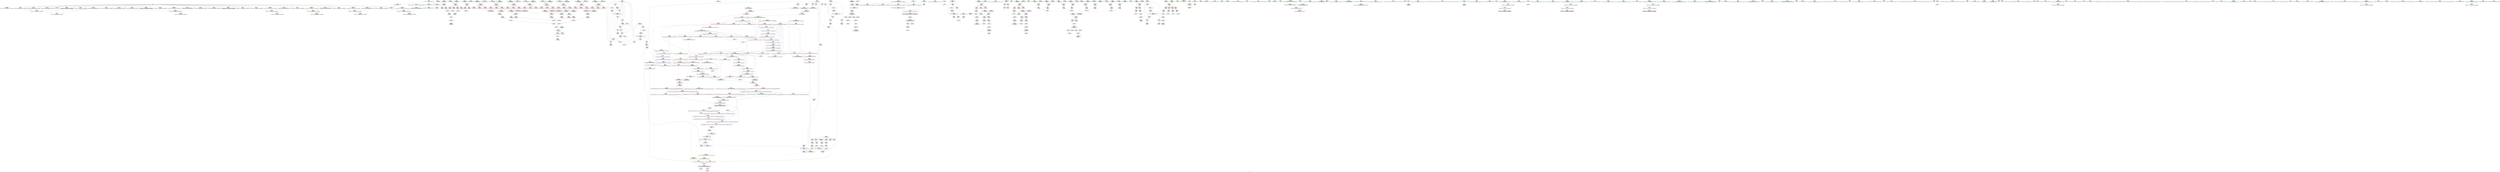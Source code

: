 digraph "SVFG" {
	label="SVFG";

	Node0x55dd6d549510 [shape=record,color=grey,label="{NodeID: 0\nNullPtr}"];
	Node0x55dd6d549510 -> Node0x55dd6d572c80[style=solid];
	Node0x55dd6d549510 -> Node0x55dd6d572d80[style=solid];
	Node0x55dd6d549510 -> Node0x55dd6d572e50[style=solid];
	Node0x55dd6d549510 -> Node0x55dd6d572f20[style=solid];
	Node0x55dd6d549510 -> Node0x55dd6d572ff0[style=solid];
	Node0x55dd6d549510 -> Node0x55dd6d5730c0[style=solid];
	Node0x55dd6d549510 -> Node0x55dd6d573190[style=solid];
	Node0x55dd6d549510 -> Node0x55dd6d573260[style=solid];
	Node0x55dd6d549510 -> Node0x55dd6d573330[style=solid];
	Node0x55dd6d549510 -> Node0x55dd6d573400[style=solid];
	Node0x55dd6d549510 -> Node0x55dd6d5734d0[style=solid];
	Node0x55dd6d549510 -> Node0x55dd6d5735a0[style=solid];
	Node0x55dd6d549510 -> Node0x55dd6d573670[style=solid];
	Node0x55dd6d549510 -> Node0x55dd6d573740[style=solid];
	Node0x55dd6d549510 -> Node0x55dd6d573810[style=solid];
	Node0x55dd6d549510 -> Node0x55dd6d5738e0[style=solid];
	Node0x55dd6d549510 -> Node0x55dd6d5739b0[style=solid];
	Node0x55dd6d549510 -> Node0x55dd6d573a80[style=solid];
	Node0x55dd6d549510 -> Node0x55dd6d573b50[style=solid];
	Node0x55dd6d549510 -> Node0x55dd6d576d00[style=solid];
	Node0x55dd6d580d10 [shape=record,color=grey,label="{NodeID: 775\n316 = cmp(314, 315, )\n}"];
	Node0x55dd6d580d10 -> Node0x55dd6d5742d0[style=solid];
	Node0x55dd6d577620 [shape=record,color=blue,label="{NodeID: 443\n158\<--150\nx0.addr\<--x0\n_Z9crossOperdddddd\n}"];
	Node0x55dd6d577620 -> Node0x55dd6d57b7e0[style=dashed];
	Node0x55dd6d577620 -> Node0x55dd6d57b8b0[style=dashed];
	Node0x55dd6d57aae0 [shape=record,color=red,label="{NodeID: 277\n676\<--11\n\<--n\nmain\n}"];
	Node0x55dd6d57aae0 -> Node0x55dd6d5785f0[style=solid];
	Node0x55dd6d57aae0 -> Node0x55dd6d59aef0[style=solid];
	Node0x55dd6d56b6e0 [shape=record,color=green,label="{NodeID: 111\n576\<--577\nmain\<--main_field_insensitive\n}"];
	Node0x55dd6d5fd720 [shape=record,color=black,label="{NodeID: 1052\n220 = PHI()\n2nd arg _Z11isIntersectdddddddd }"];
	Node0x55dd6d5fd720 -> Node0x55dd6d577f10[style=solid];
	Node0x55dd6d574880 [shape=record,color=red,label="{NodeID: 388\n817\<--765\n\<--__last.addr\n_ZSt18__next_permutationIPiN9__gnu_cxx5__ops15_Iter_less_iterEEbT_S4_T0_\n}"];
	Node0x55dd6d574880 -> Node0x55dd6d58a6c0[style=solid];
	Node0x55dd6d56fb10 [shape=record,color=black,label="{NodeID: 222\n621\<--620\nidxprom\<--\nmain\n}"];
	Node0x55dd6d56c050 [shape=record,color=green,label="{NodeID: 56\n156\<--157\nretval\<--retval_field_insensitive\n_Z9crossOperdddddd\n}"];
	Node0x55dd6d56c050 -> Node0x55dd6d57b710[style=solid];
	Node0x55dd6d56c050 -> Node0x55dd6d577bd0[style=solid];
	Node0x55dd6d56c050 -> Node0x55dd6d577ca0[style=solid];
	Node0x55dd6d58a040 [shape=record,color=blue,label="{NodeID: 499\n759\<--285\nretval\<--\n_ZSt18__next_permutationIPiN9__gnu_cxx5__ops15_Iter_less_iterEEbT_S4_T0_\n}"];
	Node0x55dd6d58a040 -> Node0x55dd6d554a00[style=dashed];
	Node0x55dd6d57d860 [shape=record,color=red,label="{NodeID: 333\n308\<--297\n\<--t.addr\n_Z8isMiddleddd\n}"];
	Node0x55dd6d57d860 -> Node0x55dd6d59a5f0[style=solid];
	Node0x55dd6d5730c0 [shape=record,color=black,label="{NodeID: 167\n487\<--3\nlpad.val\<--dummyVal\n_Z5toIntNSt7__cxx1112basic_stringIcSt11char_traitsIcESaIcEEE\n}"];
	Node0x55dd6d567330 [shape=record,color=green,label="{NodeID: 1\n7\<--1\n__dso_handle\<--dummyObj\nGlob }"];
	Node0x55dd6d580e90 [shape=record,color=grey,label="{NodeID: 776\n668 = cmp(667, 625, )\n}"];
	Node0x55dd6d5776f0 [shape=record,color=blue,label="{NodeID: 444\n160\<--151\ny0.addr\<--y0\n_Z9crossOperdddddd\n}"];
	Node0x55dd6d5776f0 -> Node0x55dd6d57b980[style=dashed];
	Node0x55dd6d5776f0 -> Node0x55dd6d57ba50[style=dashed];
	Node0x55dd6d57abb0 [shape=record,color=red,label="{NodeID: 278\n687\<--11\n\<--n\nmain\n}"];
	Node0x55dd6d57abb0 -> Node0x55dd6d5786c0[style=solid];
	Node0x55dd6d56b7e0 [shape=record,color=green,label="{NodeID: 112\n579\<--580\nretval\<--retval_field_insensitive\nmain\n}"];
	Node0x55dd6d56b7e0 -> Node0x55dd6d588f30[style=solid];
	Node0x55dd6d5fd7f0 [shape=record,color=black,label="{NodeID: 1053\n221 = PHI()\n3rd arg _Z11isIntersectdddddddd }"];
	Node0x55dd6d5fd7f0 -> Node0x55dd6d577fe0[style=solid];
	Node0x55dd6d574950 [shape=record,color=red,label="{NodeID: 389\n834\<--765\n\<--__last.addr\n_ZSt18__next_permutationIPiN9__gnu_cxx5__ops15_Iter_less_iterEEbT_S4_T0_\n|{<s0>45}}"];
	Node0x55dd6d574950:s0 -> Node0x55dd6d5fe100[style=solid,color=red];
	Node0x55dd6d56fbe0 [shape=record,color=black,label="{NodeID: 223\n628\<--627\nidxprom6\<--\nmain\n}"];
	Node0x55dd6d56c120 [shape=record,color=green,label="{NodeID: 57\n158\<--159\nx0.addr\<--x0.addr_field_insensitive\n_Z9crossOperdddddd\n}"];
	Node0x55dd6d56c120 -> Node0x55dd6d57b7e0[style=solid];
	Node0x55dd6d56c120 -> Node0x55dd6d57b8b0[style=solid];
	Node0x55dd6d56c120 -> Node0x55dd6d577620[style=solid];
	Node0x55dd6d58a110 [shape=record,color=blue,label="{NodeID: 500\n767\<--789\n__i\<--\n_ZSt18__next_permutationIPiN9__gnu_cxx5__ops15_Iter_less_iterEEbT_S4_T0_\n}"];
	Node0x55dd6d58a110 -> Node0x55dd6d574af0[style=dashed];
	Node0x55dd6d58a110 -> Node0x55dd6d58a1e0[style=dashed];
	Node0x55dd6d57d930 [shape=record,color=red,label="{NodeID: 334\n318\<--297\n\<--t.addr\n_Z8isMiddleddd\n}"];
	Node0x55dd6d57d930 -> Node0x55dd6d581490[style=solid];
	Node0x55dd6d573190 [shape=record,color=black,label="{NodeID: 168\n488\<--3\nlpad.val1\<--dummyVal\n_Z5toIntNSt7__cxx1112basic_stringIcSt11char_traitsIcESaIcEEE\n}"];
	Node0x55dd6d567670 [shape=record,color=green,label="{NodeID: 2\n9\<--1\n\<--dummyObj\nCan only get source location for instruction, argument, global var or function.}"];
	Node0x55dd6d581010 [shape=record,color=grey,label="{NodeID: 777\n312 = cmp(311, 199, )\n}"];
	Node0x55dd6d5777c0 [shape=record,color=blue,label="{NodeID: 445\n162\<--152\nx1.addr\<--x1\n_Z9crossOperdddddd\n}"];
	Node0x55dd6d5777c0 -> Node0x55dd6d57bb20[style=dashed];
	Node0x55dd6d57ac80 [shape=record,color=red,label="{NodeID: 279\n702\<--11\n\<--n\nmain\n}"];
	Node0x55dd6d57ac80 -> Node0x55dd6d582810[style=solid];
	Node0x55dd6d56b8b0 [shape=record,color=green,label="{NodeID: 113\n581\<--582\ntestcase\<--testcase_field_insensitive\nmain\n}"];
	Node0x55dd6d56b8b0 -> Node0x55dd6d57ee50[style=solid];
	Node0x55dd6d5fd8c0 [shape=record,color=black,label="{NodeID: 1054\n222 = PHI()\n4th arg _Z11isIntersectdddddddd }"];
	Node0x55dd6d5fd8c0 -> Node0x55dd6d5780b0[style=solid];
	Node0x55dd6d574a20 [shape=record,color=red,label="{NodeID: 390\n848\<--765\n\<--__last.addr\n_ZSt18__next_permutationIPiN9__gnu_cxx5__ops15_Iter_less_iterEEbT_S4_T0_\n|{<s0>47}}"];
	Node0x55dd6d574a20:s0 -> Node0x55dd6d5fe100[style=solid,color=red];
	Node0x55dd6d56fcb0 [shape=record,color=black,label="{NodeID: 224\n631\<--630\nconv\<--\nmain\n}"];
	Node0x55dd6d56fcb0 -> Node0x55dd6d59ad70[style=solid];
	Node0x55dd6d56c1f0 [shape=record,color=green,label="{NodeID: 58\n160\<--161\ny0.addr\<--y0.addr_field_insensitive\n_Z9crossOperdddddd\n}"];
	Node0x55dd6d56c1f0 -> Node0x55dd6d57b980[style=solid];
	Node0x55dd6d56c1f0 -> Node0x55dd6d57ba50[style=solid];
	Node0x55dd6d56c1f0 -> Node0x55dd6d5776f0[style=solid];
	Node0x55dd6d58a1e0 [shape=record,color=blue,label="{NodeID: 501\n767\<--792\n__i\<--incdec.ptr\n_ZSt18__next_permutationIPiN9__gnu_cxx5__ops15_Iter_less_iterEEbT_S4_T0_\n}"];
	Node0x55dd6d58a1e0 -> Node0x55dd6d574bc0[style=dashed];
	Node0x55dd6d58a1e0 -> Node0x55dd6d58a380[style=dashed];
	Node0x55dd6d58a1e0 -> Node0x55dd6d554f00[style=dashed];
	Node0x55dd6d57da00 [shape=record,color=red,label="{NodeID: 335\n334\<--331\n\<--c.addr\n_Z11isUpperCasec\n}"];
	Node0x55dd6d57da00 -> Node0x55dd6d56e2b0[style=solid];
	Node0x55dd6d573260 [shape=record,color=black,label="{NodeID: 169\n506\<--3\ns\<--dummyVal\n_Z7toInt64NSt7__cxx1112basic_stringIcSt11char_traitsIcESaIcEEE\n0th arg _Z7toInt64NSt7__cxx1112basic_stringIcSt11char_traitsIcESaIcEEE }"];
	Node0x55dd6d567730 [shape=record,color=green,label="{NodeID: 3\n12\<--1\n\<--dummyObj\nCan only get source location for instruction, argument, global var or function.}"];
	Node0x55dd6d581190 [shape=record,color=grey,label="{NodeID: 778\n785 = cmp(783, 784, )\n}"];
	Node0x55dd6d577890 [shape=record,color=blue,label="{NodeID: 446\n164\<--153\ny1.addr\<--y1\n_Z9crossOperdddddd\n}"];
	Node0x55dd6d577890 -> Node0x55dd6d57bbf0[style=dashed];
	Node0x55dd6d57ad50 [shape=record,color=red,label="{NodeID: 280\n594\<--21\n\<--stdin\nmain\n}"];
	Node0x55dd6d57ad50 -> Node0x55dd6d56f970[style=solid];
	Node0x55dd6d570310 [shape=record,color=green,label="{NodeID: 114\n583\<--584\ncaseId\<--caseId_field_insensitive\nmain\n}"];
	Node0x55dd6d570310 -> Node0x55dd6d57ef20[style=solid];
	Node0x55dd6d570310 -> Node0x55dd6d57eff0[style=solid];
	Node0x55dd6d570310 -> Node0x55dd6d57f0c0[style=solid];
	Node0x55dd6d570310 -> Node0x55dd6d589000[style=solid];
	Node0x55dd6d570310 -> Node0x55dd6d589c30[style=solid];
	Node0x55dd6d5fd990 [shape=record,color=black,label="{NodeID: 1055\n223 = PHI()\n5th arg _Z11isIntersectdddddddd }"];
	Node0x55dd6d5fd990 -> Node0x55dd6d578180[style=solid];
	Node0x55dd6d574af0 [shape=record,color=red,label="{NodeID: 391\n791\<--767\n\<--__i\n_ZSt18__next_permutationIPiN9__gnu_cxx5__ops15_Iter_less_iterEEbT_S4_T0_\n}"];
	Node0x55dd6d574af0 -> Node0x55dd6d57a120[style=solid];
	Node0x55dd6d56fd80 [shape=record,color=black,label="{NodeID: 225\n636\<--633\nidxprom8\<--\nmain\n}"];
	Node0x55dd6d56c2c0 [shape=record,color=green,label="{NodeID: 59\n162\<--163\nx1.addr\<--x1.addr_field_insensitive\n_Z9crossOperdddddd\n}"];
	Node0x55dd6d56c2c0 -> Node0x55dd6d57bb20[style=solid];
	Node0x55dd6d56c2c0 -> Node0x55dd6d5777c0[style=solid];
	Node0x55dd6d5ca310 [shape=record,color=yellow,style=double,label="{NodeID: 834\n94V_1 = ENCHI(MR_94V_0)\npts\{16 \}\nFun[_ZSt9iter_swapIPiS0_EvT_T0_]|{<s0>48|<s1>48|<s2>48}}"];
	Node0x55dd6d5ca310:s0 -> Node0x55dd6d5765c0[style=dashed,color=red];
	Node0x55dd6d5ca310:s1 -> Node0x55dd6d576690[style=dashed,color=red];
	Node0x55dd6d5ca310:s2 -> Node0x55dd6d58b560[style=dashed,color=red];
	Node0x55dd6d58a2b0 [shape=record,color=blue,label="{NodeID: 502\n759\<--285\nretval\<--\n_ZSt18__next_permutationIPiN9__gnu_cxx5__ops15_Iter_less_iterEEbT_S4_T0_\n}"];
	Node0x55dd6d58a2b0 -> Node0x55dd6d554a00[style=dashed];
	Node0x55dd6d57dad0 [shape=record,color=red,label="{NodeID: 336\n339\<--331\n\<--c.addr\n_Z11isUpperCasec\n}"];
	Node0x55dd6d57dad0 -> Node0x55dd6d56e380[style=solid];
	Node0x55dd6d573330 [shape=record,color=black,label="{NodeID: 170\n525\<--3\n\<--dummyVal\n_Z7toInt64NSt7__cxx1112basic_stringIcSt11char_traitsIcESaIcEEE\n}"];
	Node0x55dd6d5677f0 [shape=record,color=green,label="{NodeID: 4\n17\<--1\n.str\<--dummyObj\nGlob }"];
	Node0x55dd6d581310 [shape=record,color=grey,label="{NodeID: 779\n322 = cmp(317, 321, )\n}"];
	Node0x55dd6d581310 -> Node0x55dd6d599410[style=solid];
	Node0x55dd6d577960 [shape=record,color=blue,label="{NodeID: 447\n166\<--154\nx2.addr\<--x2\n_Z9crossOperdddddd\n}"];
	Node0x55dd6d577960 -> Node0x55dd6d57bcc0[style=dashed];
	Node0x55dd6d57ae20 [shape=record,color=red,label="{NodeID: 281\n600\<--26\n\<--stdout\nmain\n}"];
	Node0x55dd6d57ae20 -> Node0x55dd6d56fa40[style=solid];
	Node0x55dd6d5703e0 [shape=record,color=green,label="{NodeID: 115\n585\<--586\nstr\<--str_field_insensitive\nmain\n}"];
	Node0x55dd6d5703e0 -> Node0x55dd6d579d10[style=solid];
	Node0x55dd6d5703e0 -> Node0x55dd6d579de0[style=solid];
	Node0x55dd6d5703e0 -> Node0x55dd6d579eb0[style=solid];
	Node0x55dd6d5703e0 -> Node0x55dd6d579f80[style=solid];
	Node0x55dd6d5703e0 -> Node0x55dd6d57a050[style=solid];
	Node0x55dd6d5fda60 [shape=record,color=black,label="{NodeID: 1056\n224 = PHI()\n6th arg _Z11isIntersectdddddddd }"];
	Node0x55dd6d5fda60 -> Node0x55dd6d578250[style=solid];
	Node0x55dd6d574bc0 [shape=record,color=red,label="{NodeID: 392\n794\<--767\n\<--__i\n_ZSt18__next_permutationIPiN9__gnu_cxx5__ops15_Iter_less_iterEEbT_S4_T0_\n}"];
	Node0x55dd6d574bc0 -> Node0x55dd6d580710[style=solid];
	Node0x55dd6d56fe50 [shape=record,color=black,label="{NodeID: 226\n645\<--644\nidx.ext\<--\nmain\n}"];
	Node0x55dd6d56c390 [shape=record,color=green,label="{NodeID: 60\n164\<--165\ny1.addr\<--y1.addr_field_insensitive\n_Z9crossOperdddddd\n}"];
	Node0x55dd6d56c390 -> Node0x55dd6d57bbf0[style=solid];
	Node0x55dd6d56c390 -> Node0x55dd6d577890[style=solid];
	Node0x55dd6d58a380 [shape=record,color=blue,label="{NodeID: 503\n767\<--800\n__i\<--\n_ZSt18__next_permutationIPiN9__gnu_cxx5__ops15_Iter_less_iterEEbT_S4_T0_\n}"];
	Node0x55dd6d58a380 -> Node0x55dd6d574c90[style=dashed];
	Node0x55dd6d58a380 -> Node0x55dd6d58a450[style=dashed];
	Node0x55dd6d57dba0 [shape=record,color=red,label="{NodeID: 337\n353\<--350\n\<--c.addr\n_Z11isLowerCasec\n}"];
	Node0x55dd6d57dba0 -> Node0x55dd6d56e520[style=solid];
	Node0x55dd6d573400 [shape=record,color=black,label="{NodeID: 171\n526\<--3\n\<--dummyVal\n_Z7toInt64NSt7__cxx1112basic_stringIcSt11char_traitsIcESaIcEEE\n}"];
	Node0x55dd6d573400 -> Node0x55dd6d588b20[style=solid];
	Node0x55dd6d568060 [shape=record,color=green,label="{NodeID: 5\n19\<--1\n.str.2\<--dummyObj\nGlob }"];
	Node0x55dd6d581490 [shape=record,color=grey,label="{NodeID: 780\n320 = cmp(318, 319, )\n}"];
	Node0x55dd6d581490 -> Node0x55dd6d5743a0[style=solid];
	Node0x55dd6d577a30 [shape=record,color=blue,label="{NodeID: 448\n168\<--155\ny2.addr\<--y2\n_Z9crossOperdddddd\n}"];
	Node0x55dd6d577a30 -> Node0x55dd6d57bd90[style=dashed];
	Node0x55dd6d57aef0 [shape=record,color=red,label="{NodeID: 282\n92\<--80\n\<--x1.addr\n_Z4distdddd\n}"];
	Node0x55dd6d57aef0 -> Node0x55dd6d599cf0[style=solid];
	Node0x55dd6d5704b0 [shape=record,color=green,label="{NodeID: 116\n587\<--588\ni\<--i_field_insensitive\nmain\n}"];
	Node0x55dd6d5704b0 -> Node0x55dd6d57f190[style=solid];
	Node0x55dd6d5704b0 -> Node0x55dd6d57f260[style=solid];
	Node0x55dd6d5704b0 -> Node0x55dd6d57f330[style=solid];
	Node0x55dd6d5704b0 -> Node0x55dd6d5891a0[style=solid];
	Node0x55dd6d5704b0 -> Node0x55dd6d589410[style=solid];
	Node0x55dd6d5fdb60 [shape=record,color=black,label="{NodeID: 1057\n225 = PHI()\n7th arg _Z11isIntersectdddddddd }"];
	Node0x55dd6d5fdb60 -> Node0x55dd6d578320[style=solid];
	Node0x55dd6d574c90 [shape=record,color=red,label="{NodeID: 393\n802\<--767\n\<--__i\n_ZSt18__next_permutationIPiN9__gnu_cxx5__ops15_Iter_less_iterEEbT_S4_T0_\n}"];
	Node0x55dd6d574c90 -> Node0x55dd6d57a1f0[style=solid];
	Node0x55dd6d56ff20 [shape=record,color=black,label="{NodeID: 227\n652\<--649\nconv12\<--call11\nmain\n}"];
	Node0x55dd6d56ff20 -> Node0x55dd6d582e10[style=solid];
	Node0x55dd6d56c460 [shape=record,color=green,label="{NodeID: 61\n166\<--167\nx2.addr\<--x2.addr_field_insensitive\n_Z9crossOperdddddd\n}"];
	Node0x55dd6d56c460 -> Node0x55dd6d57bcc0[style=solid];
	Node0x55dd6d56c460 -> Node0x55dd6d577960[style=solid];
	Node0x55dd6d58a450 [shape=record,color=blue,label="{NodeID: 504\n767\<--803\n__i\<--incdec.ptr4\n_ZSt18__next_permutationIPiN9__gnu_cxx5__ops15_Iter_less_iterEEbT_S4_T0_\n}"];
	Node0x55dd6d58a450 -> Node0x55dd6d574d60[style=dashed];
	Node0x55dd6d58a450 -> Node0x55dd6d574e30[style=dashed];
	Node0x55dd6d58a450 -> Node0x55dd6d58a5f0[style=dashed];
	Node0x55dd6d57dc70 [shape=record,color=red,label="{NodeID: 338\n358\<--350\n\<--c.addr\n_Z11isLowerCasec\n}"];
	Node0x55dd6d57dc70 -> Node0x55dd6d56e5f0[style=solid];
	Node0x55dd6d5734d0 [shape=record,color=black,label="{NodeID: 172\n528\<--3\n\<--dummyVal\n_Z7toInt64NSt7__cxx1112basic_stringIcSt11char_traitsIcESaIcEEE\n}"];
	Node0x55dd6d5734d0 -> Node0x55dd6d588bf0[style=solid];
	Node0x55dd6d568120 [shape=record,color=green,label="{NodeID: 6\n21\<--1\nstdin\<--dummyObj\nGlob }"];
	Node0x55dd6d581610 [shape=record,color=grey,label="{NodeID: 781\n406 = cmp(405, 407, )\n}"];
	Node0x55dd6d581610 -> Node0x55dd6d5988d0[style=solid];
	Node0x55dd6d577b00 [shape=record,color=blue,label="{NodeID: 449\n170\<--192\nt\<--sub5\n_Z9crossOperdddddd\n}"];
	Node0x55dd6d577b00 -> Node0x55dd6d57be60[style=dashed];
	Node0x55dd6d577b00 -> Node0x55dd6d57bf30[style=dashed];
	Node0x55dd6d57afc0 [shape=record,color=red,label="{NodeID: 283\n98\<--82\n\<--y1.addr\n_Z4distdddd\n}"];
	Node0x55dd6d57afc0 -> Node0x55dd6d59a770[style=solid];
	Node0x55dd6d570580 [shape=record,color=green,label="{NodeID: 117\n589\<--590\ni17\<--i17_field_insensitive\nmain\n}"];
	Node0x55dd6d570580 -> Node0x55dd6d57f400[style=solid];
	Node0x55dd6d570580 -> Node0x55dd6d57f4d0[style=solid];
	Node0x55dd6d570580 -> Node0x55dd6d57f5a0[style=solid];
	Node0x55dd6d570580 -> Node0x55dd6d589750[style=solid];
	Node0x55dd6d570580 -> Node0x55dd6d5899c0[style=solid];
	Node0x55dd6d5fdc60 [shape=record,color=black,label="{NodeID: 1058\n368 = PHI()\n0th arg _Z8isLetterc }"];
	Node0x55dd6d5fdc60 -> Node0x55dd6d5884a0[style=solid];
	Node0x55dd6d574d60 [shape=record,color=red,label="{NodeID: 394\n806\<--767\n\<--__i\n_ZSt18__next_permutationIPiN9__gnu_cxx5__ops15_Iter_less_iterEEbT_S4_T0_\n}"];
	Node0x55dd6d574d60 -> Node0x55dd6d58a520[style=solid];
	Node0x55dd6d56fff0 [shape=record,color=black,label="{NodeID: 228\n659\<--656\nidxprom15\<--\nmain\n}"];
	Node0x55dd6d56c530 [shape=record,color=green,label="{NodeID: 62\n168\<--169\ny2.addr\<--y2.addr_field_insensitive\n_Z9crossOperdddddd\n}"];
	Node0x55dd6d56c530 -> Node0x55dd6d57bd90[style=solid];
	Node0x55dd6d56c530 -> Node0x55dd6d577a30[style=solid];
	Node0x55dd6d5d6050 [shape=record,color=yellow,style=double,label="{NodeID: 1003\n94V_2 = CSCHI(MR_94V_1)\npts\{16 \}\nCS[]|{<s0>34|<s1>34|<s2>34|<s3>35|<s4>35}}"];
	Node0x55dd6d5d6050:s0 -> Node0x55dd6d57fc20[style=dashed,color=blue];
	Node0x55dd6d5d6050:s1 -> Node0x55dd6d589680[style=dashed,color=blue];
	Node0x55dd6d5d6050:s2 -> Node0x55dd6d5c28b0[style=dashed,color=blue];
	Node0x55dd6d5d6050:s3 -> Node0x55dd6d57fc20[style=dashed,color=blue];
	Node0x55dd6d5d6050:s4 -> Node0x55dd6d5c28b0[style=dashed,color=blue];
	Node0x55dd6d58a520 [shape=record,color=blue,label="{NodeID: 505\n769\<--806\n__ii\<--\n_ZSt18__next_permutationIPiN9__gnu_cxx5__ops15_Iter_less_iterEEbT_S4_T0_\n}"];
	Node0x55dd6d58a520 -> Node0x55dd6d575240[style=dashed];
	Node0x55dd6d58a520 -> Node0x55dd6d575310[style=dashed];
	Node0x55dd6d58a520 -> Node0x55dd6d58a520[style=dashed];
	Node0x55dd6d58a520 -> Node0x55dd6d554ff0[style=dashed];
	Node0x55dd6d57dd40 [shape=record,color=red,label="{NodeID: 339\n372\<--369\n\<--c.addr\n_Z8isLetterc\n}"];
	Node0x55dd6d57dd40 -> Node0x55dd6d56e790[style=solid];
	Node0x55dd6d5735a0 [shape=record,color=black,label="{NodeID: 173\n534\<--3\nlpad.val\<--dummyVal\n_Z7toInt64NSt7__cxx1112basic_stringIcSt11char_traitsIcESaIcEEE\n}"];
	Node0x55dd6d5681e0 [shape=record,color=green,label="{NodeID: 7\n22\<--1\n.str.3\<--dummyObj\nGlob }"];
	Node0x55dd6d581790 [shape=record,color=grey,label="{NodeID: 782\n917 = cmp(915, 916, )\n}"];
	Node0x55dd6d577bd0 [shape=record,color=blue,label="{NodeID: 450\n156\<--12\nretval\<--\n_Z9crossOperdddddd\n}"];
	Node0x55dd6d577bd0 -> Node0x55dd6d5c87b0[style=dashed];
	Node0x55dd6d57b090 [shape=record,color=red,label="{NodeID: 284\n93\<--84\n\<--x2.addr\n_Z4distdddd\n}"];
	Node0x55dd6d57b090 -> Node0x55dd6d599cf0[style=solid];
	Node0x55dd6d570650 [shape=record,color=green,label="{NodeID: 118\n591\<--592\ni37\<--i37_field_insensitive\nmain\n}"];
	Node0x55dd6d570650 -> Node0x55dd6d57f670[style=solid];
	Node0x55dd6d570650 -> Node0x55dd6d57f740[style=solid];
	Node0x55dd6d570650 -> Node0x55dd6d57f810[style=solid];
	Node0x55dd6d570650 -> Node0x55dd6d589a90[style=solid];
	Node0x55dd6d570650 -> Node0x55dd6d589b60[style=solid];
	Node0x55dd6d5fdd60 [shape=record,color=black,label="{NodeID: 1059\n414 = PHI()\n0th arg _Z11toLowerCasec }"];
	Node0x55dd6d5fdd60 -> Node0x55dd6d588640[style=solid];
	Node0x55dd6d5cda10 [shape=record,color=yellow,style=double,label="{NodeID: 893\n2V_1 = ENCHI(MR_2V_0)\npts\{10 \}\nFun[_GLOBAL__sub_I_ACRush_1_1.cpp]|{<s0>54}}"];
	Node0x55dd6d5cda10:s0 -> Node0x55dd6d576e00[style=dashed,color=red];
	Node0x55dd6d574e30 [shape=record,color=red,label="{NodeID: 395\n808\<--767\n\<--__i\n_ZSt18__next_permutationIPiN9__gnu_cxx5__ops15_Iter_less_iterEEbT_S4_T0_\n}"];
	Node0x55dd6d574e30 -> Node0x55dd6d57a2c0[style=solid];
	Node0x55dd6d5700c0 [shape=record,color=black,label="{NodeID: 229\n665\<--664\nidxprom19\<--\nmain\n}"];
	Node0x55dd6d56c600 [shape=record,color=green,label="{NodeID: 63\n170\<--171\nt\<--t_field_insensitive\n_Z9crossOperdddddd\n}"];
	Node0x55dd6d56c600 -> Node0x55dd6d57be60[style=solid];
	Node0x55dd6d56c600 -> Node0x55dd6d57bf30[style=solid];
	Node0x55dd6d56c600 -> Node0x55dd6d577b00[style=solid];
	Node0x55dd6d5ca6f0 [shape=record,color=yellow,style=double,label="{NodeID: 838\n98V_1 = ENCHI(MR_98V_0)\npts\{582 \}\nFun[main]}"];
	Node0x55dd6d5ca6f0 -> Node0x55dd6d57ee50[style=dashed];
	Node0x55dd6d58a5f0 [shape=record,color=blue,label="{NodeID: 506\n767\<--809\n__i\<--incdec.ptr5\n_ZSt18__next_permutationIPiN9__gnu_cxx5__ops15_Iter_less_iterEEbT_S4_T0_\n}"];
	Node0x55dd6d58a5f0 -> Node0x55dd6d574d60[style=dashed];
	Node0x55dd6d58a5f0 -> Node0x55dd6d574e30[style=dashed];
	Node0x55dd6d58a5f0 -> Node0x55dd6d574f00[style=dashed];
	Node0x55dd6d58a5f0 -> Node0x55dd6d574fd0[style=dashed];
	Node0x55dd6d58a5f0 -> Node0x55dd6d5750a0[style=dashed];
	Node0x55dd6d58a5f0 -> Node0x55dd6d575170[style=dashed];
	Node0x55dd6d58a5f0 -> Node0x55dd6d58a5f0[style=dashed];
	Node0x55dd6d58a5f0 -> Node0x55dd6d554f00[style=dashed];
	Node0x55dd6d57de10 [shape=record,color=red,label="{NodeID: 340\n376\<--369\n\<--c.addr\n_Z8isLetterc\n}"];
	Node0x55dd6d57de10 -> Node0x55dd6d56e860[style=solid];
	Node0x55dd6d573670 [shape=record,color=black,label="{NodeID: 174\n535\<--3\nlpad.val1\<--dummyVal\n_Z7toInt64NSt7__cxx1112basic_stringIcSt11char_traitsIcESaIcEEE\n}"];
	Node0x55dd6d568300 [shape=record,color=green,label="{NodeID: 8\n24\<--1\n.str.4\<--dummyObj\nGlob }"];
	Node0x55dd6d581910 [shape=record,color=grey,label="{NodeID: 783\n360 = cmp(359, 361, )\n}"];
	Node0x55dd6d581910 -> Node0x55dd6d5977f0[style=solid];
	Node0x55dd6d577ca0 [shape=record,color=blue,label="{NodeID: 451\n156\<--206\nretval\<--cond\n_Z9crossOperdddddd\n}"];
	Node0x55dd6d577ca0 -> Node0x55dd6d5c87b0[style=dashed];
	Node0x55dd6d57b160 [shape=record,color=red,label="{NodeID: 285\n99\<--86\n\<--y2.addr\n_Z4distdddd\n}"];
	Node0x55dd6d57b160 -> Node0x55dd6d59a770[style=solid];
	Node0x55dd6d570720 [shape=record,color=green,label="{NodeID: 119\n598\<--599\nfreopen\<--freopen_field_insensitive\n}"];
	Node0x55dd6d5fde60 [shape=record,color=black,label="{NodeID: 1060\n896 = PHI(833, 847, )\n0th arg _ZSt9__reverseIPiEvT_S1_St26random_access_iterator_tag }"];
	Node0x55dd6d5fde60 -> Node0x55dd6d58ae10[style=solid];
	Node0x55dd6d574f00 [shape=record,color=red,label="{NodeID: 396\n811\<--767\n\<--__i\n_ZSt18__next_permutationIPiN9__gnu_cxx5__ops15_Iter_less_iterEEbT_S4_T0_\n|{<s0>41}}"];
	Node0x55dd6d574f00:s0 -> Node0x55dd6d600000[style=solid,color=red];
	Node0x55dd6d570190 [shape=record,color=black,label="{NodeID: 230\n671\<--670\nidxprom23\<--\nmain\n}"];
	Node0x55dd6d56c6d0 [shape=record,color=green,label="{NodeID: 64\n196\<--197\nllvm.fabs.f64\<--llvm.fabs.f64_field_insensitive\n}"];
	Node0x55dd6d5d6310 [shape=record,color=yellow,style=double,label="{NodeID: 1005\n94V_2 = CSCHI(MR_94V_1)\npts\{16 \}\nCS[]|{<s0>43|<s1>49}}"];
	Node0x55dd6d5d6310:s0 -> Node0x55dd6d5d6730[style=dashed,color=blue];
	Node0x55dd6d5d6310:s1 -> Node0x55dd6d5c82b0[style=dashed,color=blue];
	Node0x55dd6d58a6c0 [shape=record,color=blue,label="{NodeID: 507\n771\<--817\n__j\<--\n_ZSt18__next_permutationIPiN9__gnu_cxx5__ops15_Iter_less_iterEEbT_S4_T0_\n}"];
	Node0x55dd6d58a6c0 -> Node0x55dd6d5753e0[style=dashed];
	Node0x55dd6d58a6c0 -> Node0x55dd6d58a790[style=dashed];
	Node0x55dd6d57dee0 [shape=record,color=red,label="{NodeID: 341\n380\<--369\n\<--c.addr\n_Z8isLetterc\n}"];
	Node0x55dd6d57dee0 -> Node0x55dd6d56e930[style=solid];
	Node0x55dd6d573740 [shape=record,color=black,label="{NodeID: 175\n543\<--3\ns\<--dummyVal\n_Z8toDoubleNSt7__cxx1112basic_stringIcSt11char_traitsIcESaIcEEE\n0th arg _Z8toDoubleNSt7__cxx1112basic_stringIcSt11char_traitsIcESaIcEEE }"];
	Node0x55dd6d568390 [shape=record,color=green,label="{NodeID: 9\n26\<--1\nstdout\<--dummyObj\nGlob }"];
	Node0x55dd6d581a90 [shape=record,color=grey,label="{NodeID: 784\n624 = cmp(623, 625, )\n}"];
	Node0x55dd6d577d70 [shape=record,color=blue,label="{NodeID: 452\n226\<--218\nx1.addr\<--x1\n_Z11isIntersectdddddddd\n}"];
	Node0x55dd6d577d70 -> Node0x55dd6d57c000[style=dashed];
	Node0x55dd6d577d70 -> Node0x55dd6d57c0d0[style=dashed];
	Node0x55dd6d577d70 -> Node0x55dd6d57c1a0[style=dashed];
	Node0x55dd6d57b230 [shape=record,color=red,label="{NodeID: 286\n114\<--111\n\<--x.addr\n_Z3sqrIdET_S0_\n}"];
	Node0x55dd6d57b230 -> Node0x55dd6d59aa70[style=solid];
	Node0x55dd6d570820 [shape=record,color=green,label="{NodeID: 120\n606\<--607\nscanf\<--scanf_field_insensitive\n}"];
	Node0x55dd6d5fe100 [shape=record,color=black,label="{NodeID: 1061\n897 = PHI(834, 848, )\n1st arg _ZSt9__reverseIPiEvT_S1_St26random_access_iterator_tag }"];
	Node0x55dd6d5fe100 -> Node0x55dd6d58aee0[style=solid];
	Node0x55dd6d596170 [shape=record,color=black,label="{NodeID: 729\n449 = PHI(444, 447, )\n}"];
	Node0x55dd6d596170 -> Node0x55dd6d56f2f0[style=solid];
	Node0x55dd6d574fd0 [shape=record,color=red,label="{NodeID: 397\n820\<--767\n\<--__i\n_ZSt18__next_permutationIPiN9__gnu_cxx5__ops15_Iter_less_iterEEbT_S4_T0_\n|{<s0>42}}"];
	Node0x55dd6d574fd0:s0 -> Node0x55dd6d600000[style=solid,color=red];
	Node0x55dd6d578560 [shape=record,color=black,label="{NodeID: 231\n674\<--673\nconv25\<--\nmain\n}"];
	Node0x55dd6d578560 -> Node0x55dd6d59abf0[style=solid];
	Node0x55dd6d56c7d0 [shape=record,color=green,label="{NodeID: 65\n215\<--216\n_Z11isIntersectdddddddd\<--_Z11isIntersectdddddddd_field_insensitive\n}"];
	Node0x55dd6d58a790 [shape=record,color=blue,label="{NodeID: 508\n771\<--822\n__j\<--incdec.ptr7\n_ZSt18__next_permutationIPiN9__gnu_cxx5__ops15_Iter_less_iterEEbT_S4_T0_\n}"];
	Node0x55dd6d58a790 -> Node0x55dd6d5753e0[style=dashed];
	Node0x55dd6d58a790 -> Node0x55dd6d5754b0[style=dashed];
	Node0x55dd6d58a790 -> Node0x55dd6d58a790[style=dashed];
	Node0x55dd6d58a790 -> Node0x55dd6d5550e0[style=dashed];
	Node0x55dd6d57dfb0 [shape=record,color=red,label="{NodeID: 342\n384\<--369\n\<--c.addr\n_Z8isLetterc\n}"];
	Node0x55dd6d57dfb0 -> Node0x55dd6d56ea00[style=solid];
	Node0x55dd6d573810 [shape=record,color=black,label="{NodeID: 176\n561\<--3\n\<--dummyVal\n_Z8toDoubleNSt7__cxx1112basic_stringIcSt11char_traitsIcESaIcEEE\n}"];
	Node0x55dd6d568420 [shape=record,color=green,label="{NodeID: 10\n27\<--1\n.str.5\<--dummyObj\nGlob }"];
	Node0x55dd6d581c10 [shape=record,color=grey,label="{NodeID: 785\n355 = cmp(354, 356, )\n}"];
	Node0x55dd6d577e40 [shape=record,color=blue,label="{NodeID: 453\n228\<--219\ny1.addr\<--y1\n_Z11isIntersectdddddddd\n}"];
	Node0x55dd6d577e40 -> Node0x55dd6d57c270[style=dashed];
	Node0x55dd6d577e40 -> Node0x55dd6d57c340[style=dashed];
	Node0x55dd6d577e40 -> Node0x55dd6d57c410[style=dashed];
	Node0x55dd6d57b300 [shape=record,color=red,label="{NodeID: 287\n115\<--111\n\<--x.addr\n_Z3sqrIdET_S0_\n}"];
	Node0x55dd6d57b300 -> Node0x55dd6d59aa70[style=solid];
	Node0x55dd6d570920 [shape=record,color=green,label="{NodeID: 121\n650\<--651\n_ZSt16next_permutationIPiEbT_S1_\<--_ZSt16next_permutationIPiEbT_S1__field_insensitive\n}"];
	Node0x55dd6d5fe280 [shape=record,color=black,label="{NodeID: 1062\n395 = PHI()\n0th arg _Z7isDigitc }"];
	Node0x55dd6d5fe280 -> Node0x55dd6d588570[style=solid];
	Node0x55dd6d5c07d0 [shape=record,color=yellow,style=double,label="{NodeID: 896\n94V_1 = ENCHI(MR_94V_0)\npts\{16 \}\nFun[_ZNK9__gnu_cxx5__ops15_Iter_less_iterclIPiS3_EEbT_T0_]}"];
	Node0x55dd6d5c07d0 -> Node0x55dd6d5757f0[style=dashed];
	Node0x55dd6d5c07d0 -> Node0x55dd6d5758c0[style=dashed];
	Node0x55dd6d596710 [shape=record,color=black,label="{NodeID: 730\n388 = PHI(285, 386, )\n}"];
	Node0x55dd6d596710 -> Node0x55dd6d597d90[style=solid];
	Node0x55dd6d5750a0 [shape=record,color=red,label="{NodeID: 398\n828\<--767\n\<--__i\n_ZSt18__next_permutationIPiN9__gnu_cxx5__ops15_Iter_less_iterEEbT_S4_T0_\n|{<s0>43}}"];
	Node0x55dd6d5750a0:s0 -> Node0x55dd6d5fd160[style=solid,color=red];
	Node0x55dd6d5785f0 [shape=record,color=black,label="{NodeID: 232\n679\<--676\nidxprom28\<--\nmain\n}"];
	Node0x55dd6d56c8d0 [shape=record,color=green,label="{NodeID: 66\n226\<--227\nx1.addr\<--x1.addr_field_insensitive\n_Z11isIntersectdddddddd\n}"];
	Node0x55dd6d56c8d0 -> Node0x55dd6d57c000[style=solid];
	Node0x55dd6d56c8d0 -> Node0x55dd6d57c0d0[style=solid];
	Node0x55dd6d56c8d0 -> Node0x55dd6d57c1a0[style=solid];
	Node0x55dd6d56c8d0 -> Node0x55dd6d577d70[style=solid];
	Node0x55dd6d58a860 [shape=record,color=blue,label="{NodeID: 509\n759\<--325\nretval\<--\n_ZSt18__next_permutationIPiN9__gnu_cxx5__ops15_Iter_less_iterEEbT_S4_T0_\n}"];
	Node0x55dd6d58a860 -> Node0x55dd6d554a00[style=dashed];
	Node0x55dd6d57e080 [shape=record,color=red,label="{NodeID: 343\n399\<--396\n\<--c.addr\n_Z7isDigitc\n}"];
	Node0x55dd6d57e080 -> Node0x55dd6d56eba0[style=solid];
	Node0x55dd6d5738e0 [shape=record,color=black,label="{NodeID: 177\n562\<--3\n\<--dummyVal\n_Z8toDoubleNSt7__cxx1112basic_stringIcSt11char_traitsIcESaIcEEE\n}"];
	Node0x55dd6d5738e0 -> Node0x55dd6d588d90[style=solid];
	Node0x55dd6d5684e0 [shape=record,color=green,label="{NodeID: 11\n29\<--1\n.str.6\<--dummyObj\nGlob }"];
	Node0x55dd6d581d90 [shape=record,color=grey,label="{NodeID: 786\n341 = cmp(340, 342, )\n}"];
	Node0x55dd6d581d90 -> Node0x55dd6d596cb0[style=solid];
	Node0x55dd6d577f10 [shape=record,color=blue,label="{NodeID: 454\n230\<--220\nx2.addr\<--x2\n_Z11isIntersectdddddddd\n}"];
	Node0x55dd6d577f10 -> Node0x55dd6d57c4e0[style=dashed];
	Node0x55dd6d577f10 -> Node0x55dd6d57c5b0[style=dashed];
	Node0x55dd6d577f10 -> Node0x55dd6d57c680[style=dashed];
	Node0x55dd6d57b3d0 [shape=record,color=red,label="{NodeID: 288\n137\<--125\n\<--x1.addr\n_Z5distRdddd\n}"];
	Node0x55dd6d57b3d0 -> Node0x55dd6d59a8f0[style=solid];
	Node0x55dd6d570a20 [shape=record,color=green,label="{NodeID: 122\n697\<--698\nprintf\<--printf_field_insensitive\n}"];
	Node0x55dd6d5fe350 [shape=record,color=black,label="{NodeID: 1063\n966 = PHI(949, 955, 945, )\n0th arg _ZSt4moveIRiEONSt16remove_referenceIT_E4typeEOS2_ }"];
	Node0x55dd6d5fe350 -> Node0x55dd6d58b700[style=solid];
	Node0x55dd6d596cb0 [shape=record,color=black,label="{NodeID: 731\n344 = PHI(285, 341, )\n}"];
	Node0x55dd6d596cb0 -> Node0x55dd6d56e450[style=solid];
	Node0x55dd6d575170 [shape=record,color=red,label="{NodeID: 399\n843\<--767\n\<--__i\n_ZSt18__next_permutationIPiN9__gnu_cxx5__ops15_Iter_less_iterEEbT_S4_T0_\n}"];
	Node0x55dd6d575170 -> Node0x55dd6d581f10[style=solid];
	Node0x55dd6d5786c0 [shape=record,color=black,label="{NodeID: 233\n688\<--687\nidx.ext33\<--\nmain\n}"];
	Node0x55dd6d56c9a0 [shape=record,color=green,label="{NodeID: 67\n228\<--229\ny1.addr\<--y1.addr_field_insensitive\n_Z11isIntersectdddddddd\n}"];
	Node0x55dd6d56c9a0 -> Node0x55dd6d57c270[style=solid];
	Node0x55dd6d56c9a0 -> Node0x55dd6d57c340[style=solid];
	Node0x55dd6d56c9a0 -> Node0x55dd6d57c410[style=solid];
	Node0x55dd6d56c9a0 -> Node0x55dd6d577e40[style=solid];
	Node0x55dd6d5d6730 [shape=record,color=yellow,style=double,label="{NodeID: 1008\n94V_3 = CSCHI(MR_94V_1)\npts\{16 \}\nCS[]|{<s0>45|<s1>45}}"];
	Node0x55dd6d5d6730:s0 -> Node0x55dd6d5c50b0[style=dashed,color=red];
	Node0x55dd6d5d6730:s1 -> Node0x55dd6d5c82b0[style=dashed,color=red];
	Node0x55dd6d58a930 [shape=record,color=blue,label="{NodeID: 510\n759\<--285\nretval\<--\n_ZSt18__next_permutationIPiN9__gnu_cxx5__ops15_Iter_less_iterEEbT_S4_T0_\n}"];
	Node0x55dd6d58a930 -> Node0x55dd6d554a00[style=dashed];
	Node0x55dd6d57e150 [shape=record,color=red,label="{NodeID: 344\n404\<--396\n\<--c.addr\n_Z7isDigitc\n}"];
	Node0x55dd6d57e150 -> Node0x55dd6d56ec70[style=solid];
	Node0x55dd6d5739b0 [shape=record,color=black,label="{NodeID: 178\n564\<--3\n\<--dummyVal\n_Z8toDoubleNSt7__cxx1112basic_stringIcSt11char_traitsIcESaIcEEE\n}"];
	Node0x55dd6d5739b0 -> Node0x55dd6d588e60[style=solid];
	Node0x55dd6d5685e0 [shape=record,color=green,label="{NodeID: 12\n31\<--1\n.str.7\<--dummyObj\nGlob }"];
	Node0x55dd6d581f10 [shape=record,color=grey,label="{NodeID: 787\n845 = cmp(843, 844, )\n}"];
	Node0x55dd6d577fe0 [shape=record,color=blue,label="{NodeID: 455\n232\<--221\ny2.addr\<--y2\n_Z11isIntersectdddddddd\n}"];
	Node0x55dd6d577fe0 -> Node0x55dd6d57c750[style=dashed];
	Node0x55dd6d577fe0 -> Node0x55dd6d57c820[style=dashed];
	Node0x55dd6d577fe0 -> Node0x55dd6d57c8f0[style=dashed];
	Node0x55dd6d57b4a0 [shape=record,color=red,label="{NodeID: 289\n141\<--127\n\<--y1.addr\n_Z5distRdddd\n}"];
	Node0x55dd6d57b4a0 -> Node0x55dd6d59b670[style=solid];
	Node0x55dd6d570b20 [shape=record,color=green,label="{NodeID: 123\n734\<--735\n__first.addr\<--__first.addr_field_insensitive\n_ZSt16next_permutationIPiEbT_S1_\n}"];
	Node0x55dd6d570b20 -> Node0x55dd6d57fcf0[style=solid];
	Node0x55dd6d570b20 -> Node0x55dd6d589d00[style=solid];
	Node0x55dd6d5fe5d0 [shape=record,color=black,label="{NodeID: 1064\n349 = PHI(439, )\n0th arg _Z11isLowerCasec }"];
	Node0x55dd6d5fe5d0 -> Node0x55dd6d5883d0[style=solid];
	Node0x55dd6d597250 [shape=record,color=black,label="{NodeID: 732\n429 = PHI(423, 427, )\n}"];
	Node0x55dd6d597250 -> Node0x55dd6d56efb0[style=solid];
	Node0x55dd6d575240 [shape=record,color=red,label="{NodeID: 400\n812\<--769\n\<--__ii\n_ZSt18__next_permutationIPiN9__gnu_cxx5__ops15_Iter_less_iterEEbT_S4_T0_\n|{<s0>41}}"];
	Node0x55dd6d575240:s0 -> Node0x55dd6d600150[style=solid,color=red];
	Node0x55dd6d578790 [shape=record,color=black,label="{NodeID: 234\n706\<--705\nidxprom41\<--\nmain\n}"];
	Node0x55dd6d56ca70 [shape=record,color=green,label="{NodeID: 68\n230\<--231\nx2.addr\<--x2.addr_field_insensitive\n_Z11isIntersectdddddddd\n}"];
	Node0x55dd6d56ca70 -> Node0x55dd6d57c4e0[style=solid];
	Node0x55dd6d56ca70 -> Node0x55dd6d57c5b0[style=solid];
	Node0x55dd6d56ca70 -> Node0x55dd6d57c680[style=solid];
	Node0x55dd6d56ca70 -> Node0x55dd6d577f10[style=solid];
	Node0x55dd6d5cab50 [shape=record,color=yellow,style=double,label="{NodeID: 843\n108V_1 = ENCHI(MR_108V_0)\npts\{5860000 \}\nFun[main]}"];
	Node0x55dd6d5cab50 -> Node0x55dd6d57f8e0[style=dashed];
	Node0x55dd6d5cab50 -> Node0x55dd6d57f9b0[style=dashed];
	Node0x55dd6d5cab50 -> Node0x55dd6d57fa80[style=dashed];
	Node0x55dd6d5cab50 -> Node0x55dd6d57fb50[style=dashed];
	Node0x55dd6d58aa00 [shape=record,color=blue,label="{NodeID: 511\n864\<--861\nthis.addr\<--this\n_ZNK9__gnu_cxx5__ops15_Iter_less_iterclIPiS3_EEbT_T0_\n}"];
	Node0x55dd6d58aa00 -> Node0x55dd6d575580[style=dashed];
	Node0x55dd6d57e220 [shape=record,color=red,label="{NodeID: 345\n418\<--415\n\<--c.addr\n_Z11toLowerCasec\n|{<s0>16}}"];
	Node0x55dd6d57e220:s0 -> Node0x55dd6d5fee20[style=solid,color=red];
	Node0x55dd6d573a80 [shape=record,color=black,label="{NodeID: 179\n570\<--3\nlpad.val\<--dummyVal\n_Z8toDoubleNSt7__cxx1112basic_stringIcSt11char_traitsIcESaIcEEE\n}"];
	Node0x55dd6d5686e0 [shape=record,color=green,label="{NodeID: 13\n33\<--1\n.str.8\<--dummyObj\nGlob }"];
	Node0x55dd6d582090 [shape=record,color=grey,label="{NodeID: 788\n382 = cmp(381, 356, )\n}"];
	Node0x55dd6d5780b0 [shape=record,color=blue,label="{NodeID: 456\n234\<--222\nx3.addr\<--x3\n_Z11isIntersectdddddddd\n}"];
	Node0x55dd6d5780b0 -> Node0x55dd6d57c9c0[style=dashed];
	Node0x55dd6d5780b0 -> Node0x55dd6d57ca90[style=dashed];
	Node0x55dd6d5780b0 -> Node0x55dd6d57cb60[style=dashed];
	Node0x55dd6d57b570 [shape=record,color=red,label="{NodeID: 290\n138\<--129\n\<--x2.addr\n_Z5distRdddd\n}"];
	Node0x55dd6d57b570 -> Node0x55dd6d59a8f0[style=solid];
	Node0x55dd6d570bf0 [shape=record,color=green,label="{NodeID: 124\n736\<--737\n__last.addr\<--__last.addr_field_insensitive\n_ZSt16next_permutationIPiEbT_S1_\n}"];
	Node0x55dd6d570bf0 -> Node0x55dd6d57fdc0[style=solid];
	Node0x55dd6d570bf0 -> Node0x55dd6d589dd0[style=solid];
	Node0x55dd6d5fe6e0 [shape=record,color=black,label="{NodeID: 1065\n732 = PHI(648, 691, )\n0th arg _ZSt16next_permutationIPiEbT_S1_ }"];
	Node0x55dd6d5fe6e0 -> Node0x55dd6d589d00[style=solid];
	Node0x55dd6d5977f0 [shape=record,color=black,label="{NodeID: 733\n363 = PHI(285, 360, )\n}"];
	Node0x55dd6d5977f0 -> Node0x55dd6d56e6c0[style=solid];
	Node0x55dd6d575310 [shape=record,color=red,label="{NodeID: 401\n833\<--769\n\<--__ii\n_ZSt18__next_permutationIPiN9__gnu_cxx5__ops15_Iter_less_iterEEbT_S4_T0_\n|{<s0>45}}"];
	Node0x55dd6d575310:s0 -> Node0x55dd6d5fde60[style=solid,color=red];
	Node0x55dd6d578860 [shape=record,color=black,label="{NodeID: 235\n731\<--749\n_ZSt16next_permutationIPiEbT_S1__ret\<--call\n_ZSt16next_permutationIPiEbT_S1_\n|{<s0>34|<s1>35}}"];
	Node0x55dd6d578860:s0 -> Node0x55dd6d5fc280[style=solid,color=blue];
	Node0x55dd6d578860:s1 -> Node0x55dd6d5fb130[style=solid,color=blue];
	Node0x55dd6d56cb40 [shape=record,color=green,label="{NodeID: 69\n232\<--233\ny2.addr\<--y2.addr_field_insensitive\n_Z11isIntersectdddddddd\n}"];
	Node0x55dd6d56cb40 -> Node0x55dd6d57c750[style=solid];
	Node0x55dd6d56cb40 -> Node0x55dd6d57c820[style=solid];
	Node0x55dd6d56cb40 -> Node0x55dd6d57c8f0[style=solid];
	Node0x55dd6d56cb40 -> Node0x55dd6d577fe0[style=solid];
	Node0x55dd6d5cac30 [shape=record,color=yellow,style=double,label="{NodeID: 844\n90V_1 = ENCHI(MR_90V_0)\npts\{1 \}\nFun[main]}"];
	Node0x55dd6d5cac30 -> Node0x55dd6d57ad50[style=dashed];
	Node0x55dd6d5cac30 -> Node0x55dd6d57ae20[style=dashed];
	Node0x55dd6d58aad0 [shape=record,color=blue,label="{NodeID: 512\n866\<--862\n__it1.addr\<--__it1\n_ZNK9__gnu_cxx5__ops15_Iter_less_iterclIPiS3_EEbT_T0_\n}"];
	Node0x55dd6d58aad0 -> Node0x55dd6d575650[style=dashed];
	Node0x55dd6d57e2f0 [shape=record,color=red,label="{NodeID: 346\n421\<--415\n\<--c.addr\n_Z11toLowerCasec\n}"];
	Node0x55dd6d57e2f0 -> Node0x55dd6d56ee10[style=solid];
	Node0x55dd6d573b50 [shape=record,color=black,label="{NodeID: 180\n571\<--3\nlpad.val1\<--dummyVal\n_Z8toDoubleNSt7__cxx1112basic_stringIcSt11char_traitsIcESaIcEEE\n}"];
	Node0x55dd6d5687e0 [shape=record,color=green,label="{NodeID: 14\n36\<--1\n\<--dummyObj\nCan only get source location for instruction, argument, global var or function.}"];
	Node0x55dd6d582210 [shape=record,color=grey,label="{NodeID: 789\n386 = cmp(385, 361, )\n}"];
	Node0x55dd6d582210 -> Node0x55dd6d596710[style=solid];
	Node0x55dd6d578180 [shape=record,color=blue,label="{NodeID: 457\n236\<--223\ny3.addr\<--y3\n_Z11isIntersectdddddddd\n}"];
	Node0x55dd6d578180 -> Node0x55dd6d57cc30[style=dashed];
	Node0x55dd6d578180 -> Node0x55dd6d57cd00[style=dashed];
	Node0x55dd6d578180 -> Node0x55dd6d57cdd0[style=dashed];
	Node0x55dd6d57b640 [shape=record,color=red,label="{NodeID: 291\n142\<--131\n\<--y2.addr\n_Z5distRdddd\n}"];
	Node0x55dd6d57b640 -> Node0x55dd6d59b670[style=solid];
	Node0x55dd6d570cc0 [shape=record,color=green,label="{NodeID: 125\n738\<--739\nagg.tmp\<--agg.tmp_field_insensitive\n_ZSt16next_permutationIPiEbT_S1_\n}"];
	Node0x55dd6d5fe830 [shape=record,color=black,label="{NodeID: 1066\n733 = PHI(647, 690, )\n1st arg _ZSt16next_permutationIPiEbT_S1_ }"];
	Node0x55dd6d5fe830 -> Node0x55dd6d589dd0[style=solid];
	Node0x55dd6d597d90 [shape=record,color=black,label="{NodeID: 734\n390 = PHI(325, 388, )\n}"];
	Node0x55dd6d597d90 -> Node0x55dd6d56ead0[style=solid];
	Node0x55dd6d5753e0 [shape=record,color=red,label="{NodeID: 402\n821\<--771\n\<--__j\n_ZSt18__next_permutationIPiN9__gnu_cxx5__ops15_Iter_less_iterEEbT_S4_T0_\n}"];
	Node0x55dd6d5753e0 -> Node0x55dd6d57a390[style=solid];
	Node0x55dd6d578930 [shape=record,color=black,label="{NodeID: 236\n756\<--854\n_ZSt18__next_permutationIPiN9__gnu_cxx5__ops15_Iter_less_iterEEbT_S4_T0__ret\<--\n_ZSt18__next_permutationIPiN9__gnu_cxx5__ops15_Iter_less_iterEEbT_S4_T0_\n|{<s0>40}}"];
	Node0x55dd6d578930:s0 -> Node0x55dd6d5f4780[style=solid,color=blue];
	Node0x55dd6d56cc10 [shape=record,color=green,label="{NodeID: 70\n234\<--235\nx3.addr\<--x3.addr_field_insensitive\n_Z11isIntersectdddddddd\n}"];
	Node0x55dd6d56cc10 -> Node0x55dd6d57c9c0[style=solid];
	Node0x55dd6d56cc10 -> Node0x55dd6d57ca90[style=solid];
	Node0x55dd6d56cc10 -> Node0x55dd6d57cb60[style=solid];
	Node0x55dd6d56cc10 -> Node0x55dd6d5780b0[style=solid];
	Node0x55dd6d5d6b50 [shape=record,color=yellow,style=double,label="{NodeID: 1011\n2V_2 = CSCHI(MR_2V_1)\npts\{10 \}\nCS[]}"];
	Node0x55dd6d58aba0 [shape=record,color=blue,label="{NodeID: 513\n868\<--863\n__it2.addr\<--__it2\n_ZNK9__gnu_cxx5__ops15_Iter_less_iterclIPiS3_EEbT_T0_\n}"];
	Node0x55dd6d58aba0 -> Node0x55dd6d575720[style=dashed];
	Node0x55dd6d57e3c0 [shape=record,color=red,label="{NodeID: 347\n426\<--415\n\<--c.addr\n_Z11toLowerCasec\n}"];
	Node0x55dd6d57e3c0 -> Node0x55dd6d56eee0[style=solid];
	Node0x55dd6d573c20 [shape=record,color=black,label="{NodeID: 181\n578\<--12\nmain_ret\<--\nmain\n}"];
	Node0x55dd6d5688e0 [shape=record,color=green,label="{NodeID: 15\n66\<--1\n\<--dummyObj\nCan only get source location for instruction, argument, global var or function.}"];
	Node0x55dd6d582390 [shape=record,color=grey,label="{NodeID: 790\n374 = cmp(373, 337, )\n}"];
	Node0x55dd6d578250 [shape=record,color=blue,label="{NodeID: 458\n238\<--224\nx4.addr\<--x4\n_Z11isIntersectdddddddd\n}"];
	Node0x55dd6d578250 -> Node0x55dd6d57cea0[style=dashed];
	Node0x55dd6d578250 -> Node0x55dd6d57cf70[style=dashed];
	Node0x55dd6d578250 -> Node0x55dd6d57d040[style=dashed];
	Node0x55dd6d57b710 [shape=record,color=red,label="{NodeID: 292\n211\<--156\n\<--retval\n_Z9crossOperdddddd\n}"];
	Node0x55dd6d57b710 -> Node0x55dd6d574130[style=solid];
	Node0x55dd6d570d90 [shape=record,color=green,label="{NodeID: 126\n740\<--741\nundef.agg.tmp\<--undef.agg.tmp_field_insensitive\n_ZSt16next_permutationIPiEbT_S1_\n}"];
	Node0x55dd6d5fe980 [shape=record,color=black,label="{NodeID: 1067\n931 = PHI(763, 763, )\n0th arg _ZSt19__iterator_categoryIPiENSt15iterator_traitsIT_E17iterator_categoryERKS2_ }"];
	Node0x55dd6d5fe980 -> Node0x55dd6d58b220[style=solid];
	Node0x55dd6d598330 [shape=record,color=black,label="{NodeID: 735\n206 = PHI(207, 208, )\n}"];
	Node0x55dd6d598330 -> Node0x55dd6d577ca0[style=solid];
	Node0x55dd6d5754b0 [shape=record,color=red,label="{NodeID: 403\n829\<--771\n\<--__j\n_ZSt18__next_permutationIPiN9__gnu_cxx5__ops15_Iter_less_iterEEbT_S4_T0_\n|{<s0>43}}"];
	Node0x55dd6d5754b0:s0 -> Node0x55dd6d5fd400[style=solid,color=red];
	Node0x55dd6d578a00 [shape=record,color=black,label="{NodeID: 237\n860\<--878\n_ZNK9__gnu_cxx5__ops15_Iter_less_iterclIPiS3_EEbT_T0__ret\<--cmp\n_ZNK9__gnu_cxx5__ops15_Iter_less_iterclIPiS3_EEbT_T0_\n|{<s0>41|<s1>42}}"];
	Node0x55dd6d578a00:s0 -> Node0x55dd6d5fc720[style=solid,color=blue];
	Node0x55dd6d578a00:s1 -> Node0x55dd6d5fc860[style=solid,color=blue];
	Node0x55dd6d56cce0 [shape=record,color=green,label="{NodeID: 71\n236\<--237\ny3.addr\<--y3.addr_field_insensitive\n_Z11isIntersectdddddddd\n}"];
	Node0x55dd6d56cce0 -> Node0x55dd6d57cc30[style=solid];
	Node0x55dd6d56cce0 -> Node0x55dd6d57cd00[style=solid];
	Node0x55dd6d56cce0 -> Node0x55dd6d57cdd0[style=solid];
	Node0x55dd6d56cce0 -> Node0x55dd6d578180[style=solid];
	Node0x55dd6d5f4780 [shape=record,color=black,label="{NodeID: 1012\n749 = PHI(756, )\n}"];
	Node0x55dd6d5f4780 -> Node0x55dd6d578860[style=solid];
	Node0x55dd6d58ac70 [shape=record,color=blue,label="{NodeID: 514\n883\<--881\n__a.addr\<--__a\n_ZSt9iter_swapIPiS0_EvT_T0_\n}"];
	Node0x55dd6d58ac70 -> Node0x55dd6d575990[style=dashed];
	Node0x55dd6d57e490 [shape=record,color=red,label="{NodeID: 348\n439\<--436\n\<--c.addr\n_Z11toUpperCasec\n|{<s0>17}}"];
	Node0x55dd6d57e490:s0 -> Node0x55dd6d5fe5d0[style=solid,color=red];
	Node0x55dd6d573cf0 [shape=record,color=black,label="{NodeID: 182\n48\<--49\n\<--_ZNSt8ios_base4InitD1Ev\nCan only get source location for instruction, argument, global var or function.}"];
	Node0x55dd6d5689e0 [shape=record,color=green,label="{NodeID: 16\n199\<--1\n\<--dummyObj\nCan only get source location for instruction, argument, global var or function.}"];
	Node0x55dd6d582510 [shape=record,color=grey,label="{NodeID: 791\n378 = cmp(377, 342, )\n}"];
	Node0x55dd6d578320 [shape=record,color=blue,label="{NodeID: 459\n240\<--225\ny4.addr\<--y4\n_Z11isIntersectdddddddd\n}"];
	Node0x55dd6d578320 -> Node0x55dd6d57d110[style=dashed];
	Node0x55dd6d578320 -> Node0x55dd6d57d1e0[style=dashed];
	Node0x55dd6d578320 -> Node0x55dd6d57d2b0[style=dashed];
	Node0x55dd6d57b7e0 [shape=record,color=red,label="{NodeID: 293\n179\<--158\n\<--x0.addr\n_Z9crossOperdddddd\n}"];
	Node0x55dd6d57b7e0 -> Node0x55dd6d59b4f0[style=solid];
	Node0x55dd6d570e60 [shape=record,color=green,label="{NodeID: 127\n747\<--748\n_ZN9__gnu_cxx5__ops16__iter_less_iterEv\<--_ZN9__gnu_cxx5__ops16__iter_less_iterEv_field_insensitive\n}"];
	Node0x55dd6d5feb00 [shape=record,color=black,label="{NodeID: 1068\n110 = PHI(94, 100, 139, 143, )\n0th arg _Z3sqrIdET_S0_ }"];
	Node0x55dd6d5feb00 -> Node0x55dd6d577210[style=solid];
	Node0x55dd6d5988d0 [shape=record,color=black,label="{NodeID: 736\n409 = PHI(285, 406, )\n}"];
	Node0x55dd6d5988d0 -> Node0x55dd6d56ed40[style=solid];
	Node0x55dd6d575580 [shape=record,color=red,label="{NodeID: 404\n873\<--864\nthis1\<--this.addr\n_ZNK9__gnu_cxx5__ops15_Iter_less_iterclIPiS3_EEbT_T0_\n}"];
	Node0x55dd6d578ad0 [shape=record,color=black,label="{NodeID: 238\n965\<--970\n_ZSt4moveIRiEONSt16remove_referenceIT_E4typeEOS2__ret\<--\n_ZSt4moveIRiEONSt16remove_referenceIT_E4typeEOS2_\n|{<s0>50|<s1>51|<s2>52}}"];
	Node0x55dd6d578ad0:s0 -> Node0x55dd6d5fca30[style=solid,color=blue];
	Node0x55dd6d578ad0:s1 -> Node0x55dd6d5fcb70[style=solid,color=blue];
	Node0x55dd6d578ad0:s2 -> Node0x55dd6d5fccb0[style=solid,color=blue];
	Node0x55dd6d56cdb0 [shape=record,color=green,label="{NodeID: 72\n238\<--239\nx4.addr\<--x4.addr_field_insensitive\n_Z11isIntersectdddddddd\n}"];
	Node0x55dd6d56cdb0 -> Node0x55dd6d57cea0[style=solid];
	Node0x55dd6d56cdb0 -> Node0x55dd6d57cf70[style=solid];
	Node0x55dd6d56cdb0 -> Node0x55dd6d57d040[style=solid];
	Node0x55dd6d56cdb0 -> Node0x55dd6d578250[style=solid];
	Node0x55dd6d5f5370 [shape=record,color=black,label="{NodeID: 1013\n470 = PHI()\n}"];
	Node0x55dd6d58ad40 [shape=record,color=blue,label="{NodeID: 515\n885\<--882\n__b.addr\<--__b\n_ZSt9iter_swapIPiS0_EvT_T0_\n}"];
	Node0x55dd6d58ad40 -> Node0x55dd6d575a60[style=dashed];
	Node0x55dd6d57e560 [shape=record,color=red,label="{NodeID: 349\n442\<--436\n\<--c.addr\n_Z11toUpperCasec\n}"];
	Node0x55dd6d57e560 -> Node0x55dd6d56f150[style=solid];
	Node0x55dd6d573df0 [shape=record,color=black,label="{NodeID: 183\n75\<--103\n_Z4distdddd_ret\<--call3\n_Z4distdddd\n}"];
	Node0x55dd6d568ae0 [shape=record,color=green,label="{NodeID: 17\n207\<--1\n\<--dummyObj\nCan only get source location for instruction, argument, global var or function.}"];
	Node0x55dd6d582690 [shape=record,color=grey,label="{NodeID: 792\n908 = cmp(906, 907, )\n}"];
	Node0x55dd6d5783f0 [shape=record,color=blue,label="{NodeID: 460\n293\<--290\ns.addr\<--s\n_Z8isMiddleddd\n}"];
	Node0x55dd6d5783f0 -> Node0x55dd6d57d380[style=dashed];
	Node0x55dd6d5783f0 -> Node0x55dd6d57d450[style=dashed];
	Node0x55dd6d57b8b0 [shape=record,color=red,label="{NodeID: 294\n186\<--158\n\<--x0.addr\n_Z9crossOperdddddd\n}"];
	Node0x55dd6d57b8b0 -> Node0x55dd6d59b970[style=solid];
	Node0x55dd6d570f60 [shape=record,color=green,label="{NodeID: 128\n750\<--751\n_ZSt18__next_permutationIPiN9__gnu_cxx5__ops15_Iter_less_iterEEbT_S4_T0_\<--_ZSt18__next_permutationIPiN9__gnu_cxx5__ops15_Iter_less_iterEEbT_S4_T0__field_insensitive\n}"];
	Node0x55dd6d5fee20 [shape=record,color=black,label="{NodeID: 1069\n330 = PHI(418, )\n0th arg _Z11isUpperCasec }"];
	Node0x55dd6d5fee20 -> Node0x55dd6d588300[style=solid];
	Node0x55dd6d598e70 [shape=record,color=black,label="{NodeID: 737\n284 = PHI(285, 282, )\n}"];
	Node0x55dd6d598e70 -> Node0x55dd6d574200[style=solid];
	Node0x55dd6d575650 [shape=record,color=red,label="{NodeID: 405\n874\<--866\n\<--__it1.addr\n_ZNK9__gnu_cxx5__ops15_Iter_less_iterclIPiS3_EEbT_T0_\n}"];
	Node0x55dd6d575650 -> Node0x55dd6d5757f0[style=solid];
	Node0x55dd6d578ba0 [shape=record,color=purple,label="{NodeID: 239\n46\<--4\n\<--_ZStL8__ioinit\n__cxx_global_var_init\n}"];
	Node0x55dd6d56ce80 [shape=record,color=green,label="{NodeID: 73\n240\<--241\ny4.addr\<--y4.addr_field_insensitive\n_Z11isIntersectdddddddd\n}"];
	Node0x55dd6d56ce80 -> Node0x55dd6d57d110[style=solid];
	Node0x55dd6d56ce80 -> Node0x55dd6d57d1e0[style=solid];
	Node0x55dd6d56ce80 -> Node0x55dd6d57d2b0[style=solid];
	Node0x55dd6d56ce80 -> Node0x55dd6d578320[style=solid];
	Node0x55dd6d5fabc0 [shape=record,color=black,label="{NodeID: 1014\n103 = PHI()\n}"];
	Node0x55dd6d5fabc0 -> Node0x55dd6d573df0[style=solid];
	Node0x55dd6d58ae10 [shape=record,color=blue,label="{NodeID: 516\n900\<--896\n__first.addr\<--__first\n_ZSt9__reverseIPiEvT_S1_St26random_access_iterator_tag\n}"];
	Node0x55dd6d58ae10 -> Node0x55dd6d575b30[style=dashed];
	Node0x55dd6d58ae10 -> Node0x55dd6d575c00[style=dashed];
	Node0x55dd6d58ae10 -> Node0x55dd6d575cd0[style=dashed];
	Node0x55dd6d58ae10 -> Node0x55dd6d575da0[style=dashed];
	Node0x55dd6d58ae10 -> Node0x55dd6d58b080[style=dashed];
	Node0x55dd6d58ae10 -> Node0x55dd6d5c55b0[style=dashed];
	Node0x55dd6d57e630 [shape=record,color=red,label="{NodeID: 350\n446\<--436\n\<--c.addr\n_Z11toUpperCasec\n}"];
	Node0x55dd6d57e630 -> Node0x55dd6d56f220[style=solid];
	Node0x55dd6d573ec0 [shape=record,color=black,label="{NodeID: 184\n109\<--116\n_Z3sqrIdET_S0__ret\<--mul\n_Z3sqrIdET_S0_\n|{<s0>4|<s1>5|<s2>7|<s3>8}}"];
	Node0x55dd6d573ec0:s0 -> Node0x55dd6d5fae60[style=solid,color=blue];
	Node0x55dd6d573ec0:s1 -> Node0x55dd6d5faff0[style=solid,color=blue];
	Node0x55dd6d573ec0:s2 -> Node0x55dd6d5fb240[style=solid,color=blue];
	Node0x55dd6d573ec0:s3 -> Node0x55dd6d5fb3b0[style=solid,color=blue];
	Node0x55dd6d568be0 [shape=record,color=green,label="{NodeID: 18\n208\<--1\n\<--dummyObj\nCan only get source location for instruction, argument, global var or function.}"];
	Node0x55dd6d582810 [shape=record,color=grey,label="{NodeID: 793\n703 = cmp(701, 702, )\n}"];
	Node0x55dd6d5784c0 [shape=record,color=blue,label="{NodeID: 461\n295\<--291\nm.addr\<--m\n_Z8isMiddleddd\n}"];
	Node0x55dd6d5784c0 -> Node0x55dd6d57d520[style=dashed];
	Node0x55dd6d5784c0 -> Node0x55dd6d57d5f0[style=dashed];
	Node0x55dd6d5784c0 -> Node0x55dd6d57d6c0[style=dashed];
	Node0x55dd6d5784c0 -> Node0x55dd6d57d790[style=dashed];
	Node0x55dd6d57b980 [shape=record,color=red,label="{NodeID: 295\n182\<--160\n\<--y0.addr\n_Z9crossOperdddddd\n}"];
	Node0x55dd6d57b980 -> Node0x55dd6d59baf0[style=solid];
	Node0x55dd6d571060 [shape=record,color=green,label="{NodeID: 129\n759\<--760\nretval\<--retval_field_insensitive\n_ZSt18__next_permutationIPiN9__gnu_cxx5__ops15_Iter_less_iterEEbT_S4_T0_\n}"];
	Node0x55dd6d571060 -> Node0x55dd6d57fe90[style=solid];
	Node0x55dd6d571060 -> Node0x55dd6d58a040[style=solid];
	Node0x55dd6d571060 -> Node0x55dd6d58a2b0[style=solid];
	Node0x55dd6d571060 -> Node0x55dd6d58a860[style=solid];
	Node0x55dd6d571060 -> Node0x55dd6d58a930[style=solid];
	Node0x55dd6d5fef30 [shape=record,color=black,label="{NodeID: 1070\n757 = PHI(744, )\n0th arg _ZSt18__next_permutationIPiN9__gnu_cxx5__ops15_Iter_less_iterEEbT_S4_T0_ }"];
	Node0x55dd6d5fef30 -> Node0x55dd6d589ea0[style=solid];
	Node0x55dd6d599410 [shape=record,color=black,label="{NodeID: 738\n324 = PHI(325, 325, 322, )\n}"];
	Node0x55dd6d599410 -> Node0x55dd6d574470[style=solid];
	Node0x55dd6d575720 [shape=record,color=red,label="{NodeID: 406\n876\<--868\n\<--__it2.addr\n_ZNK9__gnu_cxx5__ops15_Iter_less_iterclIPiS3_EEbT_T0_\n}"];
	Node0x55dd6d575720 -> Node0x55dd6d5758c0[style=solid];
	Node0x55dd6d578c70 [shape=record,color=purple,label="{NodeID: 240\n637\<--14\narrayidx9\<--A\nmain\n}"];
	Node0x55dd6d578c70 -> Node0x55dd6d589340[style=solid];
	Node0x55dd6d56cf50 [shape=record,color=green,label="{NodeID: 74\n287\<--288\n_Z8isMiddleddd\<--_Z8isMiddleddd_field_insensitive\n}"];
	Node0x55dd6d5fac90 [shape=record,color=black,label="{NodeID: 1015\n47 = PHI()\n}"];
	Node0x55dd6d58aee0 [shape=record,color=blue,label="{NodeID: 517\n902\<--897\n__last.addr\<--__last\n_ZSt9__reverseIPiEvT_S1_St26random_access_iterator_tag\n}"];
	Node0x55dd6d58aee0 -> Node0x55dd6d575e70[style=dashed];
	Node0x55dd6d58aee0 -> Node0x55dd6d575f40[style=dashed];
	Node0x55dd6d58aee0 -> Node0x55dd6d58afb0[style=dashed];
	Node0x55dd6d58aee0 -> Node0x55dd6d5c5ab0[style=dashed];
	Node0x55dd6d57e700 [shape=record,color=red,label="{NodeID: 351\n473\<--456\n\<--r\n_Z5toIntNSt7__cxx1112basic_stringIcSt11char_traitsIcESaIcEEE\n}"];
	Node0x55dd6d57e700 -> Node0x55dd6d56f560[style=solid];
	Node0x55dd6d573f90 [shape=record,color=black,label="{NodeID: 185\n120\<--145\n_Z5distRdddd_ret\<--add\n_Z5distRdddd\n}"];
	Node0x55dd6d568ce0 [shape=record,color=green,label="{NodeID: 19\n285\<--1\n\<--dummyObj\nCan only get source location for instruction, argument, global var or function.}"];
	Node0x55dd6d582990 [shape=record,color=grey,label="{NodeID: 794\n198 = cmp(195, 199, )\n}"];
	Node0x55dd6d588230 [shape=record,color=blue,label="{NodeID: 462\n297\<--292\nt.addr\<--t\n_Z8isMiddleddd\n}"];
	Node0x55dd6d588230 -> Node0x55dd6d57d860[style=dashed];
	Node0x55dd6d588230 -> Node0x55dd6d57d930[style=dashed];
	Node0x55dd6d57ba50 [shape=record,color=red,label="{NodeID: 296\n189\<--160\n\<--y0.addr\n_Z9crossOperdddddd\n}"];
	Node0x55dd6d57ba50 -> Node0x55dd6d59c0f0[style=solid];
	Node0x55dd6d571130 [shape=record,color=green,label="{NodeID: 130\n761\<--762\n__comp\<--__comp_field_insensitive\n_ZSt18__next_permutationIPiN9__gnu_cxx5__ops15_Iter_less_iterEEbT_S4_T0_\n|{<s0>41|<s1>42}}"];
	Node0x55dd6d571130:s0 -> Node0x55dd6d5ffeb0[style=solid,color=red];
	Node0x55dd6d571130:s1 -> Node0x55dd6d5ffeb0[style=solid,color=red];
	Node0x55dd6d5ff040 [shape=record,color=black,label="{NodeID: 1071\n758 = PHI(745, )\n1st arg _ZSt18__next_permutationIPiN9__gnu_cxx5__ops15_Iter_less_iterEEbT_S4_T0_ }"];
	Node0x55dd6d5ff040 -> Node0x55dd6d589f70[style=solid];
	Node0x55dd6d5999f0 [shape=record,color=grey,label="{NodeID: 739\n264 = Binary(256, 263, )\n}"];
	Node0x55dd6d5999f0 -> Node0x55dd6d580410[style=solid];
	Node0x55dd6d5757f0 [shape=record,color=red,label="{NodeID: 407\n875\<--874\n\<--\n_ZNK9__gnu_cxx5__ops15_Iter_less_iterclIPiS3_EEbT_T0_\n}"];
	Node0x55dd6d5757f0 -> Node0x55dd6d582b10[style=solid];
	Node0x55dd6d578d40 [shape=record,color=purple,label="{NodeID: 241\n646\<--14\n\<--A\nmain\n}"];
	Node0x55dd6d56d050 [shape=record,color=green,label="{NodeID: 75\n293\<--294\ns.addr\<--s.addr_field_insensitive\n_Z8isMiddleddd\n}"];
	Node0x55dd6d56d050 -> Node0x55dd6d57d380[style=solid];
	Node0x55dd6d56d050 -> Node0x55dd6d57d450[style=solid];
	Node0x55dd6d56d050 -> Node0x55dd6d5783f0[style=solid];
	Node0x55dd6d5fad60 [shape=record,color=black,label="{NodeID: 1016\n65 = PHI()\n}"];
	Node0x55dd6d5fad60 -> Node0x55dd6d576e00[style=solid];
	Node0x55dd6d58afb0 [shape=record,color=blue,label="{NodeID: 518\n902\<--912\n__last.addr\<--incdec.ptr\n_ZSt9__reverseIPiEvT_S1_St26random_access_iterator_tag\n}"];
	Node0x55dd6d58afb0 -> Node0x55dd6d576010[style=dashed];
	Node0x55dd6d58afb0 -> Node0x55dd6d5760e0[style=dashed];
	Node0x55dd6d58afb0 -> Node0x55dd6d5761b0[style=dashed];
	Node0x55dd6d58afb0 -> Node0x55dd6d58b150[style=dashed];
	Node0x55dd6d58afb0 -> Node0x55dd6d5c5ab0[style=dashed];
	Node0x55dd6d57e7d0 [shape=record,color=red,label="{NodeID: 352\n485\<--460\nexn\<--exn.slot\n_Z5toIntNSt7__cxx1112basic_stringIcSt11char_traitsIcESaIcEEE\n}"];
	Node0x55dd6d574060 [shape=record,color=black,label="{NodeID: 186\n205\<--204\n\<--cmp6\n_Z9crossOperdddddd\n}"];
	Node0x55dd6d568de0 [shape=record,color=green,label="{NodeID: 20\n325\<--1\n\<--dummyObj\nCan only get source location for instruction, argument, global var or function.}"];
	Node0x55dd6d582b10 [shape=record,color=grey,label="{NodeID: 795\n878 = cmp(875, 877, )\n}"];
	Node0x55dd6d582b10 -> Node0x55dd6d578a00[style=solid];
	Node0x55dd6d588300 [shape=record,color=blue,label="{NodeID: 463\n331\<--330\nc.addr\<--c\n_Z11isUpperCasec\n}"];
	Node0x55dd6d588300 -> Node0x55dd6d57da00[style=dashed];
	Node0x55dd6d588300 -> Node0x55dd6d57dad0[style=dashed];
	Node0x55dd6d57bb20 [shape=record,color=red,label="{NodeID: 297\n178\<--162\n\<--x1.addr\n_Z9crossOperdddddd\n}"];
	Node0x55dd6d57bb20 -> Node0x55dd6d59b4f0[style=solid];
	Node0x55dd6d571200 [shape=record,color=green,label="{NodeID: 131\n763\<--764\n__first.addr\<--__first.addr_field_insensitive\n_ZSt18__next_permutationIPiN9__gnu_cxx5__ops15_Iter_less_iterEEbT_S4_T0_\n|{|<s5>44|<s6>46}}"];
	Node0x55dd6d571200 -> Node0x55dd6d57ff60[style=solid];
	Node0x55dd6d571200 -> Node0x55dd6d580030[style=solid];
	Node0x55dd6d571200 -> Node0x55dd6d580100[style=solid];
	Node0x55dd6d571200 -> Node0x55dd6d574540[style=solid];
	Node0x55dd6d571200 -> Node0x55dd6d589ea0[style=solid];
	Node0x55dd6d571200:s5 -> Node0x55dd6d5fe980[style=solid,color=red];
	Node0x55dd6d571200:s6 -> Node0x55dd6d5fe980[style=solid,color=red];
	Node0x55dd6d5ff150 [shape=record,color=black,label="{NodeID: 1072\n150 = PHI(250, 257, 267, 274, )\n0th arg _Z9crossOperdddddd }"];
	Node0x55dd6d5ff150 -> Node0x55dd6d577620[style=solid];
	Node0x55dd6d599b70 [shape=record,color=grey,label="{NodeID: 740\n444 = Binary(443, 424, )\n}"];
	Node0x55dd6d599b70 -> Node0x55dd6d596170[style=solid];
	Node0x55dd6d5758c0 [shape=record,color=red,label="{NodeID: 408\n877\<--876\n\<--\n_ZNK9__gnu_cxx5__ops15_Iter_less_iterclIPiS3_EEbT_T0_\n}"];
	Node0x55dd6d5758c0 -> Node0x55dd6d582b10[style=solid];
	Node0x55dd6d578e10 [shape=record,color=purple,label="{NodeID: 242\n648\<--14\n\<--A\nmain\n|{<s0>34}}"];
	Node0x55dd6d578e10:s0 -> Node0x55dd6d5fe6e0[style=solid,color=red];
	Node0x55dd6d56d120 [shape=record,color=green,label="{NodeID: 76\n295\<--296\nm.addr\<--m.addr_field_insensitive\n_Z8isMiddleddd\n}"];
	Node0x55dd6d56d120 -> Node0x55dd6d57d520[style=solid];
	Node0x55dd6d56d120 -> Node0x55dd6d57d5f0[style=solid];
	Node0x55dd6d56d120 -> Node0x55dd6d57d6c0[style=solid];
	Node0x55dd6d56d120 -> Node0x55dd6d57d790[style=solid];
	Node0x55dd6d56d120 -> Node0x55dd6d5784c0[style=solid];
	Node0x55dd6d5fae60 [shape=record,color=black,label="{NodeID: 1017\n95 = PHI(109, )\n}"];
	Node0x55dd6d5fae60 -> Node0x55dd6d59a2f0[style=solid];
	Node0x55dd6d58b080 [shape=record,color=blue,label="{NodeID: 519\n900\<--923\n__first.addr\<--incdec.ptr2\n_ZSt9__reverseIPiEvT_S1_St26random_access_iterator_tag\n}"];
	Node0x55dd6d58b080 -> Node0x55dd6d575c00[style=dashed];
	Node0x55dd6d58b080 -> Node0x55dd6d575cd0[style=dashed];
	Node0x55dd6d58b080 -> Node0x55dd6d575da0[style=dashed];
	Node0x55dd6d58b080 -> Node0x55dd6d58b080[style=dashed];
	Node0x55dd6d58b080 -> Node0x55dd6d5c55b0[style=dashed];
	Node0x55dd6d57e8a0 [shape=record,color=red,label="{NodeID: 353\n486\<--462\nsel\<--ehselector.slot\n_Z5toIntNSt7__cxx1112basic_stringIcSt11char_traitsIcESaIcEEE\n}"];
	Node0x55dd6d574130 [shape=record,color=black,label="{NodeID: 187\n149\<--211\n_Z9crossOperdddddd_ret\<--\n_Z9crossOperdddddd\n|{<s0>10|<s1>11|<s2>12|<s3>13}}"];
	Node0x55dd6d574130:s0 -> Node0x55dd6d5fb6d0[style=solid,color=blue];
	Node0x55dd6d574130:s1 -> Node0x55dd6d5fb870[style=solid,color=blue];
	Node0x55dd6d574130:s2 -> Node0x55dd6d5fb9b0[style=solid,color=blue];
	Node0x55dd6d574130:s3 -> Node0x55dd6d5fbaf0[style=solid,color=blue];
	Node0x55dd6d568ee0 [shape=record,color=green,label="{NodeID: 21\n337\<--1\n\<--dummyObj\nCan only get source location for instruction, argument, global var or function.}"];
	Node0x55dd6d582c90 [shape=record,color=grey,label="{NodeID: 796\n204 = cmp(203, 9, )\n}"];
	Node0x55dd6d582c90 -> Node0x55dd6d574060[style=solid];
	Node0x55dd6d5883d0 [shape=record,color=blue,label="{NodeID: 464\n350\<--349\nc.addr\<--c\n_Z11isLowerCasec\n}"];
	Node0x55dd6d5883d0 -> Node0x55dd6d57dba0[style=dashed];
	Node0x55dd6d5883d0 -> Node0x55dd6d57dc70[style=dashed];
	Node0x55dd6d57bbf0 [shape=record,color=red,label="{NodeID: 298\n188\<--164\n\<--y1.addr\n_Z9crossOperdddddd\n}"];
	Node0x55dd6d57bbf0 -> Node0x55dd6d59c0f0[style=solid];
	Node0x55dd6d5712d0 [shape=record,color=green,label="{NodeID: 132\n765\<--766\n__last.addr\<--__last.addr_field_insensitive\n_ZSt18__next_permutationIPiN9__gnu_cxx5__ops15_Iter_less_iterEEbT_S4_T0_\n}"];
	Node0x55dd6d5712d0 -> Node0x55dd6d574610[style=solid];
	Node0x55dd6d5712d0 -> Node0x55dd6d5746e0[style=solid];
	Node0x55dd6d5712d0 -> Node0x55dd6d5747b0[style=solid];
	Node0x55dd6d5712d0 -> Node0x55dd6d574880[style=solid];
	Node0x55dd6d5712d0 -> Node0x55dd6d574950[style=solid];
	Node0x55dd6d5712d0 -> Node0x55dd6d574a20[style=solid];
	Node0x55dd6d5712d0 -> Node0x55dd6d589f70[style=solid];
	Node0x55dd6d5ff3e0 [shape=record,color=black,label="{NodeID: 1073\n151 = PHI(251, 258, 268, 275, )\n1st arg _Z9crossOperdddddd }"];
	Node0x55dd6d5ff3e0 -> Node0x55dd6d5776f0[style=solid];
	Node0x55dd6d599cf0 [shape=record,color=grey,label="{NodeID: 741\n94 = Binary(92, 93, )\n|{<s0>4}}"];
	Node0x55dd6d599cf0:s0 -> Node0x55dd6d5feb00[style=solid,color=red];
	Node0x55dd6d575990 [shape=record,color=red,label="{NodeID: 409\n889\<--883\n\<--__a.addr\n_ZSt9iter_swapIPiS0_EvT_T0_\n|{<s0>48}}"];
	Node0x55dd6d575990:s0 -> Node0x55dd6d600510[style=solid,color=red];
	Node0x55dd6d578ee0 [shape=record,color=purple,label="{NodeID: 243\n660\<--14\narrayidx16\<--A\nmain\n}"];
	Node0x55dd6d578ee0 -> Node0x55dd6d589680[style=solid];
	Node0x55dd6d56d1f0 [shape=record,color=green,label="{NodeID: 77\n297\<--298\nt.addr\<--t.addr_field_insensitive\n_Z8isMiddleddd\n}"];
	Node0x55dd6d56d1f0 -> Node0x55dd6d57d860[style=solid];
	Node0x55dd6d56d1f0 -> Node0x55dd6d57d930[style=solid];
	Node0x55dd6d56d1f0 -> Node0x55dd6d588230[style=solid];
	Node0x55dd6d5faff0 [shape=record,color=black,label="{NodeID: 1018\n101 = PHI(109, )\n}"];
	Node0x55dd6d5faff0 -> Node0x55dd6d59a2f0[style=solid];
	Node0x55dd6d58b150 [shape=record,color=blue,label="{NodeID: 520\n902\<--926\n__last.addr\<--incdec.ptr3\n_ZSt9__reverseIPiEvT_S1_St26random_access_iterator_tag\n}"];
	Node0x55dd6d58b150 -> Node0x55dd6d576010[style=dashed];
	Node0x55dd6d58b150 -> Node0x55dd6d5760e0[style=dashed];
	Node0x55dd6d58b150 -> Node0x55dd6d5761b0[style=dashed];
	Node0x55dd6d58b150 -> Node0x55dd6d58b150[style=dashed];
	Node0x55dd6d58b150 -> Node0x55dd6d5c5ab0[style=dashed];
	Node0x55dd6d57e970 [shape=record,color=red,label="{NodeID: 354\n522\<--507\n\<--r\n_Z7toInt64NSt7__cxx1112basic_stringIcSt11char_traitsIcESaIcEEE\n}"];
	Node0x55dd6d57e970 -> Node0x55dd6d56f700[style=solid];
	Node0x55dd6d574200 [shape=record,color=black,label="{NodeID: 188\n217\<--284\n_Z11isIntersectdddddddd_ret\<--\n_Z11isIntersectdddddddd\n}"];
	Node0x55dd6d568fe0 [shape=record,color=green,label="{NodeID: 22\n342\<--1\n\<--dummyObj\nCan only get source location for instruction, argument, global var or function.}"];
	Node0x55dd6d582e10 [shape=record,color=grey,label="{NodeID: 797\n653 = cmp(652, 12, )\n}"];
	Node0x55dd6d5884a0 [shape=record,color=blue,label="{NodeID: 465\n369\<--368\nc.addr\<--c\n_Z8isLetterc\n}"];
	Node0x55dd6d5884a0 -> Node0x55dd6d57dd40[style=dashed];
	Node0x55dd6d5884a0 -> Node0x55dd6d57de10[style=dashed];
	Node0x55dd6d5884a0 -> Node0x55dd6d57dee0[style=dashed];
	Node0x55dd6d5884a0 -> Node0x55dd6d57dfb0[style=dashed];
	Node0x55dd6d57bcc0 [shape=record,color=red,label="{NodeID: 299\n185\<--166\n\<--x2.addr\n_Z9crossOperdddddd\n}"];
	Node0x55dd6d57bcc0 -> Node0x55dd6d59b970[style=solid];
	Node0x55dd6d5713a0 [shape=record,color=green,label="{NodeID: 133\n767\<--768\n__i\<--__i_field_insensitive\n_ZSt18__next_permutationIPiN9__gnu_cxx5__ops15_Iter_less_iterEEbT_S4_T0_\n}"];
	Node0x55dd6d5713a0 -> Node0x55dd6d574af0[style=solid];
	Node0x55dd6d5713a0 -> Node0x55dd6d574bc0[style=solid];
	Node0x55dd6d5713a0 -> Node0x55dd6d574c90[style=solid];
	Node0x55dd6d5713a0 -> Node0x55dd6d574d60[style=solid];
	Node0x55dd6d5713a0 -> Node0x55dd6d574e30[style=solid];
	Node0x55dd6d5713a0 -> Node0x55dd6d574f00[style=solid];
	Node0x55dd6d5713a0 -> Node0x55dd6d574fd0[style=solid];
	Node0x55dd6d5713a0 -> Node0x55dd6d5750a0[style=solid];
	Node0x55dd6d5713a0 -> Node0x55dd6d575170[style=solid];
	Node0x55dd6d5713a0 -> Node0x55dd6d58a110[style=solid];
	Node0x55dd6d5713a0 -> Node0x55dd6d58a1e0[style=solid];
	Node0x55dd6d5713a0 -> Node0x55dd6d58a380[style=solid];
	Node0x55dd6d5713a0 -> Node0x55dd6d58a450[style=solid];
	Node0x55dd6d5713a0 -> Node0x55dd6d58a5f0[style=solid];
	Node0x55dd6d5ff5e0 [shape=record,color=black,label="{NodeID: 1074\n152 = PHI(252, 259, 269, 276, )\n2nd arg _Z9crossOperdddddd }"];
	Node0x55dd6d5ff5e0 -> Node0x55dd6d5777c0[style=solid];
	Node0x55dd6d599e70 [shape=record,color=grey,label="{NodeID: 742\n304 = Binary(302, 303, )\n}"];
	Node0x55dd6d575a60 [shape=record,color=red,label="{NodeID: 410\n890\<--885\n\<--__b.addr\n_ZSt9iter_swapIPiS0_EvT_T0_\n|{<s0>48}}"];
	Node0x55dd6d575a60:s0 -> Node0x55dd6d600620[style=solid,color=red];
	Node0x55dd6d578fb0 [shape=record,color=purple,label="{NodeID: 244\n680\<--14\narrayidx29\<--A\nmain\n}"];
	Node0x55dd6d578fb0 -> Node0x55dd6d5898f0[style=solid];
	Node0x55dd6d56d2c0 [shape=record,color=green,label="{NodeID: 78\n327\<--328\n_Z11isUpperCasec\<--_Z11isUpperCasec_field_insensitive\n}"];
	Node0x55dd6d5fb130 [shape=record,color=black,label="{NodeID: 1019\n692 = PHI(731, )\n}"];
	Node0x55dd6d58b220 [shape=record,color=blue,label="{NodeID: 521\n934\<--931\n.addr\<--\n_ZSt19__iterator_categoryIPiENSt15iterator_traitsIT_E17iterator_categoryERKS2_\n}"];
	Node0x55dd6d57ea40 [shape=record,color=red,label="{NodeID: 355\n532\<--511\nexn\<--exn.slot\n_Z7toInt64NSt7__cxx1112basic_stringIcSt11char_traitsIcESaIcEEE\n}"];
	Node0x55dd6d5742d0 [shape=record,color=black,label="{NodeID: 189\n317\<--316\nconv\<--cmp3\n_Z8isMiddleddd\n}"];
	Node0x55dd6d5742d0 -> Node0x55dd6d581310[style=solid];
	Node0x55dd6d5690e0 [shape=record,color=green,label="{NodeID: 23\n356\<--1\n\<--dummyObj\nCan only get source location for instruction, argument, global var or function.}"];
	Node0x55dd6d582f90 [shape=record,color=grey,label="{NodeID: 798\n401 = cmp(400, 402, )\n}"];
	Node0x55dd6d588570 [shape=record,color=blue,label="{NodeID: 466\n396\<--395\nc.addr\<--c\n_Z7isDigitc\n}"];
	Node0x55dd6d588570 -> Node0x55dd6d57e080[style=dashed];
	Node0x55dd6d588570 -> Node0x55dd6d57e150[style=dashed];
	Node0x55dd6d57bd90 [shape=record,color=red,label="{NodeID: 300\n181\<--168\n\<--y2.addr\n_Z9crossOperdddddd\n}"];
	Node0x55dd6d57bd90 -> Node0x55dd6d59baf0[style=solid];
	Node0x55dd6d571470 [shape=record,color=green,label="{NodeID: 134\n769\<--770\n__ii\<--__ii_field_insensitive\n_ZSt18__next_permutationIPiN9__gnu_cxx5__ops15_Iter_less_iterEEbT_S4_T0_\n}"];
	Node0x55dd6d571470 -> Node0x55dd6d575240[style=solid];
	Node0x55dd6d571470 -> Node0x55dd6d575310[style=solid];
	Node0x55dd6d571470 -> Node0x55dd6d58a520[style=solid];
	Node0x55dd6d5ff7e0 [shape=record,color=black,label="{NodeID: 1075\n153 = PHI(253, 260, 270, 277, )\n3rd arg _Z9crossOperdddddd }"];
	Node0x55dd6d5ff7e0 -> Node0x55dd6d577890[style=solid];
	Node0x55dd6d599ff0 [shape=record,color=grey,label="{NodeID: 743\n720 = Binary(719, 208, )\n}"];
	Node0x55dd6d599ff0 -> Node0x55dd6d589c30[style=solid];
	Node0x55dd6d575b30 [shape=record,color=red,label="{NodeID: 411\n906\<--900\n\<--__first.addr\n_ZSt9__reverseIPiEvT_S1_St26random_access_iterator_tag\n}"];
	Node0x55dd6d575b30 -> Node0x55dd6d582690[style=solid];
	Node0x55dd6d579080 [shape=record,color=purple,label="{NodeID: 245\n689\<--14\n\<--A\nmain\n}"];
	Node0x55dd6d56d3c0 [shape=record,color=green,label="{NodeID: 79\n331\<--332\nc.addr\<--c.addr_field_insensitive\n_Z11isUpperCasec\n}"];
	Node0x55dd6d56d3c0 -> Node0x55dd6d57da00[style=solid];
	Node0x55dd6d56d3c0 -> Node0x55dd6d57dad0[style=solid];
	Node0x55dd6d56d3c0 -> Node0x55dd6d588300[style=solid];
	Node0x55dd6d5fb240 [shape=record,color=black,label="{NodeID: 1020\n140 = PHI(109, )\n}"];
	Node0x55dd6d5fb240 -> Node0x55dd6d59b7f0[style=solid];
	Node0x55dd6d58b2f0 [shape=record,color=blue,label="{NodeID: 522\n941\<--939\n__a.addr\<--__a\n_ZSt4swapIiENSt9enable_ifIXsr6__and_ISt6__not_ISt15__is_tuple_likeIT_EESt21is_move_constructibleIS3_ESt18is_move_assignableIS3_EEE5valueEvE4typeERS3_SC_\n}"];
	Node0x55dd6d58b2f0 -> Node0x55dd6d576280[style=dashed];
	Node0x55dd6d58b2f0 -> Node0x55dd6d576350[style=dashed];
	Node0x55dd6d57eb10 [shape=record,color=red,label="{NodeID: 356\n533\<--513\nsel\<--ehselector.slot\n_Z7toInt64NSt7__cxx1112basic_stringIcSt11char_traitsIcESaIcEEE\n}"];
	Node0x55dd6d5743a0 [shape=record,color=black,label="{NodeID: 190\n321\<--320\nconv5\<--cmp4\n_Z8isMiddleddd\n}"];
	Node0x55dd6d5743a0 -> Node0x55dd6d581310[style=solid];
	Node0x55dd6d5691e0 [shape=record,color=green,label="{NodeID: 24\n361\<--1\n\<--dummyObj\nCan only get source location for instruction, argument, global var or function.}"];
	Node0x55dd6d555210 [shape=record,color=black,label="{NodeID: 799\nMR_94V_2 = PHI(MR_94V_5, MR_94V_1, MR_94V_4, MR_94V_1, )\npts\{16 \}\n|{<s0>40}}"];
	Node0x55dd6d555210:s0 -> Node0x55dd6d5d6050[style=dashed,color=blue];
	Node0x55dd6d588640 [shape=record,color=blue,label="{NodeID: 467\n415\<--414\nc.addr\<--c\n_Z11toLowerCasec\n}"];
	Node0x55dd6d588640 -> Node0x55dd6d57e220[style=dashed];
	Node0x55dd6d588640 -> Node0x55dd6d57e2f0[style=dashed];
	Node0x55dd6d588640 -> Node0x55dd6d57e3c0[style=dashed];
	Node0x55dd6d57be60 [shape=record,color=red,label="{NodeID: 301\n194\<--170\n\<--t\n_Z9crossOperdddddd\n}"];
	Node0x55dd6d571540 [shape=record,color=green,label="{NodeID: 135\n771\<--772\n__j\<--__j_field_insensitive\n_ZSt18__next_permutationIPiN9__gnu_cxx5__ops15_Iter_less_iterEEbT_S4_T0_\n}"];
	Node0x55dd6d571540 -> Node0x55dd6d5753e0[style=solid];
	Node0x55dd6d571540 -> Node0x55dd6d5754b0[style=solid];
	Node0x55dd6d571540 -> Node0x55dd6d58a6c0[style=solid];
	Node0x55dd6d571540 -> Node0x55dd6d58a790[style=solid];
	Node0x55dd6d5ff9e0 [shape=record,color=black,label="{NodeID: 1076\n154 = PHI(254, 261, 271, 278, )\n4th arg _Z9crossOperdddddd }"];
	Node0x55dd6d5ff9e0 -> Node0x55dd6d577960[style=solid];
	Node0x55dd6d59a170 [shape=record,color=grey,label="{NodeID: 744\n281 = Binary(273, 280, )\n}"];
	Node0x55dd6d59a170 -> Node0x55dd6d580590[style=solid];
	Node0x55dd6d575c00 [shape=record,color=red,label="{NodeID: 412\n915\<--900\n\<--__first.addr\n_ZSt9__reverseIPiEvT_S1_St26random_access_iterator_tag\n}"];
	Node0x55dd6d575c00 -> Node0x55dd6d581790[style=solid];
	Node0x55dd6d579150 [shape=record,color=purple,label="{NodeID: 246\n691\<--14\n\<--A\nmain\n|{<s0>35}}"];
	Node0x55dd6d579150:s0 -> Node0x55dd6d5fe6e0[style=solid,color=red];
	Node0x55dd6d56d490 [shape=record,color=green,label="{NodeID: 80\n346\<--347\n_Z11isLowerCasec\<--_Z11isLowerCasec_field_insensitive\n}"];
	Node0x55dd6d5fb3b0 [shape=record,color=black,label="{NodeID: 1021\n144 = PHI(109, )\n}"];
	Node0x55dd6d5fb3b0 -> Node0x55dd6d59b7f0[style=solid];
	Node0x55dd6d58b3c0 [shape=record,color=blue,label="{NodeID: 523\n943\<--940\n__b.addr\<--__b\n_ZSt4swapIiENSt9enable_ifIXsr6__and_ISt6__not_ISt15__is_tuple_likeIT_EESt21is_move_constructibleIS3_ESt18is_move_assignableIS3_EEE5valueEvE4typeERS3_SC_\n}"];
	Node0x55dd6d58b3c0 -> Node0x55dd6d576420[style=dashed];
	Node0x55dd6d58b3c0 -> Node0x55dd6d5764f0[style=dashed];
	Node0x55dd6d57ebe0 [shape=record,color=red,label="{NodeID: 357\n558\<--544\n\<--r\n_Z8toDoubleNSt7__cxx1112basic_stringIcSt11char_traitsIcESaIcEEE\n}"];
	Node0x55dd6d57ebe0 -> Node0x55dd6d56f8a0[style=solid];
	Node0x55dd6d574470 [shape=record,color=black,label="{NodeID: 191\n289\<--324\n_Z8isMiddleddd_ret\<--\n_Z8isMiddleddd\n}"];
	Node0x55dd6d5692e0 [shape=record,color=green,label="{NodeID: 25\n402\<--1\n\<--dummyObj\nCan only get source location for instruction, argument, global var or function.}"];
	Node0x55dd6d554a00 [shape=record,color=black,label="{NodeID: 800\nMR_116V_3 = PHI(MR_116V_6, MR_116V_4, MR_116V_5, MR_116V_2, )\npts\{760 \}\n}"];
	Node0x55dd6d554a00 -> Node0x55dd6d57fe90[style=dashed];
	Node0x55dd6d588710 [shape=record,color=blue,label="{NodeID: 468\n436\<--435\nc.addr\<--c\n_Z11toUpperCasec\n}"];
	Node0x55dd6d588710 -> Node0x55dd6d57e490[style=dashed];
	Node0x55dd6d588710 -> Node0x55dd6d57e560[style=dashed];
	Node0x55dd6d588710 -> Node0x55dd6d57e630[style=dashed];
	Node0x55dd6d57bf30 [shape=record,color=red,label="{NodeID: 302\n203\<--170\n\<--t\n_Z9crossOperdddddd\n}"];
	Node0x55dd6d57bf30 -> Node0x55dd6d582c90[style=solid];
	Node0x55dd6d571610 [shape=record,color=green,label="{NodeID: 136\n773\<--774\nagg.tmp\<--agg.tmp_field_insensitive\n_ZSt18__next_permutationIPiN9__gnu_cxx5__ops15_Iter_less_iterEEbT_S4_T0_\n}"];
	Node0x55dd6d5ffbe0 [shape=record,color=black,label="{NodeID: 1077\n155 = PHI(255, 262, 272, 279, )\n5th arg _Z9crossOperdddddd }"];
	Node0x55dd6d5ffbe0 -> Node0x55dd6d577a30[style=solid];
	Node0x55dd6d59a2f0 [shape=record,color=grey,label="{NodeID: 745\n102 = Binary(95, 101, )\n}"];
	Node0x55dd6d575cd0 [shape=record,color=red,label="{NodeID: 413\n919\<--900\n\<--__first.addr\n_ZSt9__reverseIPiEvT_S1_St26random_access_iterator_tag\n|{<s0>49}}"];
	Node0x55dd6d575cd0:s0 -> Node0x55dd6d5fd160[style=solid,color=red];
	Node0x55dd6d579220 [shape=record,color=purple,label="{NodeID: 247\n707\<--14\narrayidx42\<--A\nmain\n}"];
	Node0x55dd6d579220 -> Node0x55dd6d57fc20[style=solid];
	Node0x55dd6d56d590 [shape=record,color=green,label="{NodeID: 81\n350\<--351\nc.addr\<--c.addr_field_insensitive\n_Z11isLowerCasec\n}"];
	Node0x55dd6d56d590 -> Node0x55dd6d57dba0[style=solid];
	Node0x55dd6d56d590 -> Node0x55dd6d57dc70[style=solid];
	Node0x55dd6d56d590 -> Node0x55dd6d5883d0[style=solid];
	Node0x55dd6d5fb4f0 [shape=record,color=black,label="{NodeID: 1022\n195 = PHI()\n}"];
	Node0x55dd6d5fb4f0 -> Node0x55dd6d582990[style=solid];
	Node0x55dd6d58b490 [shape=record,color=blue,label="{NodeID: 524\n945\<--953\n__tmp\<--\n_ZSt4swapIiENSt9enable_ifIXsr6__and_ISt6__not_ISt15__is_tuple_likeIT_EESt21is_move_constructibleIS3_ESt18is_move_assignableIS3_EEE5valueEvE4typeERS3_SC_\n}"];
	Node0x55dd6d58b490 -> Node0x55dd6d576690[style=dashed];
	Node0x55dd6d58b490 -> Node0x55dd6d576760[style=dashed];
	Node0x55dd6d57ecb0 [shape=record,color=red,label="{NodeID: 358\n568\<--548\nexn\<--exn.slot\n_Z8toDoubleNSt7__cxx1112basic_stringIcSt11char_traitsIcESaIcEEE\n}"];
	Node0x55dd6d56e2b0 [shape=record,color=black,label="{NodeID: 192\n335\<--334\nconv\<--\n_Z11isUpperCasec\n}"];
	Node0x55dd6d56e2b0 -> Node0x55dd6d580b90[style=solid];
	Node0x55dd6d5693e0 [shape=record,color=green,label="{NodeID: 26\n407\<--1\n\<--dummyObj\nCan only get source location for instruction, argument, global var or function.}"];
	Node0x55dd6d554f00 [shape=record,color=black,label="{NodeID: 801\nMR_122V_2 = PHI(MR_122V_8, MR_122V_4, MR_122V_8, MR_122V_1, )\npts\{768 \}\n}"];
	Node0x55dd6d5887e0 [shape=record,color=blue,label="{NodeID: 469\n456\<--12\nr\<--\n_Z5toIntNSt7__cxx1112basic_stringIcSt11char_traitsIcESaIcEEE\n}"];
	Node0x55dd6d5887e0 -> Node0x55dd6d57e700[style=dashed];
	Node0x55dd6d57c000 [shape=record,color=red,label="{NodeID: 303\n250\<--226\n\<--x1.addr\n_Z11isIntersectdddddddd\n|{<s0>10}}"];
	Node0x55dd6d57c000:s0 -> Node0x55dd6d5ff150[style=solid,color=red];
	Node0x55dd6d5716e0 [shape=record,color=green,label="{NodeID: 137\n775\<--776\nundef.agg.tmp\<--undef.agg.tmp_field_insensitive\n_ZSt18__next_permutationIPiN9__gnu_cxx5__ops15_Iter_less_iterEEbT_S4_T0_\n}"];
	Node0x55dd6d5ffde0 [shape=record,color=black,label="{NodeID: 1078\n435 = PHI()\n0th arg _Z11toUpperCasec }"];
	Node0x55dd6d5ffde0 -> Node0x55dd6d588710[style=solid];
	Node0x55dd6d59a470 [shape=record,color=grey,label="{NodeID: 746\n825 = Binary(824, 325, )\n}"];
	Node0x55dd6d575da0 [shape=record,color=red,label="{NodeID: 414\n922\<--900\n\<--__first.addr\n_ZSt9__reverseIPiEvT_S1_St26random_access_iterator_tag\n}"];
	Node0x55dd6d575da0 -> Node0x55dd6d57a530[style=solid];
	Node0x55dd6d5792f0 [shape=record,color=purple,label="{NodeID: 248\n595\<--17\n\<--.str\nmain\n}"];
	Node0x55dd6d56d660 [shape=record,color=green,label="{NodeID: 82\n365\<--366\n_Z8isLetterc\<--_Z8isLetterc_field_insensitive\n}"];
	Node0x55dd6d5fb5c0 [shape=record,color=black,label="{NodeID: 1023\n419 = PHI(329, )\n}"];
	Node0x55dd6d5cb820 [shape=record,color=yellow,style=double,label="{NodeID: 857\n80V_1 = ENCHI(MR_80V_0)\npts\{512 \}\nFun[_Z7toInt64NSt7__cxx1112basic_stringIcSt11char_traitsIcESaIcEEE]}"];
	Node0x55dd6d5cb820 -> Node0x55dd6d588b20[style=dashed];
	Node0x55dd6d58b560 [shape=record,color=blue,label="{NodeID: 525\n958\<--957\n\<--\n_ZSt4swapIiENSt9enable_ifIXsr6__and_ISt6__not_ISt15__is_tuple_likeIT_EESt21is_move_constructibleIS3_ESt18is_move_assignableIS3_EEE5valueEvE4typeERS3_SC_\n}"];
	Node0x55dd6d58b560 -> Node0x55dd6d576760[style=dashed];
	Node0x55dd6d58b560 -> Node0x55dd6d58b630[style=dashed];
	Node0x55dd6d57ed80 [shape=record,color=red,label="{NodeID: 359\n569\<--550\nsel\<--ehselector.slot\n_Z8toDoubleNSt7__cxx1112basic_stringIcSt11char_traitsIcESaIcEEE\n}"];
	Node0x55dd6d56e380 [shape=record,color=black,label="{NodeID: 193\n340\<--339\nconv1\<--\n_Z11isUpperCasec\n}"];
	Node0x55dd6d56e380 -> Node0x55dd6d581d90[style=solid];
	Node0x55dd6d5694e0 [shape=record,color=green,label="{NodeID: 27\n424\<--1\n\<--dummyObj\nCan only get source location for instruction, argument, global var or function.}"];
	Node0x55dd6d554ff0 [shape=record,color=black,label="{NodeID: 802\nMR_124V_2 = PHI(MR_124V_4, MR_124V_1, MR_124V_4, MR_124V_1, )\npts\{770 \}\n}"];
	Node0x55dd6d5888b0 [shape=record,color=blue,label="{NodeID: 470\n460\<--479\nexn.slot\<--\n_Z5toIntNSt7__cxx1112basic_stringIcSt11char_traitsIcESaIcEEE\n}"];
	Node0x55dd6d5888b0 -> Node0x55dd6d57e7d0[style=dashed];
	Node0x55dd6d57c0d0 [shape=record,color=red,label="{NodeID: 304\n257\<--226\n\<--x1.addr\n_Z11isIntersectdddddddd\n|{<s0>11}}"];
	Node0x55dd6d57c0d0:s0 -> Node0x55dd6d5ff150[style=solid,color=red];
	Node0x55dd6d5717b0 [shape=record,color=green,label="{NodeID: 138\n777\<--778\nagg.tmp12\<--agg.tmp12_field_insensitive\n_ZSt18__next_permutationIPiN9__gnu_cxx5__ops15_Iter_less_iterEEbT_S4_T0_\n}"];
	Node0x55dd6d5ffeb0 [shape=record,color=black,label="{NodeID: 1079\n861 = PHI(761, 761, )\n0th arg _ZNK9__gnu_cxx5__ops15_Iter_less_iterclIPiS3_EEbT_T0_ }"];
	Node0x55dd6d5ffeb0 -> Node0x55dd6d58aa00[style=solid];
	Node0x55dd6d59a5f0 [shape=record,color=grey,label="{NodeID: 747\n310 = Binary(308, 309, )\n}"];
	Node0x55dd6d575e70 [shape=record,color=red,label="{NodeID: 415\n907\<--902\n\<--__last.addr\n_ZSt9__reverseIPiEvT_S1_St26random_access_iterator_tag\n}"];
	Node0x55dd6d575e70 -> Node0x55dd6d582690[style=solid];
	Node0x55dd6d5793c0 [shape=record,color=purple,label="{NodeID: 249\n596\<--19\n\<--.str.2\nmain\n}"];
	Node0x55dd6d56d760 [shape=record,color=green,label="{NodeID: 83\n369\<--370\nc.addr\<--c.addr_field_insensitive\n_Z8isLetterc\n}"];
	Node0x55dd6d56d760 -> Node0x55dd6d57dd40[style=solid];
	Node0x55dd6d56d760 -> Node0x55dd6d57de10[style=solid];
	Node0x55dd6d56d760 -> Node0x55dd6d57dee0[style=solid];
	Node0x55dd6d56d760 -> Node0x55dd6d57dfb0[style=solid];
	Node0x55dd6d56d760 -> Node0x55dd6d5884a0[style=solid];
	Node0x55dd6d5fb6d0 [shape=record,color=black,label="{NodeID: 1024\n256 = PHI(149, )\n}"];
	Node0x55dd6d5fb6d0 -> Node0x55dd6d5999f0[style=solid];
	Node0x55dd6d5cb900 [shape=record,color=yellow,style=double,label="{NodeID: 858\n82V_1 = ENCHI(MR_82V_0)\npts\{514 \}\nFun[_Z7toInt64NSt7__cxx1112basic_stringIcSt11char_traitsIcESaIcEEE]}"];
	Node0x55dd6d5cb900 -> Node0x55dd6d588bf0[style=dashed];
	Node0x55dd6d58b630 [shape=record,color=blue,label="{NodeID: 526\n962\<--961\n\<--\n_ZSt4swapIiENSt9enable_ifIXsr6__and_ISt6__not_ISt15__is_tuple_likeIT_EESt21is_move_constructibleIS3_ESt18is_move_assignableIS3_EEE5valueEvE4typeERS3_SC_\n|{<s0>48}}"];
	Node0x55dd6d58b630:s0 -> Node0x55dd6d5d6310[style=dashed,color=blue];
	Node0x55dd6d57ee50 [shape=record,color=red,label="{NodeID: 360\n611\<--581\n\<--testcase\nmain\n}"];
	Node0x55dd6d57ee50 -> Node0x55dd6d580a10[style=solid];
	Node0x55dd6d56e450 [shape=record,color=black,label="{NodeID: 194\n329\<--344\n_Z11isUpperCasec_ret\<--\n_Z11isUpperCasec\n|{<s0>16}}"];
	Node0x55dd6d56e450:s0 -> Node0x55dd6d5fb5c0[style=solid,color=blue];
	Node0x55dd6d5695e0 [shape=record,color=green,label="{NodeID: 28\n466\<--1\n\<--dummyObj\nCan only get source location for instruction, argument, global var or function.}"];
	Node0x55dd6d5550e0 [shape=record,color=black,label="{NodeID: 803\nMR_126V_2 = PHI(MR_126V_1, MR_126V_1, MR_126V_5, MR_126V_1, )\npts\{772 \}\n}"];
	Node0x55dd6d588980 [shape=record,color=blue,label="{NodeID: 471\n462\<--481\nehselector.slot\<--\n_Z5toIntNSt7__cxx1112basic_stringIcSt11char_traitsIcESaIcEEE\n}"];
	Node0x55dd6d588980 -> Node0x55dd6d57e8a0[style=dashed];
	Node0x55dd6d57c1a0 [shape=record,color=red,label="{NodeID: 305\n271\<--226\n\<--x1.addr\n_Z11isIntersectdddddddd\n|{<s0>12}}"];
	Node0x55dd6d57c1a0:s0 -> Node0x55dd6d5ff9e0[style=solid,color=red];
	Node0x55dd6d571880 [shape=record,color=green,label="{NodeID: 139\n779\<--780\nundef.agg.tmp13\<--undef.agg.tmp13_field_insensitive\n_ZSt18__next_permutationIPiN9__gnu_cxx5__ops15_Iter_less_iterEEbT_S4_T0_\n}"];
	Node0x55dd6d600000 [shape=record,color=black,label="{NodeID: 1080\n862 = PHI(811, 820, )\n1st arg _ZNK9__gnu_cxx5__ops15_Iter_less_iterclIPiS3_EEbT_T0_ }"];
	Node0x55dd6d600000 -> Node0x55dd6d58aad0[style=solid];
	Node0x55dd6d59a770 [shape=record,color=grey,label="{NodeID: 748\n100 = Binary(98, 99, )\n|{<s0>5}}"];
	Node0x55dd6d59a770:s0 -> Node0x55dd6d5feb00[style=solid,color=red];
	Node0x55dd6d575f40 [shape=record,color=red,label="{NodeID: 416\n911\<--902\n\<--__last.addr\n_ZSt9__reverseIPiEvT_S1_St26random_access_iterator_tag\n}"];
	Node0x55dd6d575f40 -> Node0x55dd6d57a460[style=solid];
	Node0x55dd6d579490 [shape=record,color=purple,label="{NodeID: 250\n601\<--22\n\<--.str.3\nmain\n}"];
	Node0x55dd6d56d830 [shape=record,color=green,label="{NodeID: 84\n392\<--393\n_Z7isDigitc\<--_Z7isDigitc_field_insensitive\n}"];
	Node0x55dd6d5fb870 [shape=record,color=black,label="{NodeID: 1025\n263 = PHI(149, )\n}"];
	Node0x55dd6d5fb870 -> Node0x55dd6d5999f0[style=solid];
	Node0x55dd6d58b700 [shape=record,color=blue,label="{NodeID: 527\n967\<--966\n__t.addr\<--__t\n_ZSt4moveIRiEONSt16remove_referenceIT_E4typeEOS2_\n}"];
	Node0x55dd6d58b700 -> Node0x55dd6d576830[style=dashed];
	Node0x55dd6d57ef20 [shape=record,color=red,label="{NodeID: 361\n610\<--583\n\<--caseId\nmain\n}"];
	Node0x55dd6d57ef20 -> Node0x55dd6d580a10[style=solid];
	Node0x55dd6d56e520 [shape=record,color=black,label="{NodeID: 195\n354\<--353\nconv\<--\n_Z11isLowerCasec\n}"];
	Node0x55dd6d56e520 -> Node0x55dd6d581c10[style=solid];
	Node0x55dd6d5696e0 [shape=record,color=green,label="{NodeID: 29\n516\<--1\n\<--dummyObj\nCan only get source location for instruction, argument, global var or function.}"];
	Node0x55dd6d588a50 [shape=record,color=blue,label="{NodeID: 472\n507\<--516\nr\<--\n_Z7toInt64NSt7__cxx1112basic_stringIcSt11char_traitsIcESaIcEEE\n}"];
	Node0x55dd6d588a50 -> Node0x55dd6d57e970[style=dashed];
	Node0x55dd6d57c270 [shape=record,color=red,label="{NodeID: 306\n251\<--228\n\<--y1.addr\n_Z11isIntersectdddddddd\n|{<s0>10}}"];
	Node0x55dd6d57c270:s0 -> Node0x55dd6d5ff3e0[style=solid,color=red];
	Node0x55dd6d571950 [shape=record,color=green,label="{NodeID: 140\n814\<--815\n_ZNK9__gnu_cxx5__ops15_Iter_less_iterclIPiS3_EEbT_T0_\<--_ZNK9__gnu_cxx5__ops15_Iter_less_iterclIPiS3_EEbT_T0__field_insensitive\n}"];
	Node0x55dd6d600150 [shape=record,color=black,label="{NodeID: 1081\n863 = PHI(812, 822, )\n2nd arg _ZNK9__gnu_cxx5__ops15_Iter_less_iterclIPiS3_EEbT_T0_ }"];
	Node0x55dd6d600150 -> Node0x55dd6d58aba0[style=solid];
	Node0x55dd6d59a8f0 [shape=record,color=grey,label="{NodeID: 749\n139 = Binary(137, 138, )\n|{<s0>7}}"];
	Node0x55dd6d59a8f0:s0 -> Node0x55dd6d5feb00[style=solid,color=red];
	Node0x55dd6d576010 [shape=record,color=red,label="{NodeID: 417\n916\<--902\n\<--__last.addr\n_ZSt9__reverseIPiEvT_S1_St26random_access_iterator_tag\n}"];
	Node0x55dd6d576010 -> Node0x55dd6d581790[style=solid];
	Node0x55dd6d579560 [shape=record,color=purple,label="{NodeID: 251\n602\<--24\n\<--.str.4\nmain\n}"];
	Node0x55dd6d56d930 [shape=record,color=green,label="{NodeID: 85\n396\<--397\nc.addr\<--c.addr_field_insensitive\n_Z7isDigitc\n}"];
	Node0x55dd6d56d930 -> Node0x55dd6d57e080[style=solid];
	Node0x55dd6d56d930 -> Node0x55dd6d57e150[style=solid];
	Node0x55dd6d56d930 -> Node0x55dd6d588570[style=solid];
	Node0x55dd6d5fb9b0 [shape=record,color=black,label="{NodeID: 1026\n273 = PHI(149, )\n}"];
	Node0x55dd6d5fb9b0 -> Node0x55dd6d59a170[style=solid];
	Node0x55dd6d57eff0 [shape=record,color=red,label="{NodeID: 362\n694\<--583\n\<--caseId\nmain\n}"];
	Node0x55dd6d56e5f0 [shape=record,color=black,label="{NodeID: 196\n359\<--358\nconv1\<--\n_Z11isLowerCasec\n}"];
	Node0x55dd6d56e5f0 -> Node0x55dd6d581910[style=solid];
	Node0x55dd6d5697e0 [shape=record,color=green,label="{NodeID: 30\n625\<--1\n\<--dummyObj\nCan only get source location for instruction, argument, global var or function.}"];
	Node0x55dd6d556020 [shape=record,color=black,label="{NodeID: 805\nMR_94V_3 = PHI(MR_94V_4, MR_94V_2, )\npts\{16 \}\n|{|<s1>34}}"];
	Node0x55dd6d556020 -> Node0x55dd6d589340[style=dashed];
	Node0x55dd6d556020:s1 -> Node0x55dd6d5cc4d0[style=dashed,color=red];
	Node0x55dd6d588b20 [shape=record,color=blue,label="{NodeID: 473\n511\<--526\nexn.slot\<--\n_Z7toInt64NSt7__cxx1112basic_stringIcSt11char_traitsIcESaIcEEE\n}"];
	Node0x55dd6d588b20 -> Node0x55dd6d57ea40[style=dashed];
	Node0x55dd6d57c340 [shape=record,color=red,label="{NodeID: 307\n258\<--228\n\<--y1.addr\n_Z11isIntersectdddddddd\n|{<s0>11}}"];
	Node0x55dd6d57c340:s0 -> Node0x55dd6d5ff3e0[style=solid,color=red];
	Node0x55dd6d571a50 [shape=record,color=green,label="{NodeID: 141\n831\<--832\n_ZSt9iter_swapIPiS0_EvT_T0_\<--_ZSt9iter_swapIPiS0_EvT_T0__field_insensitive\n}"];
	Node0x55dd6d6002a0 [shape=record,color=black,label="{NodeID: 1082\n290 = PHI()\n0th arg _Z8isMiddleddd }"];
	Node0x55dd6d6002a0 -> Node0x55dd6d5783f0[style=solid];
	Node0x55dd6d59aa70 [shape=record,color=grey,label="{NodeID: 750\n116 = Binary(114, 115, )\n}"];
	Node0x55dd6d59aa70 -> Node0x55dd6d573ec0[style=solid];
	Node0x55dd6d5760e0 [shape=record,color=red,label="{NodeID: 418\n920\<--902\n\<--__last.addr\n_ZSt9__reverseIPiEvT_S1_St26random_access_iterator_tag\n|{<s0>49}}"];
	Node0x55dd6d5760e0:s0 -> Node0x55dd6d5fd400[style=solid,color=red];
	Node0x55dd6d579630 [shape=record,color=purple,label="{NodeID: 252\n604\<--27\n\<--.str.5\nmain\n}"];
	Node0x55dd6d56da00 [shape=record,color=green,label="{NodeID: 86\n411\<--412\n_Z11toLowerCasec\<--_Z11toLowerCasec_field_insensitive\n}"];
	Node0x55dd6d5fbaf0 [shape=record,color=black,label="{NodeID: 1027\n280 = PHI(149, )\n}"];
	Node0x55dd6d5fbaf0 -> Node0x55dd6d59a170[style=solid];
	Node0x55dd6d57f0c0 [shape=record,color=red,label="{NodeID: 363\n719\<--583\n\<--caseId\nmain\n}"];
	Node0x55dd6d57f0c0 -> Node0x55dd6d599ff0[style=solid];
	Node0x55dd6d56e6c0 [shape=record,color=black,label="{NodeID: 197\n348\<--363\n_Z11isLowerCasec_ret\<--\n_Z11isLowerCasec\n|{<s0>17}}"];
	Node0x55dd6d56e6c0:s0 -> Node0x55dd6d5fbdd0[style=solid,color=blue];
	Node0x55dd6d5698e0 [shape=record,color=green,label="{NodeID: 31\n4\<--6\n_ZStL8__ioinit\<--_ZStL8__ioinit_field_insensitive\nGlob }"];
	Node0x55dd6d5698e0 -> Node0x55dd6d578ba0[style=solid];
	Node0x55dd6d588bf0 [shape=record,color=blue,label="{NodeID: 474\n513\<--528\nehselector.slot\<--\n_Z7toInt64NSt7__cxx1112basic_stringIcSt11char_traitsIcESaIcEEE\n}"];
	Node0x55dd6d588bf0 -> Node0x55dd6d57eb10[style=dashed];
	Node0x55dd6d57c410 [shape=record,color=red,label="{NodeID: 308\n272\<--228\n\<--y1.addr\n_Z11isIntersectdddddddd\n|{<s0>12}}"];
	Node0x55dd6d57c410:s0 -> Node0x55dd6d5ffbe0[style=solid,color=red];
	Node0x55dd6d571b50 [shape=record,color=green,label="{NodeID: 142\n836\<--837\n_ZSt19__iterator_categoryIPiENSt15iterator_traitsIT_E17iterator_categoryERKS2_\<--_ZSt19__iterator_categoryIPiENSt15iterator_traitsIT_E17iterator_categoryERKS2__field_insensitive\n}"];
	Node0x55dd6d600370 [shape=record,color=black,label="{NodeID: 1083\n291 = PHI()\n1st arg _Z8isMiddleddd }"];
	Node0x55dd6d600370 -> Node0x55dd6d5784c0[style=solid];
	Node0x55dd6d59abf0 [shape=record,color=grey,label="{NodeID: 751\n675 = Binary(674, 402, )\n}"];
	Node0x55dd6d59abf0 -> Node0x55dd6d5898f0[style=solid];
	Node0x55dd6d5761b0 [shape=record,color=red,label="{NodeID: 419\n925\<--902\n\<--__last.addr\n_ZSt9__reverseIPiEvT_S1_St26random_access_iterator_tag\n}"];
	Node0x55dd6d5761b0 -> Node0x55dd6d57a600[style=solid];
	Node0x55dd6d579700 [shape=record,color=purple,label="{NodeID: 253\n709\<--27\n\<--.str.5\nmain\n}"];
	Node0x55dd6d56db00 [shape=record,color=green,label="{NodeID: 87\n415\<--416\nc.addr\<--c.addr_field_insensitive\n_Z11toLowerCasec\n}"];
	Node0x55dd6d56db00 -> Node0x55dd6d57e220[style=solid];
	Node0x55dd6d56db00 -> Node0x55dd6d57e2f0[style=solid];
	Node0x55dd6d56db00 -> Node0x55dd6d57e3c0[style=solid];
	Node0x55dd6d56db00 -> Node0x55dd6d588640[style=solid];
	Node0x55dd6d5fbc30 [shape=record,color=black,label="{NodeID: 1028\n305 = PHI()\n}"];
	Node0x55dd6d5fbc30 -> Node0x55dd6d580890[style=solid];
	Node0x55dd6d57f190 [shape=record,color=red,label="{NodeID: 364\n620\<--587\n\<--i\nmain\n}"];
	Node0x55dd6d57f190 -> Node0x55dd6d56fb10[style=solid];
	Node0x55dd6d56e790 [shape=record,color=black,label="{NodeID: 198\n373\<--372\nconv\<--\n_Z8isLetterc\n}"];
	Node0x55dd6d56e790 -> Node0x55dd6d582390[style=solid];
	Node0x55dd6d5699e0 [shape=record,color=green,label="{NodeID: 32\n8\<--10\n_ZL2pi\<--_ZL2pi_field_insensitive\nGlob }"];
	Node0x55dd6d5699e0 -> Node0x55dd6d576900[style=solid];
	Node0x55dd6d5699e0 -> Node0x55dd6d576e00[style=solid];
	Node0x55dd6d5c23e0 [shape=record,color=black,label="{NodeID: 807\nMR_92V_2 = PHI(MR_92V_10, MR_92V_1, )\npts\{13 \}\n}"];
	Node0x55dd6d5c23e0 -> Node0x55dd6d5890d0[style=dashed];
	Node0x55dd6d588cc0 [shape=record,color=blue,label="{NodeID: 475\n544\<--9\nr\<--\n_Z8toDoubleNSt7__cxx1112basic_stringIcSt11char_traitsIcESaIcEEE\n}"];
	Node0x55dd6d588cc0 -> Node0x55dd6d57ebe0[style=dashed];
	Node0x55dd6d57c4e0 [shape=record,color=red,label="{NodeID: 309\n252\<--230\n\<--x2.addr\n_Z11isIntersectdddddddd\n|{<s0>10}}"];
	Node0x55dd6d57c4e0:s0 -> Node0x55dd6d5ff5e0[style=solid,color=red];
	Node0x55dd6d571c50 [shape=record,color=green,label="{NodeID: 143\n839\<--840\n_ZSt9__reverseIPiEvT_S1_St26random_access_iterator_tag\<--_ZSt9__reverseIPiEvT_S1_St26random_access_iterator_tag_field_insensitive\n}"];
	Node0x55dd6d600440 [shape=record,color=black,label="{NodeID: 1084\n292 = PHI()\n2nd arg _Z8isMiddleddd }"];
	Node0x55dd6d600440 -> Node0x55dd6d588230[style=solid];
	Node0x55dd6d59ad70 [shape=record,color=grey,label="{NodeID: 752\n632 = Binary(631, 402, )\n}"];
	Node0x55dd6d59ad70 -> Node0x55dd6d589340[style=solid];
	Node0x55dd6d576280 [shape=record,color=red,label="{NodeID: 420\n949\<--941\n\<--__a.addr\n_ZSt4swapIiENSt9enable_ifIXsr6__and_ISt6__not_ISt15__is_tuple_likeIT_EESt21is_move_constructibleIS3_ESt18is_move_assignableIS3_EEE5valueEvE4typeERS3_SC_\n|{<s0>50}}"];
	Node0x55dd6d576280:s0 -> Node0x55dd6d5fe350[style=solid,color=red];
	Node0x55dd6d5797d0 [shape=record,color=purple,label="{NodeID: 254\n615\<--29\n\<--.str.6\nmain\n}"];
	Node0x55dd6d56dbd0 [shape=record,color=green,label="{NodeID: 88\n432\<--433\n_Z11toUpperCasec\<--_Z11toUpperCasec_field_insensitive\n}"];
	Node0x55dd6d5fbd00 [shape=record,color=black,label="{NodeID: 1029\n311 = PHI()\n}"];
	Node0x55dd6d5fbd00 -> Node0x55dd6d581010[style=solid];
	Node0x55dd6d57f260 [shape=record,color=red,label="{NodeID: 365\n627\<--587\n\<--i\nmain\n}"];
	Node0x55dd6d57f260 -> Node0x55dd6d56fbe0[style=solid];
	Node0x55dd6d56e860 [shape=record,color=black,label="{NodeID: 199\n377\<--376\nconv1\<--\n_Z8isLetterc\n}"];
	Node0x55dd6d56e860 -> Node0x55dd6d582510[style=solid];
	Node0x55dd6d569ae0 [shape=record,color=green,label="{NodeID: 33\n11\<--13\nn\<--n_field_insensitive\nGlob }"];
	Node0x55dd6d569ae0 -> Node0x55dd6d57a870[style=solid];
	Node0x55dd6d569ae0 -> Node0x55dd6d57a940[style=solid];
	Node0x55dd6d569ae0 -> Node0x55dd6d57aa10[style=solid];
	Node0x55dd6d569ae0 -> Node0x55dd6d57aae0[style=solid];
	Node0x55dd6d569ae0 -> Node0x55dd6d57abb0[style=solid];
	Node0x55dd6d569ae0 -> Node0x55dd6d57ac80[style=solid];
	Node0x55dd6d569ae0 -> Node0x55dd6d576a00[style=solid];
	Node0x55dd6d569ae0 -> Node0x55dd6d5890d0[style=solid];
	Node0x55dd6d569ae0 -> Node0x55dd6d589270[style=solid];
	Node0x55dd6d569ae0 -> Node0x55dd6d5894e0[style=solid];
	Node0x55dd6d569ae0 -> Node0x55dd6d5895b0[style=solid];
	Node0x55dd6d569ae0 -> Node0x55dd6d589820[style=solid];
	Node0x55dd6d5d4020 [shape=record,color=yellow,style=double,label="{NodeID: 974\nRETMU(2V_2)\npts\{10 \}\nFun[_GLOBAL__sub_I_ACRush_1_1.cpp]}"];
	Node0x55dd6d5c28b0 [shape=record,color=black,label="{NodeID: 808\nMR_94V_2 = PHI(MR_94V_10, MR_94V_1, )\npts\{16 \}\n}"];
	Node0x55dd6d5c28b0 -> Node0x55dd6d556020[style=dashed];
	Node0x55dd6d588d90 [shape=record,color=blue,label="{NodeID: 476\n548\<--562\nexn.slot\<--\n_Z8toDoubleNSt7__cxx1112basic_stringIcSt11char_traitsIcESaIcEEE\n}"];
	Node0x55dd6d588d90 -> Node0x55dd6d57ecb0[style=dashed];
	Node0x55dd6d57c5b0 [shape=record,color=red,label="{NodeID: 310\n259\<--230\n\<--x2.addr\n_Z11isIntersectdddddddd\n|{<s0>11}}"];
	Node0x55dd6d57c5b0:s0 -> Node0x55dd6d5ff5e0[style=solid,color=red];
	Node0x55dd6d571d50 [shape=record,color=green,label="{NodeID: 144\n857\<--858\nretval\<--retval_field_insensitive\n_ZN9__gnu_cxx5__ops16__iter_less_iterEv\n}"];
	Node0x55dd6d600510 [shape=record,color=black,label="{NodeID: 1085\n939 = PHI(889, )\n0th arg _ZSt4swapIiENSt9enable_ifIXsr6__and_ISt6__not_ISt15__is_tuple_likeIT_EESt21is_move_constructibleIS3_ESt18is_move_assignableIS3_EEE5valueEvE4typeERS3_SC_ }"];
	Node0x55dd6d600510 -> Node0x55dd6d58b2f0[style=solid];
	Node0x55dd6d59aef0 [shape=record,color=grey,label="{NodeID: 753\n677 = Binary(676, 208, )\n}"];
	Node0x55dd6d59aef0 -> Node0x55dd6d589820[style=solid];
	Node0x55dd6d576350 [shape=record,color=red,label="{NodeID: 421\n958\<--941\n\<--__a.addr\n_ZSt4swapIiENSt9enable_ifIXsr6__and_ISt6__not_ISt15__is_tuple_likeIT_EESt21is_move_constructibleIS3_ESt18is_move_assignableIS3_EEE5valueEvE4typeERS3_SC_\n}"];
	Node0x55dd6d576350 -> Node0x55dd6d58b560[style=solid];
	Node0x55dd6d5798a0 [shape=record,color=purple,label="{NodeID: 255\n695\<--31\n\<--.str.7\nmain\n}"];
	Node0x55dd6d56dcd0 [shape=record,color=green,label="{NodeID: 89\n436\<--437\nc.addr\<--c.addr_field_insensitive\n_Z11toUpperCasec\n}"];
	Node0x55dd6d56dcd0 -> Node0x55dd6d57e490[style=solid];
	Node0x55dd6d56dcd0 -> Node0x55dd6d57e560[style=solid];
	Node0x55dd6d56dcd0 -> Node0x55dd6d57e630[style=solid];
	Node0x55dd6d56dcd0 -> Node0x55dd6d588710[style=solid];
	Node0x55dd6d5fbdd0 [shape=record,color=black,label="{NodeID: 1030\n440 = PHI(348, )\n}"];
	Node0x55dd6d57f330 [shape=record,color=red,label="{NodeID: 366\n640\<--587\n\<--i\nmain\n}"];
	Node0x55dd6d57f330 -> Node0x55dd6d59b370[style=solid];
	Node0x55dd6d56e930 [shape=record,color=black,label="{NodeID: 200\n381\<--380\nconv3\<--\n_Z8isLetterc\n}"];
	Node0x55dd6d56e930 -> Node0x55dd6d582090[style=solid];
	Node0x55dd6d569be0 [shape=record,color=green,label="{NodeID: 34\n14\<--16\nA\<--A_field_insensitive\nGlob }"];
	Node0x55dd6d569be0 -> Node0x55dd6d578c70[style=solid];
	Node0x55dd6d569be0 -> Node0x55dd6d578d40[style=solid];
	Node0x55dd6d569be0 -> Node0x55dd6d578e10[style=solid];
	Node0x55dd6d569be0 -> Node0x55dd6d578ee0[style=solid];
	Node0x55dd6d569be0 -> Node0x55dd6d578fb0[style=solid];
	Node0x55dd6d569be0 -> Node0x55dd6d579080[style=solid];
	Node0x55dd6d569be0 -> Node0x55dd6d579150[style=solid];
	Node0x55dd6d569be0 -> Node0x55dd6d579220[style=solid];
	Node0x55dd6d569be0 -> Node0x55dd6d57a6d0[style=solid];
	Node0x55dd6d569be0 -> Node0x55dd6d57a7a0[style=solid];
	Node0x55dd6d5c2db0 [shape=record,color=black,label="{NodeID: 809\nMR_100V_3 = PHI(MR_100V_4, MR_100V_2, )\npts\{584 \}\n}"];
	Node0x55dd6d5c2db0 -> Node0x55dd6d57ef20[style=dashed];
	Node0x55dd6d5c2db0 -> Node0x55dd6d57eff0[style=dashed];
	Node0x55dd6d5c2db0 -> Node0x55dd6d57f0c0[style=dashed];
	Node0x55dd6d5c2db0 -> Node0x55dd6d589c30[style=dashed];
	Node0x55dd6d588e60 [shape=record,color=blue,label="{NodeID: 477\n550\<--564\nehselector.slot\<--\n_Z8toDoubleNSt7__cxx1112basic_stringIcSt11char_traitsIcESaIcEEE\n}"];
	Node0x55dd6d588e60 -> Node0x55dd6d57ed80[style=dashed];
	Node0x55dd6d57c680 [shape=record,color=red,label="{NodeID: 311\n278\<--230\n\<--x2.addr\n_Z11isIntersectdddddddd\n|{<s0>13}}"];
	Node0x55dd6d57c680:s0 -> Node0x55dd6d5ff9e0[style=solid,color=red];
	Node0x55dd6d571e20 [shape=record,color=green,label="{NodeID: 145\n864\<--865\nthis.addr\<--this.addr_field_insensitive\n_ZNK9__gnu_cxx5__ops15_Iter_less_iterclIPiS3_EEbT_T0_\n}"];
	Node0x55dd6d571e20 -> Node0x55dd6d575580[style=solid];
	Node0x55dd6d571e20 -> Node0x55dd6d58aa00[style=solid];
	Node0x55dd6d600620 [shape=record,color=black,label="{NodeID: 1086\n940 = PHI(890, )\n1st arg _ZSt4swapIiENSt9enable_ifIXsr6__and_ISt6__not_ISt15__is_tuple_likeIT_EESt21is_move_constructibleIS3_ESt18is_move_assignableIS3_EEE5valueEvE4typeERS3_SC_ }"];
	Node0x55dd6d600620 -> Node0x55dd6d58b3c0[style=solid];
	Node0x55dd6d59b070 [shape=record,color=grey,label="{NodeID: 754\n634 = Binary(633, 208, )\n}"];
	Node0x55dd6d59b070 -> Node0x55dd6d589270[style=solid];
	Node0x55dd6d576420 [shape=record,color=red,label="{NodeID: 422\n955\<--943\n\<--__b.addr\n_ZSt4swapIiENSt9enable_ifIXsr6__and_ISt6__not_ISt15__is_tuple_likeIT_EESt21is_move_constructibleIS3_ESt18is_move_assignableIS3_EEE5valueEvE4typeERS3_SC_\n|{<s0>51}}"];
	Node0x55dd6d576420:s0 -> Node0x55dd6d5fe350[style=solid,color=red];
	Node0x55dd6d579970 [shape=record,color=purple,label="{NodeID: 256\n716\<--33\n\<--.str.8\nmain\n}"];
	Node0x55dd6d56dda0 [shape=record,color=green,label="{NodeID: 90\n452\<--453\n_Z5toIntNSt7__cxx1112basic_stringIcSt11char_traitsIcESaIcEEE\<--_Z5toIntNSt7__cxx1112basic_stringIcSt11char_traitsIcESaIcEEE_field_insensitive\n}"];
	Node0x55dd6d5fbee0 [shape=record,color=black,label="{NodeID: 1031\n519 = PHI()\n}"];
	Node0x55dd6d57f400 [shape=record,color=red,label="{NodeID: 367\n664\<--589\n\<--i17\nmain\n}"];
	Node0x55dd6d57f400 -> Node0x55dd6d5700c0[style=solid];
	Node0x55dd6d56ea00 [shape=record,color=black,label="{NodeID: 201\n385\<--384\nconv5\<--\n_Z8isLetterc\n}"];
	Node0x55dd6d56ea00 -> Node0x55dd6d582210[style=solid];
	Node0x55dd6d569ce0 [shape=record,color=green,label="{NodeID: 35\n35\<--39\nllvm.global_ctors\<--llvm.global_ctors_field_insensitive\nGlob }"];
	Node0x55dd6d569ce0 -> Node0x55dd6d579a40[style=solid];
	Node0x55dd6d569ce0 -> Node0x55dd6d579b10[style=solid];
	Node0x55dd6d569ce0 -> Node0x55dd6d579c10[style=solid];
	Node0x55dd6d5c32b0 [shape=record,color=black,label="{NodeID: 810\nMR_102V_2 = PHI(MR_102V_4, MR_102V_1, )\npts\{588 \}\n}"];
	Node0x55dd6d5c32b0 -> Node0x55dd6d5891a0[style=dashed];
	Node0x55dd6d588f30 [shape=record,color=blue,label="{NodeID: 478\n579\<--12\nretval\<--\nmain\n}"];
	Node0x55dd6d57c750 [shape=record,color=red,label="{NodeID: 312\n253\<--232\n\<--y2.addr\n_Z11isIntersectdddddddd\n|{<s0>10}}"];
	Node0x55dd6d57c750:s0 -> Node0x55dd6d5ff7e0[style=solid,color=red];
	Node0x55dd6d571ef0 [shape=record,color=green,label="{NodeID: 146\n866\<--867\n__it1.addr\<--__it1.addr_field_insensitive\n_ZNK9__gnu_cxx5__ops15_Iter_less_iterclIPiS3_EEbT_T0_\n}"];
	Node0x55dd6d571ef0 -> Node0x55dd6d575650[style=solid];
	Node0x55dd6d571ef0 -> Node0x55dd6d58aad0[style=solid];
	Node0x55dd6d600730 [shape=record,color=black,label="{NodeID: 1087\n121 = PHI()\n0th arg _Z5distRdddd }"];
	Node0x55dd6d600730 -> Node0x55dd6d5772e0[style=solid];
	Node0x55dd6d59b1f0 [shape=record,color=grey,label="{NodeID: 755\n684 = Binary(683, 208, )\n}"];
	Node0x55dd6d59b1f0 -> Node0x55dd6d5899c0[style=solid];
	Node0x55dd6d5764f0 [shape=record,color=red,label="{NodeID: 423\n962\<--943\n\<--__b.addr\n_ZSt4swapIiENSt9enable_ifIXsr6__and_ISt6__not_ISt15__is_tuple_likeIT_EESt21is_move_constructibleIS3_ESt18is_move_assignableIS3_EEE5valueEvE4typeERS3_SC_\n}"];
	Node0x55dd6d5764f0 -> Node0x55dd6d58b630[style=solid];
	Node0x55dd6d579a40 [shape=record,color=purple,label="{NodeID: 257\n977\<--35\nllvm.global_ctors_0\<--llvm.global_ctors\nGlob }"];
	Node0x55dd6d579a40 -> Node0x55dd6d576b00[style=solid];
	Node0x55dd6d56dea0 [shape=record,color=green,label="{NodeID: 91\n456\<--457\nr\<--r_field_insensitive\n_Z5toIntNSt7__cxx1112basic_stringIcSt11char_traitsIcESaIcEEE\n}"];
	Node0x55dd6d56dea0 -> Node0x55dd6d57e700[style=solid];
	Node0x55dd6d56dea0 -> Node0x55dd6d5887e0[style=solid];
	Node0x55dd6d5fbfb0 [shape=record,color=black,label="{NodeID: 1032\n555 = PHI()\n}"];
	Node0x55dd6d57f4d0 [shape=record,color=red,label="{NodeID: 368\n670\<--589\n\<--i17\nmain\n}"];
	Node0x55dd6d57f4d0 -> Node0x55dd6d570190[style=solid];
	Node0x55dd6d56ead0 [shape=record,color=black,label="{NodeID: 202\n367\<--390\n_Z8isLetterc_ret\<--\n_Z8isLetterc\n}"];
	Node0x55dd6d569de0 [shape=record,color=green,label="{NodeID: 36\n40\<--41\n__cxx_global_var_init\<--__cxx_global_var_init_field_insensitive\n}"];
	Node0x55dd6d5c37b0 [shape=record,color=black,label="{NodeID: 811\nMR_104V_2 = PHI(MR_104V_6, MR_104V_1, )\npts\{590 \}\n}"];
	Node0x55dd6d5c37b0 -> Node0x55dd6d589750[style=dashed];
	Node0x55dd6d5c37b0 -> Node0x55dd6d5c37b0[style=dashed];
	Node0x55dd6d589000 [shape=record,color=blue,label="{NodeID: 479\n583\<--208\ncaseId\<--\nmain\n}"];
	Node0x55dd6d589000 -> Node0x55dd6d5c2db0[style=dashed];
	Node0x55dd6d57c820 [shape=record,color=red,label="{NodeID: 313\n260\<--232\n\<--y2.addr\n_Z11isIntersectdddddddd\n|{<s0>11}}"];
	Node0x55dd6d57c820:s0 -> Node0x55dd6d5ff7e0[style=solid,color=red];
	Node0x55dd6d571fc0 [shape=record,color=green,label="{NodeID: 147\n868\<--869\n__it2.addr\<--__it2.addr_field_insensitive\n_ZNK9__gnu_cxx5__ops15_Iter_less_iterclIPiS3_EEbT_T0_\n}"];
	Node0x55dd6d571fc0 -> Node0x55dd6d575720[style=solid];
	Node0x55dd6d571fc0 -> Node0x55dd6d58aba0[style=solid];
	Node0x55dd6d600800 [shape=record,color=black,label="{NodeID: 1088\n122 = PHI()\n1st arg _Z5distRdddd }"];
	Node0x55dd6d600800 -> Node0x55dd6d5773b0[style=solid];
	Node0x55dd6d59b370 [shape=record,color=grey,label="{NodeID: 756\n641 = Binary(640, 208, )\n}"];
	Node0x55dd6d59b370 -> Node0x55dd6d589410[style=solid];
	Node0x55dd6d5765c0 [shape=record,color=red,label="{NodeID: 424\n953\<--950\n\<--call\n_ZSt4swapIiENSt9enable_ifIXsr6__and_ISt6__not_ISt15__is_tuple_likeIT_EESt21is_move_constructibleIS3_ESt18is_move_assignableIS3_EEE5valueEvE4typeERS3_SC_\n}"];
	Node0x55dd6d5765c0 -> Node0x55dd6d58b490[style=solid];
	Node0x55dd6d579b10 [shape=record,color=purple,label="{NodeID: 258\n978\<--35\nllvm.global_ctors_1\<--llvm.global_ctors\nGlob }"];
	Node0x55dd6d579b10 -> Node0x55dd6d576c00[style=solid];
	Node0x55dd6d56df70 [shape=record,color=green,label="{NodeID: 92\n458\<--459\nsin\<--sin_field_insensitive\n_Z5toIntNSt7__cxx1112basic_stringIcSt11char_traitsIcESaIcEEE\n}"];
	Node0x55dd6d56df70 -> Node0x55dd6d56f490[style=solid];
	Node0x55dd6d5fc080 [shape=record,color=black,label="{NodeID: 1033\n605 = PHI()\n}"];
	Node0x55dd6d5cc200 [shape=record,color=yellow,style=double,label="{NodeID: 867\n74V_1 = ENCHI(MR_74V_0)\npts\{461 \}\nFun[_Z5toIntNSt7__cxx1112basic_stringIcSt11char_traitsIcESaIcEEE]}"];
	Node0x55dd6d5cc200 -> Node0x55dd6d5888b0[style=dashed];
	Node0x55dd6d57f5a0 [shape=record,color=red,label="{NodeID: 369\n683\<--589\n\<--i17\nmain\n}"];
	Node0x55dd6d57f5a0 -> Node0x55dd6d59b1f0[style=solid];
	Node0x55dd6d56eba0 [shape=record,color=black,label="{NodeID: 203\n400\<--399\nconv\<--\n_Z7isDigitc\n}"];
	Node0x55dd6d56eba0 -> Node0x55dd6d582f90[style=solid];
	Node0x55dd6d569ee0 [shape=record,color=green,label="{NodeID: 37\n44\<--45\n_ZNSt8ios_base4InitC1Ev\<--_ZNSt8ios_base4InitC1Ev_field_insensitive\n}"];
	Node0x55dd6d5c3cb0 [shape=record,color=black,label="{NodeID: 812\nMR_106V_2 = PHI(MR_106V_4, MR_106V_1, )\npts\{592 \}\n}"];
	Node0x55dd6d5c3cb0 -> Node0x55dd6d589a90[style=dashed];
	Node0x55dd6d5890d0 [shape=record,color=blue,label="{NodeID: 480\n11\<--12\nn\<--\nmain\n}"];
	Node0x55dd6d5890d0 -> Node0x55dd6d57a870[style=dashed];
	Node0x55dd6d5890d0 -> Node0x55dd6d57a940[style=dashed];
	Node0x55dd6d5890d0 -> Node0x55dd6d57ac80[style=dashed];
	Node0x55dd6d5890d0 -> Node0x55dd6d589270[style=dashed];
	Node0x55dd6d5890d0 -> Node0x55dd6d5894e0[style=dashed];
	Node0x55dd6d5890d0 -> Node0x55dd6d5c23e0[style=dashed];
	Node0x55dd6d57c8f0 [shape=record,color=red,label="{NodeID: 314\n279\<--232\n\<--y2.addr\n_Z11isIntersectdddddddd\n|{<s0>13}}"];
	Node0x55dd6d57c8f0:s0 -> Node0x55dd6d5ffbe0[style=solid,color=red];
	Node0x55dd6d572090 [shape=record,color=green,label="{NodeID: 148\n883\<--884\n__a.addr\<--__a.addr_field_insensitive\n_ZSt9iter_swapIPiS0_EvT_T0_\n}"];
	Node0x55dd6d572090 -> Node0x55dd6d575990[style=solid];
	Node0x55dd6d572090 -> Node0x55dd6d58ac70[style=solid];
	Node0x55dd6d6008d0 [shape=record,color=black,label="{NodeID: 1089\n123 = PHI()\n2nd arg _Z5distRdddd }"];
	Node0x55dd6d6008d0 -> Node0x55dd6d577480[style=solid];
	Node0x55dd6d59b4f0 [shape=record,color=grey,label="{NodeID: 757\n180 = Binary(178, 179, )\n}"];
	Node0x55dd6d59b4f0 -> Node0x55dd6d59bc70[style=solid];
	Node0x55dd6d576690 [shape=record,color=red,label="{NodeID: 425\n957\<--956\n\<--call1\n_ZSt4swapIiENSt9enable_ifIXsr6__and_ISt6__not_ISt15__is_tuple_likeIT_EESt21is_move_constructibleIS3_ESt18is_move_assignableIS3_EEE5valueEvE4typeERS3_SC_\n}"];
	Node0x55dd6d576690 -> Node0x55dd6d58b560[style=solid];
	Node0x55dd6d579c10 [shape=record,color=purple,label="{NodeID: 259\n979\<--35\nllvm.global_ctors_2\<--llvm.global_ctors\nGlob }"];
	Node0x55dd6d579c10 -> Node0x55dd6d576d00[style=solid];
	Node0x55dd6d56e040 [shape=record,color=green,label="{NodeID: 93\n460\<--461\nexn.slot\<--exn.slot_field_insensitive\n_Z5toIntNSt7__cxx1112basic_stringIcSt11char_traitsIcESaIcEEE\n}"];
	Node0x55dd6d56e040 -> Node0x55dd6d57e7d0[style=solid];
	Node0x55dd6d56e040 -> Node0x55dd6d5888b0[style=solid];
	Node0x55dd6d5fc180 [shape=record,color=black,label="{NodeID: 1034\n616 = PHI()\n}"];
	Node0x55dd6d5cc2e0 [shape=record,color=yellow,style=double,label="{NodeID: 868\n76V_1 = ENCHI(MR_76V_0)\npts\{463 \}\nFun[_Z5toIntNSt7__cxx1112basic_stringIcSt11char_traitsIcESaIcEEE]}"];
	Node0x55dd6d5cc2e0 -> Node0x55dd6d588980[style=dashed];
	Node0x55dd6d57f670 [shape=record,color=red,label="{NodeID: 370\n701\<--591\n\<--i37\nmain\n}"];
	Node0x55dd6d57f670 -> Node0x55dd6d582810[style=solid];
	Node0x55dd6d56ec70 [shape=record,color=black,label="{NodeID: 204\n405\<--404\nconv1\<--\n_Z7isDigitc\n}"];
	Node0x55dd6d56ec70 -> Node0x55dd6d581610[style=solid];
	Node0x55dd6d569fe0 [shape=record,color=green,label="{NodeID: 38\n50\<--51\n__cxa_atexit\<--__cxa_atexit_field_insensitive\n}"];
	Node0x55dd6d5891a0 [shape=record,color=blue,label="{NodeID: 481\n587\<--12\ni\<--\nmain\n}"];
	Node0x55dd6d5891a0 -> Node0x55dd6d57f190[style=dashed];
	Node0x55dd6d5891a0 -> Node0x55dd6d57f260[style=dashed];
	Node0x55dd6d5891a0 -> Node0x55dd6d57f330[style=dashed];
	Node0x55dd6d5891a0 -> Node0x55dd6d589410[style=dashed];
	Node0x55dd6d5891a0 -> Node0x55dd6d5c32b0[style=dashed];
	Node0x55dd6d57c9c0 [shape=record,color=red,label="{NodeID: 315\n254\<--234\n\<--x3.addr\n_Z11isIntersectdddddddd\n|{<s0>10}}"];
	Node0x55dd6d57c9c0:s0 -> Node0x55dd6d5ff9e0[style=solid,color=red];
	Node0x55dd6d572160 [shape=record,color=green,label="{NodeID: 149\n885\<--886\n__b.addr\<--__b.addr_field_insensitive\n_ZSt9iter_swapIPiS0_EvT_T0_\n}"];
	Node0x55dd6d572160 -> Node0x55dd6d575a60[style=solid];
	Node0x55dd6d572160 -> Node0x55dd6d58ad40[style=solid];
	Node0x55dd6d6009a0 [shape=record,color=black,label="{NodeID: 1090\n124 = PHI()\n3rd arg _Z5distRdddd }"];
	Node0x55dd6d6009a0 -> Node0x55dd6d577550[style=solid];
	Node0x55dd6d59b670 [shape=record,color=grey,label="{NodeID: 758\n143 = Binary(141, 142, )\n|{<s0>8}}"];
	Node0x55dd6d59b670:s0 -> Node0x55dd6d5feb00[style=solid,color=red];
	Node0x55dd6d576760 [shape=record,color=red,label="{NodeID: 426\n961\<--960\n\<--call2\n_ZSt4swapIiENSt9enable_ifIXsr6__and_ISt6__not_ISt15__is_tuple_likeIT_EESt21is_move_constructibleIS3_ESt18is_move_assignableIS3_EEE5valueEvE4typeERS3_SC_\n}"];
	Node0x55dd6d576760 -> Node0x55dd6d58b630[style=solid];
	Node0x55dd6d579d10 [shape=record,color=purple,label="{NodeID: 260\n614\<--585\narraydecay\<--str\nmain\n}"];
	Node0x55dd6d56e110 [shape=record,color=green,label="{NodeID: 94\n462\<--463\nehselector.slot\<--ehselector.slot_field_insensitive\n_Z5toIntNSt7__cxx1112basic_stringIcSt11char_traitsIcESaIcEEE\n}"];
	Node0x55dd6d56e110 -> Node0x55dd6d57e8a0[style=solid];
	Node0x55dd6d56e110 -> Node0x55dd6d588980[style=solid];
	Node0x55dd6d5fc280 [shape=record,color=black,label="{NodeID: 1035\n649 = PHI(731, )\n}"];
	Node0x55dd6d5fc280 -> Node0x55dd6d56ff20[style=solid];
	Node0x55dd6d57f740 [shape=record,color=red,label="{NodeID: 371\n705\<--591\n\<--i37\nmain\n}"];
	Node0x55dd6d57f740 -> Node0x55dd6d578790[style=solid];
	Node0x55dd6d56ed40 [shape=record,color=black,label="{NodeID: 205\n394\<--409\n_Z7isDigitc_ret\<--\n_Z7isDigitc\n}"];
	Node0x55dd6d56a0e0 [shape=record,color=green,label="{NodeID: 39\n49\<--55\n_ZNSt8ios_base4InitD1Ev\<--_ZNSt8ios_base4InitD1Ev_field_insensitive\n}"];
	Node0x55dd6d56a0e0 -> Node0x55dd6d573cf0[style=solid];
	Node0x55dd6d5c46b0 [shape=record,color=black,label="{NodeID: 814\nMR_94V_7 = PHI(MR_94V_8, MR_94V_6, )\npts\{16 \}\n|{|<s1>35}}"];
	Node0x55dd6d5c46b0 -> Node0x55dd6d5898f0[style=dashed];
	Node0x55dd6d5c46b0:s1 -> Node0x55dd6d5cc4d0[style=dashed,color=red];
	Node0x55dd6d589270 [shape=record,color=blue,label="{NodeID: 482\n11\<--634\nn\<--inc\nmain\n}"];
	Node0x55dd6d589270 -> Node0x55dd6d57a870[style=dashed];
	Node0x55dd6d589270 -> Node0x55dd6d57a940[style=dashed];
	Node0x55dd6d589270 -> Node0x55dd6d57ac80[style=dashed];
	Node0x55dd6d589270 -> Node0x55dd6d589270[style=dashed];
	Node0x55dd6d589270 -> Node0x55dd6d5894e0[style=dashed];
	Node0x55dd6d589270 -> Node0x55dd6d5c23e0[style=dashed];
	Node0x55dd6d57ca90 [shape=record,color=red,label="{NodeID: 316\n267\<--234\n\<--x3.addr\n_Z11isIntersectdddddddd\n|{<s0>12}}"];
	Node0x55dd6d57ca90:s0 -> Node0x55dd6d5ff150[style=solid,color=red];
	Node0x55dd6d572230 [shape=record,color=green,label="{NodeID: 150\n892\<--893\n_ZSt4swapIiENSt9enable_ifIXsr6__and_ISt6__not_ISt15__is_tuple_likeIT_EESt21is_move_constructibleIS3_ESt18is_move_assignableIS3_EEE5valueEvE4typeERS3_SC_\<--_ZSt4swapIiENSt9enable_ifIXsr6__and_ISt6__not_ISt15__is_tuple_likeIT_EESt21is_move_constructibleIS3_ESt18is_move_assignableIS3_EEE5valueEvE4typeERS3_SC__field_insensitive\n}"];
	Node0x55dd6d59b7f0 [shape=record,color=grey,label="{NodeID: 759\n145 = Binary(140, 144, )\n}"];
	Node0x55dd6d59b7f0 -> Node0x55dd6d573f90[style=solid];
	Node0x55dd6d576830 [shape=record,color=red,label="{NodeID: 427\n970\<--967\n\<--__t.addr\n_ZSt4moveIRiEONSt16remove_referenceIT_E4typeEOS2_\n}"];
	Node0x55dd6d576830 -> Node0x55dd6d578ad0[style=solid];
	Node0x55dd6d579de0 [shape=record,color=purple,label="{NodeID: 261\n622\<--585\narrayidx\<--str\nmain\n}"];
	Node0x55dd6d579de0 -> Node0x55dd6d57f8e0[style=solid];
	Node0x55dd6d56e1e0 [shape=record,color=green,label="{NodeID: 95\n467\<--468\n_ZNSt7__cxx1119basic_istringstreamIcSt11char_traitsIcESaIcEEC1ERKNS_12basic_stringIcS2_S3_EESt13_Ios_Openmode\<--_ZNSt7__cxx1119basic_istringstreamIcSt11char_traitsIcESaIcEEC1ERKNS_12basic_stringIcS2_S3_EESt13_Ios_Openmode_field_insensitive\n}"];
	Node0x55dd6d5fc4b0 [shape=record,color=black,label="{NodeID: 1036\n696 = PHI()\n}"];
	Node0x55dd6d5cc4d0 [shape=record,color=yellow,style=double,label="{NodeID: 870\n94V_1 = ENCHI(MR_94V_0)\npts\{16 \}\nFun[_ZSt16next_permutationIPiEbT_S1_]|{<s0>40}}"];
	Node0x55dd6d5cc4d0:s0 -> Node0x55dd6d5ccc90[style=dashed,color=red];
	Node0x55dd6d57f810 [shape=record,color=red,label="{NodeID: 372\n712\<--591\n\<--i37\nmain\n}"];
	Node0x55dd6d57f810 -> Node0x55dd6d59c270[style=solid];
	Node0x55dd6d56ee10 [shape=record,color=black,label="{NodeID: 206\n422\<--421\nconv\<--\n_Z11toLowerCasec\n}"];
	Node0x55dd6d56ee10 -> Node0x55dd6d580290[style=solid];
	Node0x55dd6d56a1e0 [shape=record,color=green,label="{NodeID: 40\n62\<--63\n__cxx_global_var_init.1\<--__cxx_global_var_init.1_field_insensitive\n}"];
	Node0x55dd6d589340 [shape=record,color=blue,label="{NodeID: 483\n637\<--632\narrayidx9\<--sub\nmain\n}"];
	Node0x55dd6d589340 -> Node0x55dd6d556020[style=dashed];
	Node0x55dd6d57cb60 [shape=record,color=red,label="{NodeID: 317\n274\<--234\n\<--x3.addr\n_Z11isIntersectdddddddd\n|{<s0>13}}"];
	Node0x55dd6d57cb60:s0 -> Node0x55dd6d5ff150[style=solid,color=red];
	Node0x55dd6d572330 [shape=record,color=green,label="{NodeID: 151\n898\<--899\n\<--field_insensitive\n_ZSt9__reverseIPiEvT_S1_St26random_access_iterator_tag\n}"];
	Node0x55dd6d59b970 [shape=record,color=grey,label="{NodeID: 760\n187 = Binary(185, 186, )\n}"];
	Node0x55dd6d59b970 -> Node0x55dd6d59bdf0[style=solid];
	Node0x55dd6d576900 [shape=record,color=blue,label="{NodeID: 428\n8\<--9\n_ZL2pi\<--\nGlob }"];
	Node0x55dd6d579eb0 [shape=record,color=purple,label="{NodeID: 262\n629\<--585\narrayidx7\<--str\nmain\n}"];
	Node0x55dd6d579eb0 -> Node0x55dd6d57f9b0[style=solid];
	Node0x55dd6d56a920 [shape=record,color=green,label="{NodeID: 96\n471\<--472\n_ZNSirsERi\<--_ZNSirsERi_field_insensitive\n}"];
	Node0x55dd6d5fc580 [shape=record,color=black,label="{NodeID: 1037\n710 = PHI()\n}"];
	Node0x55dd6d57f8e0 [shape=record,color=red,label="{NodeID: 373\n623\<--622\n\<--arrayidx\nmain\n}"];
	Node0x55dd6d57f8e0 -> Node0x55dd6d581a90[style=solid];
	Node0x55dd6d56eee0 [shape=record,color=black,label="{NodeID: 207\n427\<--426\nconv1\<--\n_Z11toLowerCasec\n}"];
	Node0x55dd6d56eee0 -> Node0x55dd6d597250[style=solid];
	Node0x55dd6d56a2e0 [shape=record,color=green,label="{NodeID: 41\n67\<--68\nacos\<--acos_field_insensitive\n}"];
	Node0x55dd6d5c50b0 [shape=record,color=black,label="{NodeID: 816\nMR_94V_2 = PHI(MR_94V_1, MR_94V_3, )\npts\{16 \}\n|{<s0>45|<s1>47}}"];
	Node0x55dd6d5c50b0:s0 -> Node0x55dd6d555210[style=dashed,color=blue];
	Node0x55dd6d5c50b0:s1 -> Node0x55dd6d555210[style=dashed,color=blue];
	Node0x55dd6d589410 [shape=record,color=blue,label="{NodeID: 484\n587\<--641\ni\<--inc10\nmain\n}"];
	Node0x55dd6d589410 -> Node0x55dd6d57f190[style=dashed];
	Node0x55dd6d589410 -> Node0x55dd6d57f260[style=dashed];
	Node0x55dd6d589410 -> Node0x55dd6d57f330[style=dashed];
	Node0x55dd6d589410 -> Node0x55dd6d589410[style=dashed];
	Node0x55dd6d589410 -> Node0x55dd6d5c32b0[style=dashed];
	Node0x55dd6d57cc30 [shape=record,color=red,label="{NodeID: 318\n255\<--236\n\<--y3.addr\n_Z11isIntersectdddddddd\n|{<s0>10}}"];
	Node0x55dd6d57cc30:s0 -> Node0x55dd6d5ffbe0[style=solid,color=red];
	Node0x55dd6d572400 [shape=record,color=green,label="{NodeID: 152\n900\<--901\n__first.addr\<--__first.addr_field_insensitive\n_ZSt9__reverseIPiEvT_S1_St26random_access_iterator_tag\n}"];
	Node0x55dd6d572400 -> Node0x55dd6d575b30[style=solid];
	Node0x55dd6d572400 -> Node0x55dd6d575c00[style=solid];
	Node0x55dd6d572400 -> Node0x55dd6d575cd0[style=solid];
	Node0x55dd6d572400 -> Node0x55dd6d575da0[style=solid];
	Node0x55dd6d572400 -> Node0x55dd6d58ae10[style=solid];
	Node0x55dd6d572400 -> Node0x55dd6d58b080[style=solid];
	Node0x55dd6d59baf0 [shape=record,color=grey,label="{NodeID: 761\n183 = Binary(181, 182, )\n}"];
	Node0x55dd6d59baf0 -> Node0x55dd6d59bc70[style=solid];
	Node0x55dd6d576a00 [shape=record,color=blue,label="{NodeID: 429\n11\<--12\nn\<--\nGlob }"];
	Node0x55dd6d576a00 -> Node0x55dd6d5c23e0[style=dashed];
	Node0x55dd6d579f80 [shape=record,color=purple,label="{NodeID: 263\n666\<--585\narrayidx20\<--str\nmain\n}"];
	Node0x55dd6d579f80 -> Node0x55dd6d57fa80[style=solid];
	Node0x55dd6d56aa20 [shape=record,color=green,label="{NodeID: 97\n475\<--476\n_ZNSt7__cxx1119basic_istringstreamIcSt11char_traitsIcESaIcEED1Ev\<--_ZNSt7__cxx1119basic_istringstreamIcSt11char_traitsIcESaIcEED1Ev_field_insensitive\n}"];
	Node0x55dd6d5fc650 [shape=record,color=black,label="{NodeID: 1038\n717 = PHI()\n}"];
	Node0x55dd6d57f9b0 [shape=record,color=red,label="{NodeID: 374\n630\<--629\n\<--arrayidx7\nmain\n}"];
	Node0x55dd6d57f9b0 -> Node0x55dd6d56fcb0[style=solid];
	Node0x55dd6d56efb0 [shape=record,color=black,label="{NodeID: 208\n430\<--429\nconv2\<--cond\n_Z11toLowerCasec\n}"];
	Node0x55dd6d56efb0 -> Node0x55dd6d56f080[style=solid];
	Node0x55dd6d56a3e0 [shape=record,color=green,label="{NodeID: 42\n73\<--74\n_Z4distdddd\<--_Z4distdddd_field_insensitive\n}"];
	Node0x55dd6d5c55b0 [shape=record,color=black,label="{NodeID: 817\nMR_141V_3 = PHI(MR_141V_2, MR_141V_4, )\npts\{901 \}\n}"];
	Node0x55dd6d5894e0 [shape=record,color=blue,label="{NodeID: 485\n11\<--12\nn\<--\nmain\n}"];
	Node0x55dd6d5894e0 -> Node0x55dd6d57aa10[style=dashed];
	Node0x55dd6d5894e0 -> Node0x55dd6d5895b0[style=dashed];
	Node0x55dd6d57cd00 [shape=record,color=red,label="{NodeID: 319\n268\<--236\n\<--y3.addr\n_Z11isIntersectdddddddd\n|{<s0>12}}"];
	Node0x55dd6d57cd00:s0 -> Node0x55dd6d5ff3e0[style=solid,color=red];
	Node0x55dd6d5724d0 [shape=record,color=green,label="{NodeID: 153\n902\<--903\n__last.addr\<--__last.addr_field_insensitive\n_ZSt9__reverseIPiEvT_S1_St26random_access_iterator_tag\n}"];
	Node0x55dd6d5724d0 -> Node0x55dd6d575e70[style=solid];
	Node0x55dd6d5724d0 -> Node0x55dd6d575f40[style=solid];
	Node0x55dd6d5724d0 -> Node0x55dd6d576010[style=solid];
	Node0x55dd6d5724d0 -> Node0x55dd6d5760e0[style=solid];
	Node0x55dd6d5724d0 -> Node0x55dd6d5761b0[style=solid];
	Node0x55dd6d5724d0 -> Node0x55dd6d58aee0[style=solid];
	Node0x55dd6d5724d0 -> Node0x55dd6d58afb0[style=solid];
	Node0x55dd6d5724d0 -> Node0x55dd6d58b150[style=solid];
	Node0x55dd6d59bc70 [shape=record,color=grey,label="{NodeID: 762\n184 = Binary(180, 183, )\n}"];
	Node0x55dd6d59bc70 -> Node0x55dd6d59bf70[style=solid];
	Node0x55dd6d576b00 [shape=record,color=blue,label="{NodeID: 430\n977\<--36\nllvm.global_ctors_0\<--\nGlob }"];
	Node0x55dd6d57a050 [shape=record,color=purple,label="{NodeID: 264\n672\<--585\narrayidx24\<--str\nmain\n}"];
	Node0x55dd6d57a050 -> Node0x55dd6d57fb50[style=solid];
	Node0x55dd6d56ab20 [shape=record,color=green,label="{NodeID: 98\n497\<--498\n__gxx_personality_v0\<--__gxx_personality_v0_field_insensitive\n}"];
	Node0x55dd6d5fc720 [shape=record,color=black,label="{NodeID: 1039\n813 = PHI(860, )\n}"];
	Node0x55dd6d57fa80 [shape=record,color=red,label="{NodeID: 375\n667\<--666\n\<--arrayidx20\nmain\n}"];
	Node0x55dd6d57fa80 -> Node0x55dd6d580e90[style=solid];
	Node0x55dd6d56f080 [shape=record,color=black,label="{NodeID: 209\n413\<--430\n_Z11toLowerCasec_ret\<--conv2\n_Z11toLowerCasec\n}"];
	Node0x55dd6d56a4e0 [shape=record,color=green,label="{NodeID: 43\n80\<--81\nx1.addr\<--x1.addr_field_insensitive\n_Z4distdddd\n}"];
	Node0x55dd6d56a4e0 -> Node0x55dd6d57aef0[style=solid];
	Node0x55dd6d56a4e0 -> Node0x55dd6d576ed0[style=solid];
	Node0x55dd6d5c5ab0 [shape=record,color=black,label="{NodeID: 818\nMR_143V_3 = PHI(MR_143V_2, MR_143V_5, )\npts\{903 \}\n}"];
	Node0x55dd6d5895b0 [shape=record,color=blue,label="{NodeID: 486\n11\<--657\nn\<--inc14\nmain\n}"];
	Node0x55dd6d5895b0 -> Node0x55dd6d57aae0[style=dashed];
	Node0x55dd6d5895b0 -> Node0x55dd6d57abb0[style=dashed];
	Node0x55dd6d5895b0 -> Node0x55dd6d57ac80[style=dashed];
	Node0x55dd6d5895b0 -> Node0x55dd6d589820[style=dashed];
	Node0x55dd6d5895b0 -> Node0x55dd6d5c23e0[style=dashed];
	Node0x55dd6d57cdd0 [shape=record,color=red,label="{NodeID: 320\n275\<--236\n\<--y3.addr\n_Z11isIntersectdddddddd\n|{<s0>13}}"];
	Node0x55dd6d57cdd0:s0 -> Node0x55dd6d5ff3e0[style=solid,color=red];
	Node0x55dd6d5725a0 [shape=record,color=green,label="{NodeID: 154\n932\<--933\nretval\<--retval_field_insensitive\n_ZSt19__iterator_categoryIPiENSt15iterator_traitsIT_E17iterator_categoryERKS2_\n}"];
	Node0x55dd6d59bdf0 [shape=record,color=grey,label="{NodeID: 763\n191 = Binary(187, 190, )\n}"];
	Node0x55dd6d59bdf0 -> Node0x55dd6d59bf70[style=solid];
	Node0x55dd6d576c00 [shape=record,color=blue,label="{NodeID: 431\n978\<--37\nllvm.global_ctors_1\<--_GLOBAL__sub_I_ACRush_1_1.cpp\nGlob }"];
	Node0x55dd6d57a120 [shape=record,color=purple,label="{NodeID: 265\n792\<--791\nincdec.ptr\<--\n_ZSt18__next_permutationIPiN9__gnu_cxx5__ops15_Iter_less_iterEEbT_S4_T0_\n}"];
	Node0x55dd6d57a120 -> Node0x55dd6d58a1e0[style=solid];
	Node0x55dd6d56ac20 [shape=record,color=green,label="{NodeID: 99\n503\<--504\n_Z7toInt64NSt7__cxx1112basic_stringIcSt11char_traitsIcESaIcEEE\<--_Z7toInt64NSt7__cxx1112basic_stringIcSt11char_traitsIcESaIcEEE_field_insensitive\n}"];
	Node0x55dd6d5fc860 [shape=record,color=black,label="{NodeID: 1040\n824 = PHI(860, )\n}"];
	Node0x55dd6d5fc860 -> Node0x55dd6d59a470[style=solid];
	Node0x55dd6d57fb50 [shape=record,color=red,label="{NodeID: 376\n673\<--672\n\<--arrayidx24\nmain\n}"];
	Node0x55dd6d57fb50 -> Node0x55dd6d578560[style=solid];
	Node0x55dd6d56f150 [shape=record,color=black,label="{NodeID: 210\n443\<--442\nconv\<--\n_Z11toUpperCasec\n}"];
	Node0x55dd6d56f150 -> Node0x55dd6d599b70[style=solid];
	Node0x55dd6d56a5b0 [shape=record,color=green,label="{NodeID: 44\n82\<--83\ny1.addr\<--y1.addr_field_insensitive\n_Z4distdddd\n}"];
	Node0x55dd6d56a5b0 -> Node0x55dd6d57afc0[style=solid];
	Node0x55dd6d56a5b0 -> Node0x55dd6d576fa0[style=solid];
	Node0x55dd6d589680 [shape=record,color=blue,label="{NodeID: 487\n660\<--12\narrayidx16\<--\nmain\n}"];
	Node0x55dd6d589680 -> Node0x55dd6d5c46b0[style=dashed];
	Node0x55dd6d57cea0 [shape=record,color=red,label="{NodeID: 321\n261\<--238\n\<--x4.addr\n_Z11isIntersectdddddddd\n|{<s0>11}}"];
	Node0x55dd6d57cea0:s0 -> Node0x55dd6d5ff9e0[style=solid,color=red];
	Node0x55dd6d572670 [shape=record,color=green,label="{NodeID: 155\n934\<--935\n.addr\<--.addr_field_insensitive\n_ZSt19__iterator_categoryIPiENSt15iterator_traitsIT_E17iterator_categoryERKS2_\n}"];
	Node0x55dd6d572670 -> Node0x55dd6d58b220[style=solid];
	Node0x55dd6d59bf70 [shape=record,color=grey,label="{NodeID: 764\n192 = Binary(184, 191, )\n}"];
	Node0x55dd6d59bf70 -> Node0x55dd6d577b00[style=solid];
	Node0x55dd6d576d00 [shape=record,color=blue, style = dotted,label="{NodeID: 432\n979\<--3\nllvm.global_ctors_2\<--dummyVal\nGlob }"];
	Node0x55dd6d57a1f0 [shape=record,color=purple,label="{NodeID: 266\n803\<--802\nincdec.ptr4\<--\n_ZSt18__next_permutationIPiN9__gnu_cxx5__ops15_Iter_less_iterEEbT_S4_T0_\n}"];
	Node0x55dd6d57a1f0 -> Node0x55dd6d58a450[style=solid];
	Node0x55dd6d56ad20 [shape=record,color=green,label="{NodeID: 100\n507\<--508\nr\<--r_field_insensitive\n_Z7toInt64NSt7__cxx1112basic_stringIcSt11char_traitsIcESaIcEEE\n}"];
	Node0x55dd6d56ad20 -> Node0x55dd6d57e970[style=solid];
	Node0x55dd6d56ad20 -> Node0x55dd6d588a50[style=solid];
	Node0x55dd6d5fca30 [shape=record,color=black,label="{NodeID: 1041\n950 = PHI(965, )\n}"];
	Node0x55dd6d5fca30 -> Node0x55dd6d5765c0[style=solid];
	Node0x55dd6d57fc20 [shape=record,color=red,label="{NodeID: 377\n708\<--707\n\<--arrayidx42\nmain\n}"];
	Node0x55dd6d56f220 [shape=record,color=black,label="{NodeID: 211\n447\<--446\nconv1\<--\n_Z11toUpperCasec\n}"];
	Node0x55dd6d56f220 -> Node0x55dd6d596170[style=solid];
	Node0x55dd6d56a680 [shape=record,color=green,label="{NodeID: 45\n84\<--85\nx2.addr\<--x2.addr_field_insensitive\n_Z4distdddd\n}"];
	Node0x55dd6d56a680 -> Node0x55dd6d57b090[style=solid];
	Node0x55dd6d56a680 -> Node0x55dd6d577070[style=solid];
	Node0x55dd6d589750 [shape=record,color=blue,label="{NodeID: 488\n589\<--12\ni17\<--\nmain\n}"];
	Node0x55dd6d589750 -> Node0x55dd6d57f400[style=dashed];
	Node0x55dd6d589750 -> Node0x55dd6d57f4d0[style=dashed];
	Node0x55dd6d589750 -> Node0x55dd6d57f5a0[style=dashed];
	Node0x55dd6d589750 -> Node0x55dd6d5899c0[style=dashed];
	Node0x55dd6d589750 -> Node0x55dd6d5c37b0[style=dashed];
	Node0x55dd6d57cf70 [shape=record,color=red,label="{NodeID: 322\n269\<--238\n\<--x4.addr\n_Z11isIntersectdddddddd\n|{<s0>12}}"];
	Node0x55dd6d57cf70:s0 -> Node0x55dd6d5ff5e0[style=solid,color=red];
	Node0x55dd6d572740 [shape=record,color=green,label="{NodeID: 156\n941\<--942\n__a.addr\<--__a.addr_field_insensitive\n_ZSt4swapIiENSt9enable_ifIXsr6__and_ISt6__not_ISt15__is_tuple_likeIT_EESt21is_move_constructibleIS3_ESt18is_move_assignableIS3_EEE5valueEvE4typeERS3_SC_\n}"];
	Node0x55dd6d572740 -> Node0x55dd6d576280[style=solid];
	Node0x55dd6d572740 -> Node0x55dd6d576350[style=solid];
	Node0x55dd6d572740 -> Node0x55dd6d58b2f0[style=solid];
	Node0x55dd6d59c0f0 [shape=record,color=grey,label="{NodeID: 765\n190 = Binary(188, 189, )\n}"];
	Node0x55dd6d59c0f0 -> Node0x55dd6d59bdf0[style=solid];
	Node0x55dd6d576e00 [shape=record,color=blue,label="{NodeID: 433\n8\<--65\n_ZL2pi\<--call\n__cxx_global_var_init.1\n|{<s0>54}}"];
	Node0x55dd6d576e00:s0 -> Node0x55dd6d5d6b50[style=dashed,color=blue];
	Node0x55dd6d57a2c0 [shape=record,color=purple,label="{NodeID: 267\n809\<--808\nincdec.ptr5\<--\n_ZSt18__next_permutationIPiN9__gnu_cxx5__ops15_Iter_less_iterEEbT_S4_T0_\n}"];
	Node0x55dd6d57a2c0 -> Node0x55dd6d58a5f0[style=solid];
	Node0x55dd6d56adf0 [shape=record,color=green,label="{NodeID: 101\n509\<--510\nsin\<--sin_field_insensitive\n_Z7toInt64NSt7__cxx1112basic_stringIcSt11char_traitsIcESaIcEEE\n}"];
	Node0x55dd6d56adf0 -> Node0x55dd6d56f630[style=solid];
	Node0x55dd6d5fcb70 [shape=record,color=black,label="{NodeID: 1042\n956 = PHI(965, )\n}"];
	Node0x55dd6d5fcb70 -> Node0x55dd6d576690[style=solid];
	Node0x55dd6d5ccad0 [shape=record,color=yellow,style=double,label="{NodeID: 876\n86V_1 = ENCHI(MR_86V_0)\npts\{549 \}\nFun[_Z8toDoubleNSt7__cxx1112basic_stringIcSt11char_traitsIcESaIcEEE]}"];
	Node0x55dd6d5ccad0 -> Node0x55dd6d588d90[style=dashed];
	Node0x55dd6d57fcf0 [shape=record,color=red,label="{NodeID: 378\n744\<--734\n\<--__first.addr\n_ZSt16next_permutationIPiEbT_S1_\n|{<s0>40}}"];
	Node0x55dd6d57fcf0:s0 -> Node0x55dd6d5fef30[style=solid,color=red];
	Node0x55dd6d56f2f0 [shape=record,color=black,label="{NodeID: 212\n450\<--449\nconv2\<--cond\n_Z11toUpperCasec\n}"];
	Node0x55dd6d56f2f0 -> Node0x55dd6d56f3c0[style=solid];
	Node0x55dd6d56a750 [shape=record,color=green,label="{NodeID: 46\n86\<--87\ny2.addr\<--y2.addr_field_insensitive\n_Z4distdddd\n}"];
	Node0x55dd6d56a750 -> Node0x55dd6d57b160[style=solid];
	Node0x55dd6d56a750 -> Node0x55dd6d577140[style=solid];
	Node0x55dd6d589820 [shape=record,color=blue,label="{NodeID: 489\n11\<--677\nn\<--inc27\nmain\n}"];
	Node0x55dd6d589820 -> Node0x55dd6d57aae0[style=dashed];
	Node0x55dd6d589820 -> Node0x55dd6d57abb0[style=dashed];
	Node0x55dd6d589820 -> Node0x55dd6d57ac80[style=dashed];
	Node0x55dd6d589820 -> Node0x55dd6d589820[style=dashed];
	Node0x55dd6d589820 -> Node0x55dd6d5c23e0[style=dashed];
	Node0x55dd6d57d040 [shape=record,color=red,label="{NodeID: 323\n276\<--238\n\<--x4.addr\n_Z11isIntersectdddddddd\n|{<s0>13}}"];
	Node0x55dd6d57d040:s0 -> Node0x55dd6d5ff5e0[style=solid,color=red];
	Node0x55dd6d572810 [shape=record,color=green,label="{NodeID: 157\n943\<--944\n__b.addr\<--__b.addr_field_insensitive\n_ZSt4swapIiENSt9enable_ifIXsr6__and_ISt6__not_ISt15__is_tuple_likeIT_EESt21is_move_constructibleIS3_ESt18is_move_assignableIS3_EEE5valueEvE4typeERS3_SC_\n}"];
	Node0x55dd6d572810 -> Node0x55dd6d576420[style=solid];
	Node0x55dd6d572810 -> Node0x55dd6d5764f0[style=solid];
	Node0x55dd6d572810 -> Node0x55dd6d58b3c0[style=solid];
	Node0x55dd6d59c270 [shape=record,color=grey,label="{NodeID: 766\n713 = Binary(712, 208, )\n}"];
	Node0x55dd6d59c270 -> Node0x55dd6d589b60[style=solid];
	Node0x55dd6d576ed0 [shape=record,color=blue,label="{NodeID: 434\n80\<--76\nx1.addr\<--x1\n_Z4distdddd\n}"];
	Node0x55dd6d576ed0 -> Node0x55dd6d57aef0[style=dashed];
	Node0x55dd6d57a390 [shape=record,color=purple,label="{NodeID: 268\n822\<--821\nincdec.ptr7\<--\n_ZSt18__next_permutationIPiN9__gnu_cxx5__ops15_Iter_less_iterEEbT_S4_T0_\n|{|<s1>42}}"];
	Node0x55dd6d57a390 -> Node0x55dd6d58a790[style=solid];
	Node0x55dd6d57a390:s1 -> Node0x55dd6d600150[style=solid,color=red];
	Node0x55dd6d56aec0 [shape=record,color=green,label="{NodeID: 102\n511\<--512\nexn.slot\<--exn.slot_field_insensitive\n_Z7toInt64NSt7__cxx1112basic_stringIcSt11char_traitsIcESaIcEEE\n}"];
	Node0x55dd6d56aec0 -> Node0x55dd6d57ea40[style=solid];
	Node0x55dd6d56aec0 -> Node0x55dd6d588b20[style=solid];
	Node0x55dd6d5fccb0 [shape=record,color=black,label="{NodeID: 1043\n960 = PHI(965, )\n}"];
	Node0x55dd6d5fccb0 -> Node0x55dd6d576760[style=solid];
	Node0x55dd6d5ccbb0 [shape=record,color=yellow,style=double,label="{NodeID: 877\n88V_1 = ENCHI(MR_88V_0)\npts\{551 \}\nFun[_Z8toDoubleNSt7__cxx1112basic_stringIcSt11char_traitsIcESaIcEEE]}"];
	Node0x55dd6d5ccbb0 -> Node0x55dd6d588e60[style=dashed];
	Node0x55dd6d57fdc0 [shape=record,color=red,label="{NodeID: 379\n745\<--736\n\<--__last.addr\n_ZSt16next_permutationIPiEbT_S1_\n|{<s0>40}}"];
	Node0x55dd6d57fdc0:s0 -> Node0x55dd6d5ff040[style=solid,color=red];
	Node0x55dd6d56f3c0 [shape=record,color=black,label="{NodeID: 213\n434\<--450\n_Z11toUpperCasec_ret\<--conv2\n_Z11toUpperCasec\n}"];
	Node0x55dd6d56a820 [shape=record,color=green,label="{NodeID: 47\n96\<--97\n_Z3sqrIdET_S0_\<--_Z3sqrIdET_S0__field_insensitive\n}"];
	Node0x55dd6d5898f0 [shape=record,color=blue,label="{NodeID: 490\n680\<--675\narrayidx29\<--sub26\nmain\n}"];
	Node0x55dd6d5898f0 -> Node0x55dd6d5c46b0[style=dashed];
	Node0x55dd6d57d110 [shape=record,color=red,label="{NodeID: 324\n262\<--240\n\<--y4.addr\n_Z11isIntersectdddddddd\n|{<s0>11}}"];
	Node0x55dd6d57d110:s0 -> Node0x55dd6d5ffbe0[style=solid,color=red];
	Node0x55dd6d5728e0 [shape=record,color=green,label="{NodeID: 158\n945\<--946\n__tmp\<--__tmp_field_insensitive\n_ZSt4swapIiENSt9enable_ifIXsr6__and_ISt6__not_ISt15__is_tuple_likeIT_EESt21is_move_constructibleIS3_ESt18is_move_assignableIS3_EEE5valueEvE4typeERS3_SC_\n|{|<s1>52}}"];
	Node0x55dd6d5728e0 -> Node0x55dd6d58b490[style=solid];
	Node0x55dd6d5728e0:s1 -> Node0x55dd6d5fe350[style=solid,color=red];
	Node0x55dd6d59c3f0 [shape=record,color=grey,label="{NodeID: 767\n657 = Binary(656, 208, )\n}"];
	Node0x55dd6d59c3f0 -> Node0x55dd6d5895b0[style=solid];
	Node0x55dd6d576fa0 [shape=record,color=blue,label="{NodeID: 435\n82\<--77\ny1.addr\<--y1\n_Z4distdddd\n}"];
	Node0x55dd6d576fa0 -> Node0x55dd6d57afc0[style=dashed];
	Node0x55dd6d57a460 [shape=record,color=purple,label="{NodeID: 269\n912\<--911\nincdec.ptr\<--\n_ZSt9__reverseIPiEvT_S1_St26random_access_iterator_tag\n}"];
	Node0x55dd6d57a460 -> Node0x55dd6d58afb0[style=solid];
	Node0x55dd6d56af90 [shape=record,color=green,label="{NodeID: 103\n513\<--514\nehselector.slot\<--ehselector.slot_field_insensitive\n_Z7toInt64NSt7__cxx1112basic_stringIcSt11char_traitsIcESaIcEEE\n}"];
	Node0x55dd6d56af90 -> Node0x55dd6d57eb10[style=solid];
	Node0x55dd6d56af90 -> Node0x55dd6d588bf0[style=solid];
	Node0x55dd6d5fcdf0 [shape=record,color=black,label="{NodeID: 1044\n76 = PHI()\n0th arg _Z4distdddd }"];
	Node0x55dd6d5fcdf0 -> Node0x55dd6d576ed0[style=solid];
	Node0x55dd6d5ccc90 [shape=record,color=yellow,style=double,label="{NodeID: 878\n94V_1 = ENCHI(MR_94V_0)\npts\{16 \}\nFun[_ZSt18__next_permutationIPiN9__gnu_cxx5__ops15_Iter_less_iterEEbT_S4_T0_]|{|<s1>41|<s2>42|<s3>43|<s4>47|<s5>47}}"];
	Node0x55dd6d5ccc90 -> Node0x55dd6d555210[style=dashed];
	Node0x55dd6d5ccc90:s1 -> Node0x55dd6d5c07d0[style=dashed,color=red];
	Node0x55dd6d5ccc90:s2 -> Node0x55dd6d5c07d0[style=dashed,color=red];
	Node0x55dd6d5ccc90:s3 -> Node0x55dd6d5ca310[style=dashed,color=red];
	Node0x55dd6d5ccc90:s4 -> Node0x55dd6d5c50b0[style=dashed,color=red];
	Node0x55dd6d5ccc90:s5 -> Node0x55dd6d5c82b0[style=dashed,color=red];
	Node0x55dd6d57fe90 [shape=record,color=red,label="{NodeID: 380\n854\<--759\n\<--retval\n_ZSt18__next_permutationIPiN9__gnu_cxx5__ops15_Iter_less_iterEEbT_S4_T0_\n}"];
	Node0x55dd6d57fe90 -> Node0x55dd6d578930[style=solid];
	Node0x55dd6d56f490 [shape=record,color=black,label="{NodeID: 214\n469\<--458\n\<--sin\n_Z5toIntNSt7__cxx1112basic_stringIcSt11char_traitsIcESaIcEEE\n}"];
	Node0x55dd6d56b940 [shape=record,color=green,label="{NodeID: 48\n104\<--105\nsqrt\<--sqrt_field_insensitive\n}"];
	Node0x55dd6d5899c0 [shape=record,color=blue,label="{NodeID: 491\n589\<--684\ni17\<--inc31\nmain\n}"];
	Node0x55dd6d5899c0 -> Node0x55dd6d57f400[style=dashed];
	Node0x55dd6d5899c0 -> Node0x55dd6d57f4d0[style=dashed];
	Node0x55dd6d5899c0 -> Node0x55dd6d57f5a0[style=dashed];
	Node0x55dd6d5899c0 -> Node0x55dd6d5899c0[style=dashed];
	Node0x55dd6d5899c0 -> Node0x55dd6d5c37b0[style=dashed];
	Node0x55dd6d57d1e0 [shape=record,color=red,label="{NodeID: 325\n270\<--240\n\<--y4.addr\n_Z11isIntersectdddddddd\n|{<s0>12}}"];
	Node0x55dd6d57d1e0:s0 -> Node0x55dd6d5ff7e0[style=solid,color=red];
	Node0x55dd6d5729b0 [shape=record,color=green,label="{NodeID: 159\n951\<--952\n_ZSt4moveIRiEONSt16remove_referenceIT_E4typeEOS2_\<--_ZSt4moveIRiEONSt16remove_referenceIT_E4typeEOS2__field_insensitive\n}"];
	Node0x55dd6d580290 [shape=record,color=grey,label="{NodeID: 768\n423 = Binary(422, 424, )\n}"];
	Node0x55dd6d580290 -> Node0x55dd6d597250[style=solid];
	Node0x55dd6d577070 [shape=record,color=blue,label="{NodeID: 436\n84\<--78\nx2.addr\<--x2\n_Z4distdddd\n}"];
	Node0x55dd6d577070 -> Node0x55dd6d57b090[style=dashed];
	Node0x55dd6d57a530 [shape=record,color=purple,label="{NodeID: 270\n923\<--922\nincdec.ptr2\<--\n_ZSt9__reverseIPiEvT_S1_St26random_access_iterator_tag\n}"];
	Node0x55dd6d57a530 -> Node0x55dd6d58b080[style=solid];
	Node0x55dd6d56b060 [shape=record,color=green,label="{NodeID: 104\n520\<--521\n_ZNSirsERx\<--_ZNSirsERx_field_insensitive\n}"];
	Node0x55dd6d5fcec0 [shape=record,color=black,label="{NodeID: 1045\n77 = PHI()\n1st arg _Z4distdddd }"];
	Node0x55dd6d5fcec0 -> Node0x55dd6d576fa0[style=solid];
	Node0x55dd6d57ff60 [shape=record,color=red,label="{NodeID: 381\n783\<--763\n\<--__first.addr\n_ZSt18__next_permutationIPiN9__gnu_cxx5__ops15_Iter_less_iterEEbT_S4_T0_\n}"];
	Node0x55dd6d57ff60 -> Node0x55dd6d581190[style=solid];
	Node0x55dd6d56f560 [shape=record,color=black,label="{NodeID: 215\n454\<--473\n_Z5toIntNSt7__cxx1112basic_stringIcSt11char_traitsIcESaIcEEE_ret\<--\n_Z5toIntNSt7__cxx1112basic_stringIcSt11char_traitsIcESaIcEEE\n}"];
	Node0x55dd6d56ba40 [shape=record,color=green,label="{NodeID: 49\n111\<--112\nx.addr\<--x.addr_field_insensitive\n_Z3sqrIdET_S0_\n}"];
	Node0x55dd6d56ba40 -> Node0x55dd6d57b230[style=solid];
	Node0x55dd6d56ba40 -> Node0x55dd6d57b300[style=solid];
	Node0x55dd6d56ba40 -> Node0x55dd6d577210[style=solid];
	Node0x55dd6d589a90 [shape=record,color=blue,label="{NodeID: 492\n591\<--12\ni37\<--\nmain\n}"];
	Node0x55dd6d589a90 -> Node0x55dd6d57f670[style=dashed];
	Node0x55dd6d589a90 -> Node0x55dd6d57f740[style=dashed];
	Node0x55dd6d589a90 -> Node0x55dd6d57f810[style=dashed];
	Node0x55dd6d589a90 -> Node0x55dd6d589b60[style=dashed];
	Node0x55dd6d589a90 -> Node0x55dd6d5c3cb0[style=dashed];
	Node0x55dd6d57d2b0 [shape=record,color=red,label="{NodeID: 326\n277\<--240\n\<--y4.addr\n_Z11isIntersectdddddddd\n|{<s0>13}}"];
	Node0x55dd6d57d2b0:s0 -> Node0x55dd6d5ff7e0[style=solid,color=red];
	Node0x55dd6d572ab0 [shape=record,color=green,label="{NodeID: 160\n967\<--968\n__t.addr\<--__t.addr_field_insensitive\n_ZSt4moveIRiEONSt16remove_referenceIT_E4typeEOS2_\n}"];
	Node0x55dd6d572ab0 -> Node0x55dd6d576830[style=solid];
	Node0x55dd6d572ab0 -> Node0x55dd6d58b700[style=solid];
	Node0x55dd6d580410 [shape=record,color=grey,label="{NodeID: 769\n265 = cmp(264, 12, )\n}"];
	Node0x55dd6d577140 [shape=record,color=blue,label="{NodeID: 437\n86\<--79\ny2.addr\<--y2\n_Z4distdddd\n}"];
	Node0x55dd6d577140 -> Node0x55dd6d57b160[style=dashed];
	Node0x55dd6d57a600 [shape=record,color=purple,label="{NodeID: 271\n926\<--925\nincdec.ptr3\<--\n_ZSt9__reverseIPiEvT_S1_St26random_access_iterator_tag\n}"];
	Node0x55dd6d57a600 -> Node0x55dd6d58b150[style=solid];
	Node0x55dd6d56b1a0 [shape=record,color=green,label="{NodeID: 105\n540\<--541\n_Z8toDoubleNSt7__cxx1112basic_stringIcSt11char_traitsIcESaIcEEE\<--_Z8toDoubleNSt7__cxx1112basic_stringIcSt11char_traitsIcESaIcEEE_field_insensitive\n}"];
	Node0x55dd6d5fcf90 [shape=record,color=black,label="{NodeID: 1046\n78 = PHI()\n2nd arg _Z4distdddd }"];
	Node0x55dd6d5fcf90 -> Node0x55dd6d577070[style=solid];
	Node0x55dd6d580030 [shape=record,color=red,label="{NodeID: 382\n789\<--763\n\<--__first.addr\n_ZSt18__next_permutationIPiN9__gnu_cxx5__ops15_Iter_less_iterEEbT_S4_T0_\n}"];
	Node0x55dd6d580030 -> Node0x55dd6d58a110[style=solid];
	Node0x55dd6d56f630 [shape=record,color=black,label="{NodeID: 216\n518\<--509\n\<--sin\n_Z7toInt64NSt7__cxx1112basic_stringIcSt11char_traitsIcESaIcEEE\n}"];
	Node0x55dd6d56bb10 [shape=record,color=green,label="{NodeID: 50\n118\<--119\n_Z5distRdddd\<--_Z5distRdddd_field_insensitive\n}"];
	Node0x55dd6d589b60 [shape=record,color=blue,label="{NodeID: 493\n591\<--713\ni37\<--inc45\nmain\n}"];
	Node0x55dd6d589b60 -> Node0x55dd6d57f670[style=dashed];
	Node0x55dd6d589b60 -> Node0x55dd6d57f740[style=dashed];
	Node0x55dd6d589b60 -> Node0x55dd6d57f810[style=dashed];
	Node0x55dd6d589b60 -> Node0x55dd6d589b60[style=dashed];
	Node0x55dd6d589b60 -> Node0x55dd6d5c3cb0[style=dashed];
	Node0x55dd6d57d380 [shape=record,color=red,label="{NodeID: 327\n302\<--293\n\<--s.addr\n_Z8isMiddleddd\n}"];
	Node0x55dd6d57d380 -> Node0x55dd6d599e70[style=solid];
	Node0x55dd6d572b80 [shape=record,color=green,label="{NodeID: 161\n37\<--972\n_GLOBAL__sub_I_ACRush_1_1.cpp\<--_GLOBAL__sub_I_ACRush_1_1.cpp_field_insensitive\n}"];
	Node0x55dd6d572b80 -> Node0x55dd6d576c00[style=solid];
	Node0x55dd6d580590 [shape=record,color=grey,label="{NodeID: 770\n282 = cmp(281, 12, )\n}"];
	Node0x55dd6d580590 -> Node0x55dd6d598e70[style=solid];
	Node0x55dd6d577210 [shape=record,color=blue,label="{NodeID: 438\n111\<--110\nx.addr\<--x\n_Z3sqrIdET_S0_\n}"];
	Node0x55dd6d577210 -> Node0x55dd6d57b230[style=dashed];
	Node0x55dd6d577210 -> Node0x55dd6d57b300[style=dashed];
	Node0x55dd6d57a6d0 [shape=record,color=purple,label="{NodeID: 272\n647\<--14\nadd.ptr\<--A\nmain\n|{<s0>34}}"];
	Node0x55dd6d57a6d0:s0 -> Node0x55dd6d5fe830[style=solid,color=red];
	Node0x55dd6d56b2a0 [shape=record,color=green,label="{NodeID: 106\n544\<--545\nr\<--r_field_insensitive\n_Z8toDoubleNSt7__cxx1112basic_stringIcSt11char_traitsIcESaIcEEE\n}"];
	Node0x55dd6d56b2a0 -> Node0x55dd6d57ebe0[style=solid];
	Node0x55dd6d56b2a0 -> Node0x55dd6d588cc0[style=solid];
	Node0x55dd6d5fd060 [shape=record,color=black,label="{NodeID: 1047\n79 = PHI()\n3rd arg _Z4distdddd }"];
	Node0x55dd6d5fd060 -> Node0x55dd6d577140[style=solid];
	Node0x55dd6d580100 [shape=record,color=red,label="{NodeID: 383\n844\<--763\n\<--__first.addr\n_ZSt18__next_permutationIPiN9__gnu_cxx5__ops15_Iter_less_iterEEbT_S4_T0_\n}"];
	Node0x55dd6d580100 -> Node0x55dd6d581f10[style=solid];
	Node0x55dd6d56f700 [shape=record,color=black,label="{NodeID: 217\n505\<--522\n_Z7toInt64NSt7__cxx1112basic_stringIcSt11char_traitsIcESaIcEEE_ret\<--\n_Z7toInt64NSt7__cxx1112basic_stringIcSt11char_traitsIcESaIcEEE\n}"];
	Node0x55dd6d56bc10 [shape=record,color=green,label="{NodeID: 51\n125\<--126\nx1.addr\<--x1.addr_field_insensitive\n_Z5distRdddd\n}"];
	Node0x55dd6d56bc10 -> Node0x55dd6d57b3d0[style=solid];
	Node0x55dd6d56bc10 -> Node0x55dd6d5772e0[style=solid];
	Node0x55dd6d5c82b0 [shape=record,color=black,label="{NodeID: 826\nMR_94V_3 = PHI(MR_94V_4, MR_94V_1, )\npts\{16 \}\n|{|<s1>49}}"];
	Node0x55dd6d5c82b0 -> Node0x55dd6d5c50b0[style=dashed];
	Node0x55dd6d5c82b0:s1 -> Node0x55dd6d5ca310[style=dashed,color=red];
	Node0x55dd6d589c30 [shape=record,color=blue,label="{NodeID: 494\n583\<--720\ncaseId\<--inc49\nmain\n}"];
	Node0x55dd6d589c30 -> Node0x55dd6d5c2db0[style=dashed];
	Node0x55dd6d57d450 [shape=record,color=red,label="{NodeID: 328\n314\<--293\n\<--s.addr\n_Z8isMiddleddd\n}"];
	Node0x55dd6d57d450 -> Node0x55dd6d580d10[style=solid];
	Node0x55dd6d572c80 [shape=record,color=black,label="{NodeID: 162\n2\<--3\ndummyVal\<--dummyVal\n}"];
	Node0x55dd6d580710 [shape=record,color=grey,label="{NodeID: 771\n796 = cmp(794, 795, )\n}"];
	Node0x55dd6d5772e0 [shape=record,color=blue,label="{NodeID: 439\n125\<--121\nx1.addr\<--x1\n_Z5distRdddd\n}"];
	Node0x55dd6d5772e0 -> Node0x55dd6d57b3d0[style=dashed];
	Node0x55dd6d57a7a0 [shape=record,color=purple,label="{NodeID: 273\n690\<--14\nadd.ptr34\<--A\nmain\n|{<s0>35}}"];
	Node0x55dd6d57a7a0:s0 -> Node0x55dd6d5fe830[style=solid,color=red];
	Node0x55dd6d56b370 [shape=record,color=green,label="{NodeID: 107\n546\<--547\nsin\<--sin_field_insensitive\n_Z8toDoubleNSt7__cxx1112basic_stringIcSt11char_traitsIcESaIcEEE\n}"];
	Node0x55dd6d56b370 -> Node0x55dd6d56f7d0[style=solid];
	Node0x55dd6d5fd160 [shape=record,color=black,label="{NodeID: 1048\n881 = PHI(828, 919, )\n0th arg _ZSt9iter_swapIPiS0_EvT_T0_ }"];
	Node0x55dd6d5fd160 -> Node0x55dd6d58ac70[style=solid];
	Node0x55dd6d574540 [shape=record,color=red,label="{NodeID: 384\n847\<--763\n\<--__first.addr\n_ZSt18__next_permutationIPiN9__gnu_cxx5__ops15_Iter_less_iterEEbT_S4_T0_\n|{<s0>47}}"];
	Node0x55dd6d574540:s0 -> Node0x55dd6d5fde60[style=solid,color=red];
	Node0x55dd6d56f7d0 [shape=record,color=black,label="{NodeID: 218\n554\<--546\n\<--sin\n_Z8toDoubleNSt7__cxx1112basic_stringIcSt11char_traitsIcESaIcEEE\n}"];
	Node0x55dd6d56bce0 [shape=record,color=green,label="{NodeID: 52\n127\<--128\ny1.addr\<--y1.addr_field_insensitive\n_Z5distRdddd\n}"];
	Node0x55dd6d56bce0 -> Node0x55dd6d57b4a0[style=solid];
	Node0x55dd6d56bce0 -> Node0x55dd6d5773b0[style=solid];
	Node0x55dd6d5c87b0 [shape=record,color=black,label="{NodeID: 827\nMR_22V_3 = PHI(MR_22V_4, MR_22V_2, )\npts\{157 \}\n}"];
	Node0x55dd6d5c87b0 -> Node0x55dd6d57b710[style=dashed];
	Node0x55dd6d589d00 [shape=record,color=blue,label="{NodeID: 495\n734\<--732\n__first.addr\<--__first\n_ZSt16next_permutationIPiEbT_S1_\n}"];
	Node0x55dd6d589d00 -> Node0x55dd6d57fcf0[style=dashed];
	Node0x55dd6d57d520 [shape=record,color=red,label="{NodeID: 329\n303\<--295\n\<--m.addr\n_Z8isMiddleddd\n}"];
	Node0x55dd6d57d520 -> Node0x55dd6d599e70[style=solid];
	Node0x55dd6d572d80 [shape=record,color=black,label="{NodeID: 163\n455\<--3\ns\<--dummyVal\n_Z5toIntNSt7__cxx1112basic_stringIcSt11char_traitsIcESaIcEEE\n0th arg _Z5toIntNSt7__cxx1112basic_stringIcSt11char_traitsIcESaIcEEE }"];
	Node0x55dd6d580890 [shape=record,color=grey,label="{NodeID: 772\n306 = cmp(305, 199, )\n}"];
	Node0x55dd6d5773b0 [shape=record,color=blue,label="{NodeID: 440\n127\<--122\ny1.addr\<--y1\n_Z5distRdddd\n}"];
	Node0x55dd6d5773b0 -> Node0x55dd6d57b4a0[style=dashed];
	Node0x55dd6d57a870 [shape=record,color=red,label="{NodeID: 274\n633\<--11\n\<--n\nmain\n}"];
	Node0x55dd6d57a870 -> Node0x55dd6d56fd80[style=solid];
	Node0x55dd6d57a870 -> Node0x55dd6d59b070[style=solid];
	Node0x55dd6d56b440 [shape=record,color=green,label="{NodeID: 108\n548\<--549\nexn.slot\<--exn.slot_field_insensitive\n_Z8toDoubleNSt7__cxx1112basic_stringIcSt11char_traitsIcESaIcEEE\n}"];
	Node0x55dd6d56b440 -> Node0x55dd6d57ecb0[style=solid];
	Node0x55dd6d56b440 -> Node0x55dd6d588d90[style=solid];
	Node0x55dd6d5fd400 [shape=record,color=black,label="{NodeID: 1049\n882 = PHI(829, 920, )\n1st arg _ZSt9iter_swapIPiS0_EvT_T0_ }"];
	Node0x55dd6d5fd400 -> Node0x55dd6d58ad40[style=solid];
	Node0x55dd6d574610 [shape=record,color=red,label="{NodeID: 385\n784\<--765\n\<--__last.addr\n_ZSt18__next_permutationIPiN9__gnu_cxx5__ops15_Iter_less_iterEEbT_S4_T0_\n}"];
	Node0x55dd6d574610 -> Node0x55dd6d581190[style=solid];
	Node0x55dd6d56f8a0 [shape=record,color=black,label="{NodeID: 219\n542\<--558\n_Z8toDoubleNSt7__cxx1112basic_stringIcSt11char_traitsIcESaIcEEE_ret\<--\n_Z8toDoubleNSt7__cxx1112basic_stringIcSt11char_traitsIcESaIcEEE\n}"];
	Node0x55dd6d56bdb0 [shape=record,color=green,label="{NodeID: 53\n129\<--130\nx2.addr\<--x2.addr_field_insensitive\n_Z5distRdddd\n}"];
	Node0x55dd6d56bdb0 -> Node0x55dd6d57b570[style=solid];
	Node0x55dd6d56bdb0 -> Node0x55dd6d577480[style=solid];
	Node0x55dd6d589dd0 [shape=record,color=blue,label="{NodeID: 496\n736\<--733\n__last.addr\<--__last\n_ZSt16next_permutationIPiEbT_S1_\n}"];
	Node0x55dd6d589dd0 -> Node0x55dd6d57fdc0[style=dashed];
	Node0x55dd6d57d5f0 [shape=record,color=red,label="{NodeID: 330\n309\<--295\n\<--m.addr\n_Z8isMiddleddd\n}"];
	Node0x55dd6d57d5f0 -> Node0x55dd6d59a5f0[style=solid];
	Node0x55dd6d572e50 [shape=record,color=black,label="{NodeID: 164\n478\<--3\n\<--dummyVal\n_Z5toIntNSt7__cxx1112basic_stringIcSt11char_traitsIcESaIcEEE\n}"];
	Node0x55dd6d580a10 [shape=record,color=grey,label="{NodeID: 773\n612 = cmp(610, 611, )\n}"];
	Node0x55dd6d577480 [shape=record,color=blue,label="{NodeID: 441\n129\<--123\nx2.addr\<--x2\n_Z5distRdddd\n}"];
	Node0x55dd6d577480 -> Node0x55dd6d57b570[style=dashed];
	Node0x55dd6d57a940 [shape=record,color=red,label="{NodeID: 275\n644\<--11\n\<--n\nmain\n}"];
	Node0x55dd6d57a940 -> Node0x55dd6d56fe50[style=solid];
	Node0x55dd6d56b510 [shape=record,color=green,label="{NodeID: 109\n550\<--551\nehselector.slot\<--ehselector.slot_field_insensitive\n_Z8toDoubleNSt7__cxx1112basic_stringIcSt11char_traitsIcESaIcEEE\n}"];
	Node0x55dd6d56b510 -> Node0x55dd6d57ed80[style=solid];
	Node0x55dd6d56b510 -> Node0x55dd6d588e60[style=solid];
	Node0x55dd6d5fd580 [shape=record,color=black,label="{NodeID: 1050\n218 = PHI()\n0th arg _Z11isIntersectdddddddd }"];
	Node0x55dd6d5fd580 -> Node0x55dd6d577d70[style=solid];
	Node0x55dd6d5746e0 [shape=record,color=red,label="{NodeID: 386\n795\<--765\n\<--__last.addr\n_ZSt18__next_permutationIPiN9__gnu_cxx5__ops15_Iter_less_iterEEbT_S4_T0_\n}"];
	Node0x55dd6d5746e0 -> Node0x55dd6d580710[style=solid];
	Node0x55dd6d56f970 [shape=record,color=black,label="{NodeID: 220\n597\<--594\ncall\<--\nmain\n}"];
	Node0x55dd6d56be80 [shape=record,color=green,label="{NodeID: 54\n131\<--132\ny2.addr\<--y2.addr_field_insensitive\n_Z5distRdddd\n}"];
	Node0x55dd6d56be80 -> Node0x55dd6d57b640[style=solid];
	Node0x55dd6d56be80 -> Node0x55dd6d577550[style=solid];
	Node0x55dd6d589ea0 [shape=record,color=blue,label="{NodeID: 497\n763\<--757\n__first.addr\<--__first\n_ZSt18__next_permutationIPiN9__gnu_cxx5__ops15_Iter_less_iterEEbT_S4_T0_\n}"];
	Node0x55dd6d589ea0 -> Node0x55dd6d57ff60[style=dashed];
	Node0x55dd6d589ea0 -> Node0x55dd6d580030[style=dashed];
	Node0x55dd6d589ea0 -> Node0x55dd6d580100[style=dashed];
	Node0x55dd6d589ea0 -> Node0x55dd6d574540[style=dashed];
	Node0x55dd6d57d6c0 [shape=record,color=red,label="{NodeID: 331\n315\<--295\n\<--m.addr\n_Z8isMiddleddd\n}"];
	Node0x55dd6d57d6c0 -> Node0x55dd6d580d10[style=solid];
	Node0x55dd6d572f20 [shape=record,color=black,label="{NodeID: 165\n479\<--3\n\<--dummyVal\n_Z5toIntNSt7__cxx1112basic_stringIcSt11char_traitsIcESaIcEEE\n}"];
	Node0x55dd6d572f20 -> Node0x55dd6d5888b0[style=solid];
	Node0x55dd6d580b90 [shape=record,color=grey,label="{NodeID: 774\n336 = cmp(335, 337, )\n}"];
	Node0x55dd6d577550 [shape=record,color=blue,label="{NodeID: 442\n131\<--124\ny2.addr\<--y2\n_Z5distRdddd\n}"];
	Node0x55dd6d577550 -> Node0x55dd6d57b640[style=dashed];
	Node0x55dd6d57aa10 [shape=record,color=red,label="{NodeID: 276\n656\<--11\n\<--n\nmain\n}"];
	Node0x55dd6d57aa10 -> Node0x55dd6d56fff0[style=solid];
	Node0x55dd6d57aa10 -> Node0x55dd6d59c3f0[style=solid];
	Node0x55dd6d56b5e0 [shape=record,color=green,label="{NodeID: 110\n556\<--557\n_ZNSirsERd\<--_ZNSirsERd_field_insensitive\n}"];
	Node0x55dd6d5fd650 [shape=record,color=black,label="{NodeID: 1051\n219 = PHI()\n1st arg _Z11isIntersectdddddddd }"];
	Node0x55dd6d5fd650 -> Node0x55dd6d577e40[style=solid];
	Node0x55dd6d5747b0 [shape=record,color=red,label="{NodeID: 387\n800\<--765\n\<--__last.addr\n_ZSt18__next_permutationIPiN9__gnu_cxx5__ops15_Iter_less_iterEEbT_S4_T0_\n}"];
	Node0x55dd6d5747b0 -> Node0x55dd6d58a380[style=solid];
	Node0x55dd6d56fa40 [shape=record,color=black,label="{NodeID: 221\n603\<--600\ncall1\<--\nmain\n}"];
	Node0x55dd6d56bf50 [shape=record,color=green,label="{NodeID: 55\n147\<--148\n_Z9crossOperdddddd\<--_Z9crossOperdddddd_field_insensitive\n}"];
	Node0x55dd6d589f70 [shape=record,color=blue,label="{NodeID: 498\n765\<--758\n__last.addr\<--__last\n_ZSt18__next_permutationIPiN9__gnu_cxx5__ops15_Iter_less_iterEEbT_S4_T0_\n}"];
	Node0x55dd6d589f70 -> Node0x55dd6d574610[style=dashed];
	Node0x55dd6d589f70 -> Node0x55dd6d5746e0[style=dashed];
	Node0x55dd6d589f70 -> Node0x55dd6d5747b0[style=dashed];
	Node0x55dd6d589f70 -> Node0x55dd6d574880[style=dashed];
	Node0x55dd6d589f70 -> Node0x55dd6d574950[style=dashed];
	Node0x55dd6d589f70 -> Node0x55dd6d574a20[style=dashed];
	Node0x55dd6d57d790 [shape=record,color=red,label="{NodeID: 332\n319\<--295\n\<--m.addr\n_Z8isMiddleddd\n}"];
	Node0x55dd6d57d790 -> Node0x55dd6d581490[style=solid];
	Node0x55dd6d572ff0 [shape=record,color=black,label="{NodeID: 166\n481\<--3\n\<--dummyVal\n_Z5toIntNSt7__cxx1112basic_stringIcSt11char_traitsIcESaIcEEE\n}"];
	Node0x55dd6d572ff0 -> Node0x55dd6d588980[style=solid];
}
